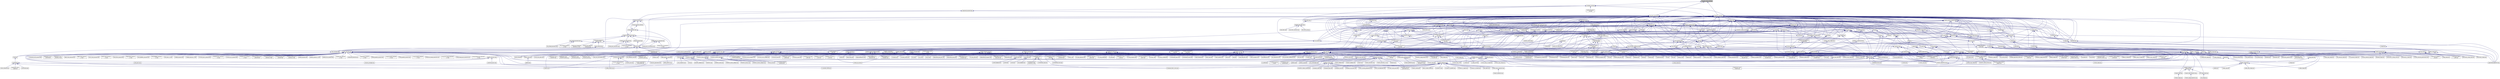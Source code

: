 digraph "execution_policy_fwd.hpp"
{
  edge [fontname="Helvetica",fontsize="10",labelfontname="Helvetica",labelfontsize="10"];
  node [fontname="Helvetica",fontsize="10",shape=record];
  Node16 [label="execution_policy_fwd.hpp",height=0.2,width=0.4,color="black", fillcolor="grey75", style="filled", fontcolor="black"];
  Node16 -> Node17 [dir="back",color="midnightblue",fontsize="10",style="solid",fontname="Helvetica"];
  Node17 [label="exception_list.hpp",height=0.2,width=0.4,color="black", fillcolor="white", style="filled",URL="$d8/da4/parallel_2exception__list_8hpp.html"];
  Node17 -> Node18 [dir="back",color="midnightblue",fontsize="10",style="solid",fontname="Helvetica"];
  Node18 [label="parallel_exception\l_list.hpp",height=0.2,width=0.4,color="black", fillcolor="white", style="filled",URL="$d1/d0f/parallel__exception__list_8hpp.html"];
  Node17 -> Node19 [dir="back",color="midnightblue",fontsize="10",style="solid",fontname="Helvetica"];
  Node19 [label="dispatch.hpp",height=0.2,width=0.4,color="black", fillcolor="white", style="filled",URL="$dd/dd9/algorithms_2detail_2dispatch_8hpp.html"];
  Node19 -> Node20 [dir="back",color="midnightblue",fontsize="10",style="solid",fontname="Helvetica"];
  Node20 [label="adjacent_difference.hpp",height=0.2,width=0.4,color="black", fillcolor="white", style="filled",URL="$d1/d17/adjacent__difference_8hpp.html"];
  Node20 -> Node21 [dir="back",color="midnightblue",fontsize="10",style="solid",fontname="Helvetica"];
  Node21 [label="parallel_adjacent_difference.hpp",height=0.2,width=0.4,color="black", fillcolor="white", style="filled",URL="$d0/d0e/parallel__adjacent__difference_8hpp.html"];
  Node21 -> Node22 [dir="back",color="midnightblue",fontsize="10",style="solid",fontname="Helvetica"];
  Node22 [label="adjacentdifference.cpp",height=0.2,width=0.4,color="black", fillcolor="white", style="filled",URL="$d5/df0/adjacentdifference_8cpp.html"];
  Node21 -> Node23 [dir="back",color="midnightblue",fontsize="10",style="solid",fontname="Helvetica"];
  Node23 [label="adjacentdifference\l_bad_alloc.cpp",height=0.2,width=0.4,color="black", fillcolor="white", style="filled",URL="$d8/d95/adjacentdifference__bad__alloc_8cpp.html"];
  Node21 -> Node24 [dir="back",color="midnightblue",fontsize="10",style="solid",fontname="Helvetica"];
  Node24 [label="adjacentdifference\l_exception.cpp",height=0.2,width=0.4,color="black", fillcolor="white", style="filled",URL="$d8/d0b/adjacentdifference__exception_8cpp.html"];
  Node20 -> Node25 [dir="back",color="midnightblue",fontsize="10",style="solid",fontname="Helvetica"];
  Node25 [label="numeric.hpp",height=0.2,width=0.4,color="black", fillcolor="white", style="filled",URL="$de/dd5/numeric_8hpp.html"];
  Node25 -> Node26 [dir="back",color="midnightblue",fontsize="10",style="solid",fontname="Helvetica"];
  Node26 [label="parallel_numeric.hpp",height=0.2,width=0.4,color="black", fillcolor="white", style="filled",URL="$d9/db1/parallel__numeric_8hpp.html"];
  Node26 -> Node27 [dir="back",color="midnightblue",fontsize="10",style="solid",fontname="Helvetica"];
  Node27 [label="vector_counting_dotproduct.cpp",height=0.2,width=0.4,color="black", fillcolor="white", style="filled",URL="$df/de9/vector__counting__dotproduct_8cpp.html"];
  Node26 -> Node28 [dir="back",color="midnightblue",fontsize="10",style="solid",fontname="Helvetica"];
  Node28 [label="vector_zip_dotproduct.cpp",height=0.2,width=0.4,color="black", fillcolor="white", style="filled",URL="$dc/d18/vector__zip__dotproduct_8cpp.html"];
  Node26 -> Node29 [dir="back",color="midnightblue",fontsize="10",style="solid",fontname="Helvetica"];
  Node29 [label="transpose_await.cpp",height=0.2,width=0.4,color="black", fillcolor="white", style="filled",URL="$de/d68/transpose__await_8cpp.html"];
  Node26 -> Node30 [dir="back",color="midnightblue",fontsize="10",style="solid",fontname="Helvetica"];
  Node30 [label="transpose_block.cpp",height=0.2,width=0.4,color="black", fillcolor="white", style="filled",URL="$d0/de1/transpose__block_8cpp.html"];
  Node26 -> Node31 [dir="back",color="midnightblue",fontsize="10",style="solid",fontname="Helvetica"];
  Node31 [label="transpose_block_numa.cpp",height=0.2,width=0.4,color="black", fillcolor="white", style="filled",URL="$dd/d3b/transpose__block__numa_8cpp.html"];
  Node26 -> Node32 [dir="back",color="midnightblue",fontsize="10",style="solid",fontname="Helvetica"];
  Node32 [label="transpose_smp.cpp",height=0.2,width=0.4,color="black", fillcolor="white", style="filled",URL="$d2/d99/transpose__smp_8cpp.html"];
  Node26 -> Node33 [dir="back",color="midnightblue",fontsize="10",style="solid",fontname="Helvetica"];
  Node33 [label="transpose_smp_block.cpp",height=0.2,width=0.4,color="black", fillcolor="white", style="filled",URL="$da/d4d/transpose__smp__block_8cpp.html"];
  Node26 -> Node34 [dir="back",color="midnightblue",fontsize="10",style="solid",fontname="Helvetica"];
  Node34 [label="transform_reduce_scaling.cpp",height=0.2,width=0.4,color="black", fillcolor="white", style="filled",URL="$db/d2a/transform__reduce__scaling_8cpp.html"];
  Node19 -> Node35 [dir="back",color="midnightblue",fontsize="10",style="solid",fontname="Helvetica"];
  Node35 [label="adjacent_find.hpp",height=0.2,width=0.4,color="black", fillcolor="white", style="filled",URL="$d6/d68/adjacent__find_8hpp.html"];
  Node35 -> Node36 [dir="back",color="midnightblue",fontsize="10",style="solid",fontname="Helvetica"];
  Node36 [label="parallel_adjacent_find.hpp",height=0.2,width=0.4,color="black", fillcolor="white", style="filled",URL="$df/d90/parallel__adjacent__find_8hpp.html"];
  Node36 -> Node37 [dir="back",color="midnightblue",fontsize="10",style="solid",fontname="Helvetica"];
  Node37 [label="adjacentfind.cpp",height=0.2,width=0.4,color="black", fillcolor="white", style="filled",URL="$d2/d99/adjacentfind_8cpp.html"];
  Node36 -> Node38 [dir="back",color="midnightblue",fontsize="10",style="solid",fontname="Helvetica"];
  Node38 [label="adjacentfind_bad_alloc.cpp",height=0.2,width=0.4,color="black", fillcolor="white", style="filled",URL="$d3/d2a/adjacentfind__bad__alloc_8cpp.html"];
  Node36 -> Node39 [dir="back",color="midnightblue",fontsize="10",style="solid",fontname="Helvetica"];
  Node39 [label="adjacentfind_binary.cpp",height=0.2,width=0.4,color="black", fillcolor="white", style="filled",URL="$d3/db1/adjacentfind__binary_8cpp.html"];
  Node36 -> Node40 [dir="back",color="midnightblue",fontsize="10",style="solid",fontname="Helvetica"];
  Node40 [label="adjacentfind_binary\l_bad_alloc.cpp",height=0.2,width=0.4,color="black", fillcolor="white", style="filled",URL="$d6/d81/adjacentfind__binary__bad__alloc_8cpp.html"];
  Node36 -> Node41 [dir="back",color="midnightblue",fontsize="10",style="solid",fontname="Helvetica"];
  Node41 [label="adjacentfind_binary\l_exception.cpp",height=0.2,width=0.4,color="black", fillcolor="white", style="filled",URL="$d8/da8/adjacentfind__binary__exception_8cpp.html"];
  Node36 -> Node42 [dir="back",color="midnightblue",fontsize="10",style="solid",fontname="Helvetica"];
  Node42 [label="adjacentfind_exception.cpp",height=0.2,width=0.4,color="black", fillcolor="white", style="filled",URL="$de/d40/adjacentfind__exception_8cpp.html"];
  Node35 -> Node43 [dir="back",color="midnightblue",fontsize="10",style="solid",fontname="Helvetica"];
  Node43 [label="algorithm.hpp",height=0.2,width=0.4,color="black", fillcolor="white", style="filled",URL="$de/d55/algorithm_8hpp.html"];
  Node43 -> Node44 [dir="back",color="midnightblue",fontsize="10",style="solid",fontname="Helvetica"];
  Node44 [label="parallel_algorithm.hpp",height=0.2,width=0.4,color="black", fillcolor="white", style="filled",URL="$d9/db1/parallel__algorithm_8hpp.html"];
  Node44 -> Node45 [dir="back",color="midnightblue",fontsize="10",style="solid",fontname="Helvetica"];
  Node45 [label="1d_stencil_4.cpp",height=0.2,width=0.4,color="black", fillcolor="white", style="filled",URL="$d1/d7d/1d__stencil__4_8cpp.html"];
  Node44 -> Node46 [dir="back",color="midnightblue",fontsize="10",style="solid",fontname="Helvetica"];
  Node46 [label="1d_stencil_4_parallel.cpp",height=0.2,width=0.4,color="black", fillcolor="white", style="filled",URL="$d6/d05/1d__stencil__4__parallel_8cpp.html"];
  Node44 -> Node47 [dir="back",color="midnightblue",fontsize="10",style="solid",fontname="Helvetica"];
  Node47 [label="1d_stencil_4_repart.cpp",height=0.2,width=0.4,color="black", fillcolor="white", style="filled",URL="$d0/d6b/1d__stencil__4__repart_8cpp.html"];
  Node44 -> Node48 [dir="back",color="midnightblue",fontsize="10",style="solid",fontname="Helvetica"];
  Node48 [label="1d_stencil_4_throttle.cpp",height=0.2,width=0.4,color="black", fillcolor="white", style="filled",URL="$d6/de5/1d__stencil__4__throttle_8cpp.html"];
  Node44 -> Node49 [dir="back",color="midnightblue",fontsize="10",style="solid",fontname="Helvetica"];
  Node49 [label="safe_object.cpp",height=0.2,width=0.4,color="black", fillcolor="white", style="filled",URL="$dd/d52/safe__object_8cpp.html"];
  Node44 -> Node27 [dir="back",color="midnightblue",fontsize="10",style="solid",fontname="Helvetica"];
  Node44 -> Node28 [dir="back",color="midnightblue",fontsize="10",style="solid",fontname="Helvetica"];
  Node44 -> Node29 [dir="back",color="midnightblue",fontsize="10",style="solid",fontname="Helvetica"];
  Node44 -> Node30 [dir="back",color="midnightblue",fontsize="10",style="solid",fontname="Helvetica"];
  Node44 -> Node31 [dir="back",color="midnightblue",fontsize="10",style="solid",fontname="Helvetica"];
  Node44 -> Node32 [dir="back",color="midnightblue",fontsize="10",style="solid",fontname="Helvetica"];
  Node44 -> Node33 [dir="back",color="midnightblue",fontsize="10",style="solid",fontname="Helvetica"];
  Node44 -> Node50 [dir="back",color="midnightblue",fontsize="10",style="solid",fontname="Helvetica"];
  Node50 [label="foreach_scaling.cpp",height=0.2,width=0.4,color="black", fillcolor="white", style="filled",URL="$d4/d94/foreach__scaling_8cpp.html"];
  Node44 -> Node51 [dir="back",color="midnightblue",fontsize="10",style="solid",fontname="Helvetica"];
  Node51 [label="partitioned_vector\l_foreach.cpp",height=0.2,width=0.4,color="black", fillcolor="white", style="filled",URL="$df/d5f/partitioned__vector__foreach_8cpp.html"];
  Node44 -> Node52 [dir="back",color="midnightblue",fontsize="10",style="solid",fontname="Helvetica"];
  Node52 [label="is_executor_1691.cpp",height=0.2,width=0.4,color="black", fillcolor="white", style="filled",URL="$d2/d1e/is__executor__1691_8cpp.html"];
  Node44 -> Node53 [dir="back",color="midnightblue",fontsize="10",style="solid",fontname="Helvetica"];
  Node53 [label="static_chunker_2282.cpp",height=0.2,width=0.4,color="black", fillcolor="white", style="filled",URL="$d5/d52/static__chunker__2282_8cpp.html"];
  Node44 -> Node54 [dir="back",color="midnightblue",fontsize="10",style="solid",fontname="Helvetica"];
  Node54 [label="foreach_tests_projection.hpp",height=0.2,width=0.4,color="black", fillcolor="white", style="filled",URL="$dd/d98/algorithms_2foreach__tests__projection_8hpp.html"];
  Node54 -> Node55 [dir="back",color="midnightblue",fontsize="10",style="solid",fontname="Helvetica"];
  Node55 [label="foreach_projection.cpp",height=0.2,width=0.4,color="black", fillcolor="white", style="filled",URL="$d3/d3e/foreach__projection_8cpp.html"];
  Node44 -> Node56 [dir="back",color="midnightblue",fontsize="10",style="solid",fontname="Helvetica"];
  Node56 [label="persistent_executor\l_parameters.cpp",height=0.2,width=0.4,color="black", fillcolor="white", style="filled",URL="$db/d9b/persistent__executor__parameters_8cpp.html"];
  Node43 -> Node57 [dir="back",color="midnightblue",fontsize="10",style="solid",fontname="Helvetica"];
  Node57 [label="parallel_container\l_algorithm.hpp",height=0.2,width=0.4,color="black", fillcolor="white", style="filled",URL="$d4/d28/parallel__container__algorithm_8hpp.html"];
  Node57 -> Node58 [dir="back",color="midnightblue",fontsize="10",style="solid",fontname="Helvetica"];
  Node58 [label="foreach_tests.hpp",height=0.2,width=0.4,color="black", fillcolor="white", style="filled",URL="$d1/da3/container__algorithms_2foreach__tests_8hpp.html"];
  Node58 -> Node59 [dir="back",color="midnightblue",fontsize="10",style="solid",fontname="Helvetica"];
  Node59 [label="foreach_range.cpp",height=0.2,width=0.4,color="black", fillcolor="white", style="filled",URL="$d1/d8e/foreach__range_8cpp.html"];
  Node57 -> Node60 [dir="back",color="midnightblue",fontsize="10",style="solid",fontname="Helvetica"];
  Node60 [label="foreach_tests_projection.hpp",height=0.2,width=0.4,color="black", fillcolor="white", style="filled",URL="$d4/d89/container__algorithms_2foreach__tests__projection_8hpp.html"];
  Node60 -> Node61 [dir="back",color="midnightblue",fontsize="10",style="solid",fontname="Helvetica"];
  Node61 [label="foreach_range_projection.cpp",height=0.2,width=0.4,color="black", fillcolor="white", style="filled",URL="$d6/d56/foreach__range__projection_8cpp.html"];
  Node57 -> Node62 [dir="back",color="midnightblue",fontsize="10",style="solid",fontname="Helvetica"];
  Node62 [label="sort_range_tests.hpp",height=0.2,width=0.4,color="black", fillcolor="white", style="filled",URL="$df/d52/sort__range__tests_8hpp.html"];
  Node62 -> Node63 [dir="back",color="midnightblue",fontsize="10",style="solid",fontname="Helvetica"];
  Node63 [label="sort_range.cpp",height=0.2,width=0.4,color="black", fillcolor="white", style="filled",URL="$dd/d6a/sort__range_8cpp.html"];
  Node43 -> Node64 [dir="back",color="midnightblue",fontsize="10",style="solid",fontname="Helvetica"];
  Node64 [label="container_algorithms.hpp",height=0.2,width=0.4,color="black", fillcolor="white", style="filled",URL="$de/da1/container__algorithms_8hpp.html"];
  Node64 -> Node57 [dir="back",color="midnightblue",fontsize="10",style="solid",fontname="Helvetica"];
  Node43 -> Node65 [dir="back",color="midnightblue",fontsize="10",style="solid",fontname="Helvetica"];
  Node65 [label="segmented_algorithm.hpp",height=0.2,width=0.4,color="black", fillcolor="white", style="filled",URL="$d2/d57/segmented__algorithm_8hpp.html"];
  Node43 -> Node66 [dir="back",color="midnightblue",fontsize="10",style="solid",fontname="Helvetica"];
  Node66 [label="findfirstof_binary.cpp",height=0.2,width=0.4,color="black", fillcolor="white", style="filled",URL="$db/da2/findfirstof__binary_8cpp.html"];
  Node43 -> Node67 [dir="back",color="midnightblue",fontsize="10",style="solid",fontname="Helvetica"];
  Node67 [label="reduce_by_key.cpp",height=0.2,width=0.4,color="black", fillcolor="white", style="filled",URL="$dd/dde/reduce__by__key_8cpp.html"];
  Node43 -> Node68 [dir="back",color="midnightblue",fontsize="10",style="solid",fontname="Helvetica"];
  Node68 [label="sort_by_key.cpp",height=0.2,width=0.4,color="black", fillcolor="white", style="filled",URL="$df/daa/sort__by__key_8cpp.html"];
  Node19 -> Node69 [dir="back",color="midnightblue",fontsize="10",style="solid",fontname="Helvetica"];
  Node69 [label="all_any_none.hpp",height=0.2,width=0.4,color="black", fillcolor="white", style="filled",URL="$d8/ddd/all__any__none_8hpp.html"];
  Node69 -> Node70 [dir="back",color="midnightblue",fontsize="10",style="solid",fontname="Helvetica"];
  Node70 [label="parallel_all_any_none\l_of.hpp",height=0.2,width=0.4,color="black", fillcolor="white", style="filled",URL="$df/ddf/parallel__all__any__none__of_8hpp.html"];
  Node70 -> Node71 [dir="back",color="midnightblue",fontsize="10",style="solid",fontname="Helvetica"];
  Node71 [label="all_of.cpp",height=0.2,width=0.4,color="black", fillcolor="white", style="filled",URL="$db/d88/all__of_8cpp.html"];
  Node70 -> Node72 [dir="back",color="midnightblue",fontsize="10",style="solid",fontname="Helvetica"];
  Node72 [label="any_of.cpp",height=0.2,width=0.4,color="black", fillcolor="white", style="filled",URL="$d8/d5d/any__of_8cpp.html"];
  Node70 -> Node73 [dir="back",color="midnightblue",fontsize="10",style="solid",fontname="Helvetica"];
  Node73 [label="none_of.cpp",height=0.2,width=0.4,color="black", fillcolor="white", style="filled",URL="$de/d32/none__of_8cpp.html"];
  Node69 -> Node43 [dir="back",color="midnightblue",fontsize="10",style="solid",fontname="Helvetica"];
  Node19 -> Node74 [dir="back",color="midnightblue",fontsize="10",style="solid",fontname="Helvetica"];
  Node74 [label="copy.hpp",height=0.2,width=0.4,color="black", fillcolor="white", style="filled",URL="$d3/d90/algorithms_2copy_8hpp.html"];
  Node74 -> Node75 [dir="back",color="midnightblue",fontsize="10",style="solid",fontname="Helvetica"];
  Node75 [label="parallel_copy.hpp",height=0.2,width=0.4,color="black", fillcolor="white", style="filled",URL="$d8/d06/parallel__copy_8hpp.html"];
  Node75 -> Node76 [dir="back",color="midnightblue",fontsize="10",style="solid",fontname="Helvetica"];
  Node76 [label="cublas_matmul.cpp",height=0.2,width=0.4,color="black", fillcolor="white", style="filled",URL="$dd/d84/cublas__matmul_8cpp.html"];
  Node75 -> Node77 [dir="back",color="midnightblue",fontsize="10",style="solid",fontname="Helvetica"];
  Node77 [label="stream.cpp",height=0.2,width=0.4,color="black", fillcolor="white", style="filled",URL="$da/d5f/stream_8cpp.html"];
  Node75 -> Node78 [dir="back",color="midnightblue",fontsize="10",style="solid",fontname="Helvetica"];
  Node78 [label="benchmark_partition.cpp",height=0.2,width=0.4,color="black", fillcolor="white", style="filled",URL="$d9/d88/benchmark__partition_8cpp.html"];
  Node75 -> Node79 [dir="back",color="midnightblue",fontsize="10",style="solid",fontname="Helvetica"];
  Node79 [label="scan_shortlength.cpp",height=0.2,width=0.4,color="black", fillcolor="white", style="filled",URL="$de/d75/scan__shortlength_8cpp.html"];
  Node75 -> Node80 [dir="back",color="midnightblue",fontsize="10",style="solid",fontname="Helvetica"];
  Node80 [label="copy.cpp",height=0.2,width=0.4,color="black", fillcolor="white", style="filled",URL="$d9/d54/copy_8cpp.html"];
  Node75 -> Node81 [dir="back",color="midnightblue",fontsize="10",style="solid",fontname="Helvetica"];
  Node81 [label="copyif_bad_alloc.cpp",height=0.2,width=0.4,color="black", fillcolor="white", style="filled",URL="$d0/ddd/copyif__bad__alloc_8cpp.html"];
  Node75 -> Node82 [dir="back",color="midnightblue",fontsize="10",style="solid",fontname="Helvetica"];
  Node82 [label="copyif_exception.cpp",height=0.2,width=0.4,color="black", fillcolor="white", style="filled",URL="$dc/d81/copyif__exception_8cpp.html"];
  Node75 -> Node83 [dir="back",color="midnightblue",fontsize="10",style="solid",fontname="Helvetica"];
  Node83 [label="copyif_forward.cpp",height=0.2,width=0.4,color="black", fillcolor="white", style="filled",URL="$d3/d04/copyif__forward_8cpp.html"];
  Node75 -> Node84 [dir="back",color="midnightblue",fontsize="10",style="solid",fontname="Helvetica"];
  Node84 [label="copyif_input.cpp",height=0.2,width=0.4,color="black", fillcolor="white", style="filled",URL="$d5/d41/copyif__input_8cpp.html"];
  Node75 -> Node85 [dir="back",color="midnightblue",fontsize="10",style="solid",fontname="Helvetica"];
  Node85 [label="copyif_random.cpp",height=0.2,width=0.4,color="black", fillcolor="white", style="filled",URL="$dc/d22/copyif__random_8cpp.html"];
  Node75 -> Node86 [dir="back",color="midnightblue",fontsize="10",style="solid",fontname="Helvetica"];
  Node86 [label="copyn.cpp",height=0.2,width=0.4,color="black", fillcolor="white", style="filled",URL="$d3/d44/copyn_8cpp.html"];
  Node75 -> Node87 [dir="back",color="midnightblue",fontsize="10",style="solid",fontname="Helvetica"];
  Node87 [label="copy_range.cpp",height=0.2,width=0.4,color="black", fillcolor="white", style="filled",URL="$d8/d92/copy__range_8cpp.html"];
  Node75 -> Node88 [dir="back",color="midnightblue",fontsize="10",style="solid",fontname="Helvetica"];
  Node88 [label="copyif_range.cpp",height=0.2,width=0.4,color="black", fillcolor="white", style="filled",URL="$dc/dff/copyif__range_8cpp.html"];
  Node75 -> Node89 [dir="back",color="midnightblue",fontsize="10",style="solid",fontname="Helvetica"];
  Node89 [label="partitioned_vector\l_copy.cpp",height=0.2,width=0.4,color="black", fillcolor="white", style="filled",URL="$d9/d91/partitioned__vector__copy_8cpp.html"];
  Node74 -> Node43 [dir="back",color="midnightblue",fontsize="10",style="solid",fontname="Helvetica"];
  Node74 -> Node90 [dir="back",color="midnightblue",fontsize="10",style="solid",fontname="Helvetica"];
  Node90 [label="reduce_by_key.hpp",height=0.2,width=0.4,color="black", fillcolor="white", style="filled",URL="$d9/d4a/reduce__by__key_8hpp.html"];
  Node90 -> Node91 [dir="back",color="midnightblue",fontsize="10",style="solid",fontname="Helvetica"];
  Node91 [label="parallel_reduce.hpp",height=0.2,width=0.4,color="black", fillcolor="white", style="filled",URL="$d4/d04/parallel__reduce_8hpp.html"];
  Node91 -> Node92 [dir="back",color="midnightblue",fontsize="10",style="solid",fontname="Helvetica"];
  Node92 [label="reduce_.cpp",height=0.2,width=0.4,color="black", fillcolor="white", style="filled",URL="$d5/d03/reduce___8cpp.html"];
  Node91 -> Node93 [dir="back",color="midnightblue",fontsize="10",style="solid",fontname="Helvetica"];
  Node93 [label="partitioned_vector\l_reduce.cpp",height=0.2,width=0.4,color="black", fillcolor="white", style="filled",URL="$d0/d35/partitioned__vector__reduce_8cpp.html"];
  Node90 -> Node67 [dir="back",color="midnightblue",fontsize="10",style="solid",fontname="Helvetica"];
  Node74 -> Node94 [dir="back",color="midnightblue",fontsize="10",style="solid",fontname="Helvetica"];
  Node94 [label="remove_copy.hpp",height=0.2,width=0.4,color="black", fillcolor="white", style="filled",URL="$d6/db8/algorithms_2remove__copy_8hpp.html"];
  Node94 -> Node95 [dir="back",color="midnightblue",fontsize="10",style="solid",fontname="Helvetica"];
  Node95 [label="parallel_remove_copy.hpp",height=0.2,width=0.4,color="black", fillcolor="white", style="filled",URL="$d3/d53/parallel__remove__copy_8hpp.html"];
  Node95 -> Node79 [dir="back",color="midnightblue",fontsize="10",style="solid",fontname="Helvetica"];
  Node95 -> Node96 [dir="back",color="midnightblue",fontsize="10",style="solid",fontname="Helvetica"];
  Node96 [label="remove_copy.cpp",height=0.2,width=0.4,color="black", fillcolor="white", style="filled",URL="$de/db8/remove__copy_8cpp.html"];
  Node95 -> Node97 [dir="back",color="midnightblue",fontsize="10",style="solid",fontname="Helvetica"];
  Node97 [label="remove_copy_if.cpp",height=0.2,width=0.4,color="black", fillcolor="white", style="filled",URL="$d1/d0f/remove__copy__if_8cpp.html"];
  Node95 -> Node98 [dir="back",color="midnightblue",fontsize="10",style="solid",fontname="Helvetica"];
  Node98 [label="remove_copy_if_range.cpp",height=0.2,width=0.4,color="black", fillcolor="white", style="filled",URL="$df/d42/remove__copy__if__range_8cpp.html"];
  Node95 -> Node99 [dir="back",color="midnightblue",fontsize="10",style="solid",fontname="Helvetica"];
  Node99 [label="remove_copy_range.cpp",height=0.2,width=0.4,color="black", fillcolor="white", style="filled",URL="$dd/d90/remove__copy__range_8cpp.html"];
  Node94 -> Node43 [dir="back",color="midnightblue",fontsize="10",style="solid",fontname="Helvetica"];
  Node94 -> Node100 [dir="back",color="midnightblue",fontsize="10",style="solid",fontname="Helvetica"];
  Node100 [label="remove_copy.hpp",height=0.2,width=0.4,color="black", fillcolor="white", style="filled",URL="$d5/d0b/container__algorithms_2remove__copy_8hpp.html"];
  Node100 -> Node95 [dir="back",color="midnightblue",fontsize="10",style="solid",fontname="Helvetica"];
  Node100 -> Node64 [dir="back",color="midnightblue",fontsize="10",style="solid",fontname="Helvetica"];
  Node74 -> Node101 [dir="back",color="midnightblue",fontsize="10",style="solid",fontname="Helvetica"];
  Node101 [label="reverse.hpp",height=0.2,width=0.4,color="black", fillcolor="white", style="filled",URL="$d2/df8/algorithms_2reverse_8hpp.html"];
  Node101 -> Node102 [dir="back",color="midnightblue",fontsize="10",style="solid",fontname="Helvetica"];
  Node102 [label="parallel_reverse.hpp",height=0.2,width=0.4,color="black", fillcolor="white", style="filled",URL="$d0/d25/parallel__reverse_8hpp.html"];
  Node102 -> Node103 [dir="back",color="midnightblue",fontsize="10",style="solid",fontname="Helvetica"];
  Node103 [label="reverse.cpp",height=0.2,width=0.4,color="black", fillcolor="white", style="filled",URL="$d8/dc4/reverse_8cpp.html"];
  Node102 -> Node104 [dir="back",color="midnightblue",fontsize="10",style="solid",fontname="Helvetica"];
  Node104 [label="reverse_copy.cpp",height=0.2,width=0.4,color="black", fillcolor="white", style="filled",URL="$dd/d14/reverse__copy_8cpp.html"];
  Node102 -> Node105 [dir="back",color="midnightblue",fontsize="10",style="solid",fontname="Helvetica"];
  Node105 [label="reverse_copy_range.cpp",height=0.2,width=0.4,color="black", fillcolor="white", style="filled",URL="$dc/d43/reverse__copy__range_8cpp.html"];
  Node102 -> Node106 [dir="back",color="midnightblue",fontsize="10",style="solid",fontname="Helvetica"];
  Node106 [label="reverse_range.cpp",height=0.2,width=0.4,color="black", fillcolor="white", style="filled",URL="$df/de9/reverse__range_8cpp.html"];
  Node101 -> Node43 [dir="back",color="midnightblue",fontsize="10",style="solid",fontname="Helvetica"];
  Node101 -> Node107 [dir="back",color="midnightblue",fontsize="10",style="solid",fontname="Helvetica"];
  Node107 [label="rotate.hpp",height=0.2,width=0.4,color="black", fillcolor="white", style="filled",URL="$da/df0/algorithms_2rotate_8hpp.html"];
  Node107 -> Node108 [dir="back",color="midnightblue",fontsize="10",style="solid",fontname="Helvetica"];
  Node108 [label="parallel_rotate.hpp",height=0.2,width=0.4,color="black", fillcolor="white", style="filled",URL="$db/dcd/parallel__rotate_8hpp.html"];
  Node108 -> Node109 [dir="back",color="midnightblue",fontsize="10",style="solid",fontname="Helvetica"];
  Node109 [label="rotate.cpp",height=0.2,width=0.4,color="black", fillcolor="white", style="filled",URL="$d7/d5d/rotate_8cpp.html"];
  Node108 -> Node110 [dir="back",color="midnightblue",fontsize="10",style="solid",fontname="Helvetica"];
  Node110 [label="rotate_copy.cpp",height=0.2,width=0.4,color="black", fillcolor="white", style="filled",URL="$da/d77/rotate__copy_8cpp.html"];
  Node108 -> Node111 [dir="back",color="midnightblue",fontsize="10",style="solid",fontname="Helvetica"];
  Node111 [label="rotate_copy_range.cpp",height=0.2,width=0.4,color="black", fillcolor="white", style="filled",URL="$df/d8b/rotate__copy__range_8cpp.html"];
  Node108 -> Node112 [dir="back",color="midnightblue",fontsize="10",style="solid",fontname="Helvetica"];
  Node112 [label="rotate_range.cpp",height=0.2,width=0.4,color="black", fillcolor="white", style="filled",URL="$d5/d40/rotate__range_8cpp.html"];
  Node107 -> Node43 [dir="back",color="midnightblue",fontsize="10",style="solid",fontname="Helvetica"];
  Node107 -> Node113 [dir="back",color="midnightblue",fontsize="10",style="solid",fontname="Helvetica"];
  Node113 [label="rotate.hpp",height=0.2,width=0.4,color="black", fillcolor="white", style="filled",URL="$da/d1b/container__algorithms_2rotate_8hpp.html"];
  Node113 -> Node108 [dir="back",color="midnightblue",fontsize="10",style="solid",fontname="Helvetica"];
  Node113 -> Node64 [dir="back",color="midnightblue",fontsize="10",style="solid",fontname="Helvetica"];
  Node101 -> Node114 [dir="back",color="midnightblue",fontsize="10",style="solid",fontname="Helvetica"];
  Node114 [label="reverse.hpp",height=0.2,width=0.4,color="black", fillcolor="white", style="filled",URL="$db/dd1/container__algorithms_2reverse_8hpp.html"];
  Node114 -> Node102 [dir="back",color="midnightblue",fontsize="10",style="solid",fontname="Helvetica"];
  Node114 -> Node64 [dir="back",color="midnightblue",fontsize="10",style="solid",fontname="Helvetica"];
  Node74 -> Node107 [dir="back",color="midnightblue",fontsize="10",style="solid",fontname="Helvetica"];
  Node74 -> Node115 [dir="back",color="midnightblue",fontsize="10",style="solid",fontname="Helvetica"];
  Node115 [label="set_difference.hpp",height=0.2,width=0.4,color="black", fillcolor="white", style="filled",URL="$d9/d20/set__difference_8hpp.html"];
  Node115 -> Node116 [dir="back",color="midnightblue",fontsize="10",style="solid",fontname="Helvetica"];
  Node116 [label="parallel_set_operations.hpp",height=0.2,width=0.4,color="black", fillcolor="white", style="filled",URL="$d6/d3c/parallel__set__operations_8hpp.html"];
  Node116 -> Node117 [dir="back",color="midnightblue",fontsize="10",style="solid",fontname="Helvetica"];
  Node117 [label="includes.cpp",height=0.2,width=0.4,color="black", fillcolor="white", style="filled",URL="$dc/d10/includes_8cpp.html"];
  Node116 -> Node118 [dir="back",color="midnightblue",fontsize="10",style="solid",fontname="Helvetica"];
  Node118 [label="set_difference.cpp",height=0.2,width=0.4,color="black", fillcolor="white", style="filled",URL="$d5/d98/set__difference_8cpp.html"];
  Node116 -> Node119 [dir="back",color="midnightblue",fontsize="10",style="solid",fontname="Helvetica"];
  Node119 [label="set_intersection.cpp",height=0.2,width=0.4,color="black", fillcolor="white", style="filled",URL="$dd/d83/set__intersection_8cpp.html"];
  Node116 -> Node120 [dir="back",color="midnightblue",fontsize="10",style="solid",fontname="Helvetica"];
  Node120 [label="set_symmetric_difference.cpp",height=0.2,width=0.4,color="black", fillcolor="white", style="filled",URL="$d4/d0c/set__symmetric__difference_8cpp.html"];
  Node116 -> Node121 [dir="back",color="midnightblue",fontsize="10",style="solid",fontname="Helvetica"];
  Node121 [label="set_union.cpp",height=0.2,width=0.4,color="black", fillcolor="white", style="filled",URL="$d7/d76/set__union_8cpp.html"];
  Node115 -> Node43 [dir="back",color="midnightblue",fontsize="10",style="solid",fontname="Helvetica"];
  Node74 -> Node122 [dir="back",color="midnightblue",fontsize="10",style="solid",fontname="Helvetica"];
  Node122 [label="set_intersection.hpp",height=0.2,width=0.4,color="black", fillcolor="white", style="filled",URL="$d1/dd5/set__intersection_8hpp.html"];
  Node122 -> Node116 [dir="back",color="midnightblue",fontsize="10",style="solid",fontname="Helvetica"];
  Node122 -> Node43 [dir="back",color="midnightblue",fontsize="10",style="solid",fontname="Helvetica"];
  Node74 -> Node123 [dir="back",color="midnightblue",fontsize="10",style="solid",fontname="Helvetica"];
  Node123 [label="set_symmetric_difference.hpp",height=0.2,width=0.4,color="black", fillcolor="white", style="filled",URL="$de/da4/set__symmetric__difference_8hpp.html"];
  Node123 -> Node116 [dir="back",color="midnightblue",fontsize="10",style="solid",fontname="Helvetica"];
  Node123 -> Node43 [dir="back",color="midnightblue",fontsize="10",style="solid",fontname="Helvetica"];
  Node74 -> Node124 [dir="back",color="midnightblue",fontsize="10",style="solid",fontname="Helvetica"];
  Node124 [label="set_union.hpp",height=0.2,width=0.4,color="black", fillcolor="white", style="filled",URL="$d9/d1a/set__union_8hpp.html"];
  Node124 -> Node116 [dir="back",color="midnightblue",fontsize="10",style="solid",fontname="Helvetica"];
  Node124 -> Node43 [dir="back",color="midnightblue",fontsize="10",style="solid",fontname="Helvetica"];
  Node74 -> Node125 [dir="back",color="midnightblue",fontsize="10",style="solid",fontname="Helvetica"];
  Node125 [label="copy.hpp",height=0.2,width=0.4,color="black", fillcolor="white", style="filled",URL="$dc/de5/container__algorithms_2copy_8hpp.html"];
  Node125 -> Node75 [dir="back",color="midnightblue",fontsize="10",style="solid",fontname="Helvetica"];
  Node125 -> Node64 [dir="back",color="midnightblue",fontsize="10",style="solid",fontname="Helvetica"];
  Node19 -> Node126 [dir="back",color="midnightblue",fontsize="10",style="solid",fontname="Helvetica"];
  Node126 [label="count.hpp",height=0.2,width=0.4,color="black", fillcolor="white", style="filled",URL="$d7/d8f/algorithms_2count_8hpp.html"];
  Node126 -> Node127 [dir="back",color="midnightblue",fontsize="10",style="solid",fontname="Helvetica"];
  Node127 [label="parallel_count.hpp",height=0.2,width=0.4,color="black", fillcolor="white", style="filled",URL="$de/d0a/parallel__count_8hpp.html"];
  Node127 -> Node128 [dir="back",color="midnightblue",fontsize="10",style="solid",fontname="Helvetica"];
  Node128 [label="count_tests.hpp",height=0.2,width=0.4,color="black", fillcolor="white", style="filled",URL="$de/d3a/count__tests_8hpp.html"];
  Node128 -> Node129 [dir="back",color="midnightblue",fontsize="10",style="solid",fontname="Helvetica"];
  Node129 [label="count.cpp",height=0.2,width=0.4,color="black", fillcolor="white", style="filled",URL="$d3/d01/count_8cpp.html"];
  Node128 -> Node130 [dir="back",color="midnightblue",fontsize="10",style="solid",fontname="Helvetica"];
  Node130 [label="count_datapar.cpp",height=0.2,width=0.4,color="black", fillcolor="white", style="filled",URL="$d6/d38/count__datapar_8cpp.html"];
  Node127 -> Node131 [dir="back",color="midnightblue",fontsize="10",style="solid",fontname="Helvetica"];
  Node131 [label="countif_tests.hpp",height=0.2,width=0.4,color="black", fillcolor="white", style="filled",URL="$d4/da4/countif__tests_8hpp.html"];
  Node131 -> Node132 [dir="back",color="midnightblue",fontsize="10",style="solid",fontname="Helvetica"];
  Node132 [label="countif.cpp",height=0.2,width=0.4,color="black", fillcolor="white", style="filled",URL="$d9/df1/countif_8cpp.html"];
  Node131 -> Node133 [dir="back",color="midnightblue",fontsize="10",style="solid",fontname="Helvetica"];
  Node133 [label="countif_datapar.cpp",height=0.2,width=0.4,color="black", fillcolor="white", style="filled",URL="$dc/d0b/countif__datapar_8cpp.html"];
  Node127 -> Node134 [dir="back",color="midnightblue",fontsize="10",style="solid",fontname="Helvetica"];
  Node134 [label="partitioned_vector\l_for_each.cpp",height=0.2,width=0.4,color="black", fillcolor="white", style="filled",URL="$de/dc8/partitioned__vector__for__each_8cpp.html"];
  Node127 -> Node135 [dir="back",color="midnightblue",fontsize="10",style="solid",fontname="Helvetica"];
  Node135 [label="partitioned_vector\l_transform.cpp",height=0.2,width=0.4,color="black", fillcolor="white", style="filled",URL="$d5/dda/partitioned__vector__transform_8cpp.html"];
  Node127 -> Node136 [dir="back",color="midnightblue",fontsize="10",style="solid",fontname="Helvetica"];
  Node136 [label="partitioned_vector\l_transform_binary.cpp",height=0.2,width=0.4,color="black", fillcolor="white", style="filled",URL="$d8/d95/partitioned__vector__transform__binary_8cpp.html"];
  Node126 -> Node43 [dir="back",color="midnightblue",fontsize="10",style="solid",fontname="Helvetica"];
  Node126 -> Node137 [dir="back",color="midnightblue",fontsize="10",style="solid",fontname="Helvetica"];
  Node137 [label="count.hpp",height=0.2,width=0.4,color="black", fillcolor="white", style="filled",URL="$d9/dd7/segmented__algorithms_2count_8hpp.html"];
  Node137 -> Node127 [dir="back",color="midnightblue",fontsize="10",style="solid",fontname="Helvetica"];
  Node137 -> Node65 [dir="back",color="midnightblue",fontsize="10",style="solid",fontname="Helvetica"];
  Node19 -> Node138 [dir="back",color="midnightblue",fontsize="10",style="solid",fontname="Helvetica"];
  Node138 [label="destroy.hpp",height=0.2,width=0.4,color="black", fillcolor="white", style="filled",URL="$df/dd5/destroy_8hpp.html"];
  Node138 -> Node139 [dir="back",color="midnightblue",fontsize="10",style="solid",fontname="Helvetica"];
  Node139 [label="parallel_destroy.hpp",height=0.2,width=0.4,color="black", fillcolor="white", style="filled",URL="$d9/d93/parallel__destroy_8hpp.html"];
  Node139 -> Node140 [dir="back",color="midnightblue",fontsize="10",style="solid",fontname="Helvetica"];
  Node140 [label="destroy_tests.hpp",height=0.2,width=0.4,color="black", fillcolor="white", style="filled",URL="$db/d13/destroy__tests_8hpp.html"];
  Node140 -> Node141 [dir="back",color="midnightblue",fontsize="10",style="solid",fontname="Helvetica"];
  Node141 [label="destroy.cpp",height=0.2,width=0.4,color="black", fillcolor="white", style="filled",URL="$dd/d93/destroy_8cpp.html"];
  Node139 -> Node142 [dir="back",color="midnightblue",fontsize="10",style="solid",fontname="Helvetica"];
  Node142 [label="destroyn.cpp",height=0.2,width=0.4,color="black", fillcolor="white", style="filled",URL="$de/dbc/destroyn_8cpp.html"];
  Node138 -> Node143 [dir="back",color="midnightblue",fontsize="10",style="solid",fontname="Helvetica"];
  Node143 [label="memory.hpp",height=0.2,width=0.4,color="black", fillcolor="white", style="filled",URL="$d6/d13/parallel_2memory_8hpp.html"];
  Node143 -> Node144 [dir="back",color="midnightblue",fontsize="10",style="solid",fontname="Helvetica"];
  Node144 [label="parallel_memory.hpp",height=0.2,width=0.4,color="black", fillcolor="white", style="filled",URL="$db/dd1/parallel__memory_8hpp.html"];
  Node19 -> Node145 [dir="back",color="midnightblue",fontsize="10",style="solid",fontname="Helvetica"];
  Node145 [label="equal.hpp",height=0.2,width=0.4,color="black", fillcolor="white", style="filled",URL="$dc/d0a/equal_8hpp.html"];
  Node145 -> Node146 [dir="back",color="midnightblue",fontsize="10",style="solid",fontname="Helvetica"];
  Node146 [label="parallel_equal.hpp",height=0.2,width=0.4,color="black", fillcolor="white", style="filled",URL="$d2/d35/parallel__equal_8hpp.html"];
  Node146 -> Node147 [dir="back",color="midnightblue",fontsize="10",style="solid",fontname="Helvetica"];
  Node147 [label="equal.cpp",height=0.2,width=0.4,color="black", fillcolor="white", style="filled",URL="$df/d99/equal_8cpp.html"];
  Node146 -> Node148 [dir="back",color="midnightblue",fontsize="10",style="solid",fontname="Helvetica"];
  Node148 [label="equal_binary.cpp",height=0.2,width=0.4,color="black", fillcolor="white", style="filled",URL="$d2/ddd/equal__binary_8cpp.html"];
  Node145 -> Node43 [dir="back",color="midnightblue",fontsize="10",style="solid",fontname="Helvetica"];
  Node19 -> Node149 [dir="back",color="midnightblue",fontsize="10",style="solid",fontname="Helvetica"];
  Node149 [label="exclusive_scan.hpp",height=0.2,width=0.4,color="black", fillcolor="white", style="filled",URL="$d8/d31/algorithms_2exclusive__scan_8hpp.html"];
  Node149 -> Node150 [dir="back",color="midnightblue",fontsize="10",style="solid",fontname="Helvetica"];
  Node150 [label="parallel_scan.hpp",height=0.2,width=0.4,color="black", fillcolor="white", style="filled",URL="$d6/d0a/parallel__scan_8hpp.html"];
  Node150 -> Node151 [dir="back",color="midnightblue",fontsize="10",style="solid",fontname="Helvetica"];
  Node151 [label="scan_different_inits.cpp",height=0.2,width=0.4,color="black", fillcolor="white", style="filled",URL="$d6/d4b/scan__different__inits_8cpp.html"];
  Node150 -> Node152 [dir="back",color="midnightblue",fontsize="10",style="solid",fontname="Helvetica"];
  Node152 [label="scan_non_commutative.cpp",height=0.2,width=0.4,color="black", fillcolor="white", style="filled",URL="$d8/de4/scan__non__commutative_8cpp.html"];
  Node150 -> Node153 [dir="back",color="midnightblue",fontsize="10",style="solid",fontname="Helvetica"];
  Node153 [label="exclusive_scan.cpp",height=0.2,width=0.4,color="black", fillcolor="white", style="filled",URL="$dc/dd7/exclusive__scan_8cpp.html"];
  Node150 -> Node154 [dir="back",color="midnightblue",fontsize="10",style="solid",fontname="Helvetica"];
  Node154 [label="exclusive_scan2.cpp",height=0.2,width=0.4,color="black", fillcolor="white", style="filled",URL="$dc/dc7/exclusive__scan2_8cpp.html"];
  Node150 -> Node155 [dir="back",color="midnightblue",fontsize="10",style="solid",fontname="Helvetica"];
  Node155 [label="exclusive_scan_bad\l_alloc.cpp",height=0.2,width=0.4,color="black", fillcolor="white", style="filled",URL="$d5/ded/exclusive__scan__bad__alloc_8cpp.html"];
  Node150 -> Node156 [dir="back",color="midnightblue",fontsize="10",style="solid",fontname="Helvetica"];
  Node156 [label="exclusive_scan_exception.cpp",height=0.2,width=0.4,color="black", fillcolor="white", style="filled",URL="$d1/d9b/exclusive__scan__exception_8cpp.html"];
  Node150 -> Node157 [dir="back",color="midnightblue",fontsize="10",style="solid",fontname="Helvetica"];
  Node157 [label="exclusive_scan_validate.cpp",height=0.2,width=0.4,color="black", fillcolor="white", style="filled",URL="$df/d8d/exclusive__scan__validate_8cpp.html"];
  Node150 -> Node158 [dir="back",color="midnightblue",fontsize="10",style="solid",fontname="Helvetica"];
  Node158 [label="inclusive_scan_tests.hpp",height=0.2,width=0.4,color="black", fillcolor="white", style="filled",URL="$d1/d1e/inclusive__scan__tests_8hpp.html"];
  Node158 -> Node159 [dir="back",color="midnightblue",fontsize="10",style="solid",fontname="Helvetica"];
  Node159 [label="inclusive_scan.cpp",height=0.2,width=0.4,color="black", fillcolor="white", style="filled",URL="$d4/d31/inclusive__scan_8cpp.html"];
  Node158 -> Node160 [dir="back",color="midnightblue",fontsize="10",style="solid",fontname="Helvetica"];
  Node160 [label="inclusive_scan_executors\l_v1.cpp",height=0.2,width=0.4,color="black", fillcolor="white", style="filled",URL="$da/dda/inclusive__scan__executors__v1_8cpp.html"];
  Node150 -> Node161 [dir="back",color="midnightblue",fontsize="10",style="solid",fontname="Helvetica"];
  Node161 [label="partitioned_vector\l_exclusive_scan.cpp",height=0.2,width=0.4,color="black", fillcolor="white", style="filled",URL="$d2/dda/partitioned__vector__exclusive__scan_8cpp.html"];
  Node150 -> Node162 [dir="back",color="midnightblue",fontsize="10",style="solid",fontname="Helvetica"];
  Node162 [label="partitioned_vector\l_find.cpp",height=0.2,width=0.4,color="black", fillcolor="white", style="filled",URL="$d7/d04/partitioned__vector__find_8cpp.html"];
  Node150 -> Node163 [dir="back",color="midnightblue",fontsize="10",style="solid",fontname="Helvetica"];
  Node163 [label="partitioned_vector\l_inclusive_scan.cpp",height=0.2,width=0.4,color="black", fillcolor="white", style="filled",URL="$d0/dd9/partitioned__vector__inclusive__scan_8cpp.html"];
  Node149 -> Node25 [dir="back",color="midnightblue",fontsize="10",style="solid",fontname="Helvetica"];
  Node149 -> Node164 [dir="back",color="midnightblue",fontsize="10",style="solid",fontname="Helvetica"];
  Node164 [label="exclusive_scan.hpp",height=0.2,width=0.4,color="black", fillcolor="white", style="filled",URL="$d0/d53/segmented__algorithms_2exclusive__scan_8hpp.html"];
  Node164 -> Node150 [dir="back",color="midnightblue",fontsize="10",style="solid",fontname="Helvetica"];
  Node164 -> Node165 [dir="back",color="midnightblue",fontsize="10",style="solid",fontname="Helvetica"];
  Node165 [label="transform_exclusive\l_scan.hpp",height=0.2,width=0.4,color="black", fillcolor="white", style="filled",URL="$d2/dda/segmented__algorithms_2transform__exclusive__scan_8hpp.html"];
  Node165 -> Node166 [dir="back",color="midnightblue",fontsize="10",style="solid",fontname="Helvetica"];
  Node166 [label="parallel_transform\l_scan.hpp",height=0.2,width=0.4,color="black", fillcolor="white", style="filled",URL="$da/de2/parallel__transform__scan_8hpp.html"];
  Node166 -> Node151 [dir="back",color="midnightblue",fontsize="10",style="solid",fontname="Helvetica"];
  Node166 -> Node167 [dir="back",color="midnightblue",fontsize="10",style="solid",fontname="Helvetica"];
  Node167 [label="transform_exclusive\l_scan.cpp",height=0.2,width=0.4,color="black", fillcolor="white", style="filled",URL="$d0/d9c/transform__exclusive__scan_8cpp.html"];
  Node166 -> Node168 [dir="back",color="midnightblue",fontsize="10",style="solid",fontname="Helvetica"];
  Node168 [label="transform_inclusive\l_scan.cpp",height=0.2,width=0.4,color="black", fillcolor="white", style="filled",URL="$d0/d83/transform__inclusive__scan_8cpp.html"];
  Node166 -> Node169 [dir="back",color="midnightblue",fontsize="10",style="solid",fontname="Helvetica"];
  Node169 [label="partitioned_vector\l_transform_scan.cpp",height=0.2,width=0.4,color="black", fillcolor="white", style="filled",URL="$d5/d12/partitioned__vector__transform__scan_8cpp.html"];
  Node19 -> Node170 [dir="back",color="midnightblue",fontsize="10",style="solid",fontname="Helvetica"];
  Node170 [label="fill.hpp",height=0.2,width=0.4,color="black", fillcolor="white", style="filled",URL="$d2/d63/algorithms_2fill_8hpp.html"];
  Node170 -> Node171 [dir="back",color="midnightblue",fontsize="10",style="solid",fontname="Helvetica"];
  Node171 [label="parallel_fill.hpp",height=0.2,width=0.4,color="black", fillcolor="white", style="filled",URL="$d9/d4c/parallel__fill_8hpp.html"];
  Node171 -> Node77 [dir="back",color="midnightblue",fontsize="10",style="solid",fontname="Helvetica"];
  Node171 -> Node172 [dir="back",color="midnightblue",fontsize="10",style="solid",fontname="Helvetica"];
  Node172 [label="fill.cpp",height=0.2,width=0.4,color="black", fillcolor="white", style="filled",URL="$db/df9/fill_8cpp.html"];
  Node171 -> Node173 [dir="back",color="midnightblue",fontsize="10",style="solid",fontname="Helvetica"];
  Node173 [label="filln.cpp",height=0.2,width=0.4,color="black", fillcolor="white", style="filled",URL="$d7/df6/filln_8cpp.html"];
  Node171 -> Node174 [dir="back",color="midnightblue",fontsize="10",style="solid",fontname="Helvetica"];
  Node174 [label="partitioned_vector\l_fill.cpp",height=0.2,width=0.4,color="black", fillcolor="white", style="filled",URL="$de/d66/partitioned__vector__fill_8cpp.html"];
  Node171 -> Node175 [dir="back",color="midnightblue",fontsize="10",style="solid",fontname="Helvetica"];
  Node175 [label="serialization_partitioned\l_vector.cpp",height=0.2,width=0.4,color="black", fillcolor="white", style="filled",URL="$dd/dc9/serialization__partitioned__vector_8cpp.html"];
  Node170 -> Node43 [dir="back",color="midnightblue",fontsize="10",style="solid",fontname="Helvetica"];
  Node19 -> Node176 [dir="back",color="midnightblue",fontsize="10",style="solid",fontname="Helvetica"];
  Node176 [label="find.hpp",height=0.2,width=0.4,color="black", fillcolor="white", style="filled",URL="$d5/dc1/algorithms_2find_8hpp.html"];
  Node176 -> Node177 [dir="back",color="midnightblue",fontsize="10",style="solid",fontname="Helvetica"];
  Node177 [label="parallel_find.hpp",height=0.2,width=0.4,color="black", fillcolor="white", style="filled",URL="$d3/da7/parallel__find_8hpp.html"];
  Node177 -> Node178 [dir="back",color="midnightblue",fontsize="10",style="solid",fontname="Helvetica"];
  Node178 [label="minimal_findend.cpp",height=0.2,width=0.4,color="black", fillcolor="white", style="filled",URL="$da/d34/minimal__findend_8cpp.html"];
  Node177 -> Node179 [dir="back",color="midnightblue",fontsize="10",style="solid",fontname="Helvetica"];
  Node179 [label="find.cpp",height=0.2,width=0.4,color="black", fillcolor="white", style="filled",URL="$d4/dfc/find_8cpp.html"];
  Node177 -> Node180 [dir="back",color="midnightblue",fontsize="10",style="solid",fontname="Helvetica"];
  Node180 [label="findend.cpp",height=0.2,width=0.4,color="black", fillcolor="white", style="filled",URL="$de/d27/findend_8cpp.html"];
  Node177 -> Node181 [dir="back",color="midnightblue",fontsize="10",style="solid",fontname="Helvetica"];
  Node181 [label="findfirstof.cpp",height=0.2,width=0.4,color="black", fillcolor="white", style="filled",URL="$da/d85/findfirstof_8cpp.html"];
  Node177 -> Node66 [dir="back",color="midnightblue",fontsize="10",style="solid",fontname="Helvetica"];
  Node177 -> Node182 [dir="back",color="midnightblue",fontsize="10",style="solid",fontname="Helvetica"];
  Node182 [label="findif.cpp",height=0.2,width=0.4,color="black", fillcolor="white", style="filled",URL="$d4/d38/findif_8cpp.html"];
  Node177 -> Node183 [dir="back",color="midnightblue",fontsize="10",style="solid",fontname="Helvetica"];
  Node183 [label="findifnot.cpp",height=0.2,width=0.4,color="black", fillcolor="white", style="filled",URL="$dd/df5/findifnot_8cpp.html"];
  Node177 -> Node184 [dir="back",color="midnightblue",fontsize="10",style="solid",fontname="Helvetica"];
  Node184 [label="findifnot_bad_alloc.cpp",height=0.2,width=0.4,color="black", fillcolor="white", style="filled",URL="$df/de4/findifnot__bad__alloc_8cpp.html"];
  Node177 -> Node185 [dir="back",color="midnightblue",fontsize="10",style="solid",fontname="Helvetica"];
  Node185 [label="findifnot_exception.cpp",height=0.2,width=0.4,color="black", fillcolor="white", style="filled",URL="$dc/d17/findifnot__exception_8cpp.html"];
  Node177 -> Node162 [dir="back",color="midnightblue",fontsize="10",style="solid",fontname="Helvetica"];
  Node176 -> Node43 [dir="back",color="midnightblue",fontsize="10",style="solid",fontname="Helvetica"];
  Node176 -> Node186 [dir="back",color="midnightblue",fontsize="10",style="solid",fontname="Helvetica"];
  Node186 [label="find.hpp",height=0.2,width=0.4,color="black", fillcolor="white", style="filled",URL="$d4/d1f/segmented__algorithms_2find_8hpp.html"];
  Node186 -> Node177 [dir="back",color="midnightblue",fontsize="10",style="solid",fontname="Helvetica"];
  Node19 -> Node187 [dir="back",color="midnightblue",fontsize="10",style="solid",fontname="Helvetica"];
  Node187 [label="for_each.hpp",height=0.2,width=0.4,color="black", fillcolor="white", style="filled",URL="$d8/d62/algorithms_2for__each_8hpp.html"];
  Node187 -> Node188 [dir="back",color="midnightblue",fontsize="10",style="solid",fontname="Helvetica"];
  Node188 [label="block_allocator.hpp",height=0.2,width=0.4,color="black", fillcolor="white", style="filled",URL="$d9/d7a/block__allocator_8hpp.html"];
  Node188 -> Node189 [dir="back",color="midnightblue",fontsize="10",style="solid",fontname="Helvetica"];
  Node189 [label="host.hpp",height=0.2,width=0.4,color="black", fillcolor="white", style="filled",URL="$dd/d78/host_8hpp.html"];
  Node189 -> Node190 [dir="back",color="midnightblue",fontsize="10",style="solid",fontname="Helvetica"];
  Node190 [label="compute.hpp",height=0.2,width=0.4,color="black", fillcolor="white", style="filled",URL="$df/dd0/compute_8hpp.html"];
  Node190 -> Node76 [dir="back",color="midnightblue",fontsize="10",style="solid",fontname="Helvetica"];
  Node190 -> Node191 [dir="back",color="midnightblue",fontsize="10",style="solid",fontname="Helvetica"];
  Node191 [label="synchronize.cpp",height=0.2,width=0.4,color="black", fillcolor="white", style="filled",URL="$da/da2/synchronize_8cpp.html"];
  Node190 -> Node77 [dir="back",color="midnightblue",fontsize="10",style="solid",fontname="Helvetica"];
  Node190 -> Node192 [dir="back",color="midnightblue",fontsize="10",style="solid",fontname="Helvetica"];
  Node192 [label="for_each_value_proxy.cpp",height=0.2,width=0.4,color="black", fillcolor="white", style="filled",URL="$d1/d78/for__each__value__proxy_8cpp.html"];
  Node190 -> Node193 [dir="back",color="midnightblue",fontsize="10",style="solid",fontname="Helvetica"];
  Node193 [label="block_allocator.cpp",height=0.2,width=0.4,color="black", fillcolor="white", style="filled",URL="$dc/d4a/block__allocator_8cpp.html"];
  Node190 -> Node194 [dir="back",color="midnightblue",fontsize="10",style="solid",fontname="Helvetica"];
  Node194 [label="partitioned_vector\l_target.cpp",height=0.2,width=0.4,color="black", fillcolor="white", style="filled",URL="$d9/dd1/partitioned__vector__target_8cpp.html"];
  Node187 -> Node195 [dir="back",color="midnightblue",fontsize="10",style="solid",fontname="Helvetica"];
  Node195 [label="parallel_for_each.hpp",height=0.2,width=0.4,color="black", fillcolor="white", style="filled",URL="$db/df6/parallel__for__each_8hpp.html"];
  Node195 -> Node76 [dir="back",color="midnightblue",fontsize="10",style="solid",fontname="Helvetica"];
  Node195 -> Node196 [dir="back",color="midnightblue",fontsize="10",style="solid",fontname="Helvetica"];
  Node196 [label="partitioned_vector\l_spmd_foreach.cpp",height=0.2,width=0.4,color="black", fillcolor="white", style="filled",URL="$db/d7c/partitioned__vector__spmd__foreach_8cpp.html"];
  Node195 -> Node51 [dir="back",color="midnightblue",fontsize="10",style="solid",fontname="Helvetica"];
  Node195 -> Node197 [dir="back",color="midnightblue",fontsize="10",style="solid",fontname="Helvetica"];
  Node197 [label="osu_bibw.cpp",height=0.2,width=0.4,color="black", fillcolor="white", style="filled",URL="$d2/d04/osu__bibw_8cpp.html"];
  Node195 -> Node198 [dir="back",color="midnightblue",fontsize="10",style="solid",fontname="Helvetica"];
  Node198 [label="osu_bw.cpp",height=0.2,width=0.4,color="black", fillcolor="white", style="filled",URL="$d4/d20/osu__bw_8cpp.html"];
  Node195 -> Node199 [dir="back",color="midnightblue",fontsize="10",style="solid",fontname="Helvetica"];
  Node199 [label="osu_latency.cpp",height=0.2,width=0.4,color="black", fillcolor="white", style="filled",URL="$df/d58/osu__latency_8cpp.html"];
  Node195 -> Node200 [dir="back",color="midnightblue",fontsize="10",style="solid",fontname="Helvetica"];
  Node200 [label="osu_multi_lat.cpp",height=0.2,width=0.4,color="black", fillcolor="white", style="filled",URL="$d7/d91/osu__multi__lat_8cpp.html"];
  Node195 -> Node192 [dir="back",color="midnightblue",fontsize="10",style="solid",fontname="Helvetica"];
  Node195 -> Node201 [dir="back",color="midnightblue",fontsize="10",style="solid",fontname="Helvetica"];
  Node201 [label="lambda_arguments_2403.cpp",height=0.2,width=0.4,color="black", fillcolor="white", style="filled",URL="$d9/d6a/lambda__arguments__2403_8cpp.html"];
  Node195 -> Node202 [dir="back",color="midnightblue",fontsize="10",style="solid",fontname="Helvetica"];
  Node202 [label="lambda_return_type\l_2402.cpp",height=0.2,width=0.4,color="black", fillcolor="white", style="filled",URL="$dc/d13/lambda__return__type__2402_8cpp.html"];
  Node195 -> Node203 [dir="back",color="midnightblue",fontsize="10",style="solid",fontname="Helvetica"];
  Node203 [label="for_each_annotated\l_function.cpp",height=0.2,width=0.4,color="black", fillcolor="white", style="filled",URL="$d5/dbf/for__each__annotated__function_8cpp.html"];
  Node195 -> Node204 [dir="back",color="midnightblue",fontsize="10",style="solid",fontname="Helvetica"];
  Node204 [label="foreach_tests.hpp",height=0.2,width=0.4,color="black", fillcolor="white", style="filled",URL="$d4/d2c/algorithms_2foreach__tests_8hpp.html"];
  Node204 -> Node205 [dir="back",color="midnightblue",fontsize="10",style="solid",fontname="Helvetica"];
  Node205 [label="foreach.cpp",height=0.2,width=0.4,color="black", fillcolor="white", style="filled",URL="$d1/d33/foreach_8cpp.html"];
  Node204 -> Node206 [dir="back",color="midnightblue",fontsize="10",style="solid",fontname="Helvetica"];
  Node206 [label="foreach_executors.cpp",height=0.2,width=0.4,color="black", fillcolor="white", style="filled",URL="$d3/d54/foreach__executors_8cpp.html"];
  Node204 -> Node207 [dir="back",color="midnightblue",fontsize="10",style="solid",fontname="Helvetica"];
  Node207 [label="foreach_executors_v1.cpp",height=0.2,width=0.4,color="black", fillcolor="white", style="filled",URL="$dd/dda/foreach__executors__v1_8cpp.html"];
  Node204 -> Node208 [dir="back",color="midnightblue",fontsize="10",style="solid",fontname="Helvetica"];
  Node208 [label="foreachn.cpp",height=0.2,width=0.4,color="black", fillcolor="white", style="filled",URL="$d3/d1b/foreachn_8cpp.html"];
  Node204 -> Node209 [dir="back",color="midnightblue",fontsize="10",style="solid",fontname="Helvetica"];
  Node209 [label="foreach_datapar.cpp",height=0.2,width=0.4,color="black", fillcolor="white", style="filled",URL="$da/dfb/foreach__datapar_8cpp.html"];
  Node204 -> Node210 [dir="back",color="midnightblue",fontsize="10",style="solid",fontname="Helvetica"];
  Node210 [label="foreachn_datapar.cpp",height=0.2,width=0.4,color="black", fillcolor="white", style="filled",URL="$d3/ddd/foreachn__datapar_8cpp.html"];
  Node204 -> Node211 [dir="back",color="midnightblue",fontsize="10",style="solid",fontname="Helvetica"];
  Node211 [label="executor_parameters.cpp",height=0.2,width=0.4,color="black", fillcolor="white", style="filled",URL="$dc/d90/executor__parameters_8cpp.html"];
  Node204 -> Node212 [dir="back",color="midnightblue",fontsize="10",style="solid",fontname="Helvetica"];
  Node212 [label="executor_parameters\l_timer_hooks.cpp",height=0.2,width=0.4,color="black", fillcolor="white", style="filled",URL="$d4/d85/executor__parameters__timer__hooks_8cpp.html"];
  Node204 -> Node56 [dir="back",color="midnightblue",fontsize="10",style="solid",fontname="Helvetica"];
  Node195 -> Node213 [dir="back",color="midnightblue",fontsize="10",style="solid",fontname="Helvetica"];
  Node213 [label="foreach_tests_prefetching.hpp",height=0.2,width=0.4,color="black", fillcolor="white", style="filled",URL="$de/d0e/foreach__tests__prefetching_8hpp.html"];
  Node213 -> Node214 [dir="back",color="midnightblue",fontsize="10",style="solid",fontname="Helvetica"];
  Node214 [label="foreach_prefetching.cpp",height=0.2,width=0.4,color="black", fillcolor="white", style="filled",URL="$d4/df0/foreach__prefetching_8cpp.html"];
  Node213 -> Node215 [dir="back",color="midnightblue",fontsize="10",style="solid",fontname="Helvetica"];
  Node215 [label="foreach_prefetching\l_executors_v1.cpp",height=0.2,width=0.4,color="black", fillcolor="white", style="filled",URL="$dd/d50/foreach__prefetching__executors__v1_8cpp.html"];
  Node195 -> Node216 [dir="back",color="midnightblue",fontsize="10",style="solid",fontname="Helvetica"];
  Node216 [label="foreachn_bad_alloc.cpp",height=0.2,width=0.4,color="black", fillcolor="white", style="filled",URL="$dc/dad/foreachn__bad__alloc_8cpp.html"];
  Node195 -> Node217 [dir="back",color="midnightblue",fontsize="10",style="solid",fontname="Helvetica"];
  Node217 [label="foreachn_exception.cpp",height=0.2,width=0.4,color="black", fillcolor="white", style="filled",URL="$d7/d9a/foreachn__exception_8cpp.html"];
  Node195 -> Node218 [dir="back",color="midnightblue",fontsize="10",style="solid",fontname="Helvetica"];
  Node218 [label="foreachn_projection.cpp",height=0.2,width=0.4,color="black", fillcolor="white", style="filled",URL="$db/deb/foreachn__projection_8cpp.html"];
  Node195 -> Node219 [dir="back",color="midnightblue",fontsize="10",style="solid",fontname="Helvetica"];
  Node219 [label="foreachn_projection\l_bad_alloc.cpp",height=0.2,width=0.4,color="black", fillcolor="white", style="filled",URL="$dc/d8d/foreachn__projection__bad__alloc_8cpp.html"];
  Node195 -> Node220 [dir="back",color="midnightblue",fontsize="10",style="solid",fontname="Helvetica"];
  Node220 [label="foreachn_projection\l_exception.cpp",height=0.2,width=0.4,color="black", fillcolor="white", style="filled",URL="$db/df7/foreachn__projection__exception_8cpp.html"];
  Node195 -> Node221 [dir="back",color="midnightblue",fontsize="10",style="solid",fontname="Helvetica"];
  Node221 [label="foreach_datapar_zipiter.cpp",height=0.2,width=0.4,color="black", fillcolor="white", style="filled",URL="$d3/de7/foreach__datapar__zipiter_8cpp.html"];
  Node195 -> Node134 [dir="back",color="midnightblue",fontsize="10",style="solid",fontname="Helvetica"];
  Node195 -> Node222 [dir="back",color="midnightblue",fontsize="10",style="solid",fontname="Helvetica"];
  Node222 [label="partitioned_vector\l_handle_values.cpp",height=0.2,width=0.4,color="black", fillcolor="white", style="filled",URL="$dc/dcb/partitioned__vector__handle__values_8cpp.html"];
  Node195 -> Node223 [dir="back",color="midnightblue",fontsize="10",style="solid",fontname="Helvetica"];
  Node223 [label="partitioned_vector\l_move.cpp",height=0.2,width=0.4,color="black", fillcolor="white", style="filled",URL="$d8/d25/partitioned__vector__move_8cpp.html"];
  Node195 -> Node224 [dir="back",color="midnightblue",fontsize="10",style="solid",fontname="Helvetica"];
  Node224 [label="partitioned_vector\l_transform_reduce.cpp",height=0.2,width=0.4,color="black", fillcolor="white", style="filled",URL="$d7/dab/partitioned__vector__transform__reduce_8cpp.html"];
  Node187 -> Node43 [dir="back",color="midnightblue",fontsize="10",style="solid",fontname="Helvetica"];
  Node187 -> Node170 [dir="back",color="midnightblue",fontsize="10",style="solid",fontname="Helvetica"];
  Node187 -> Node225 [dir="back",color="midnightblue",fontsize="10",style="solid",fontname="Helvetica"];
  Node225 [label="generate.hpp",height=0.2,width=0.4,color="black", fillcolor="white", style="filled",URL="$d5/da9/algorithms_2generate_8hpp.html"];
  Node225 -> Node226 [dir="back",color="midnightblue",fontsize="10",style="solid",fontname="Helvetica"];
  Node226 [label="parallel_generate.hpp",height=0.2,width=0.4,color="black", fillcolor="white", style="filled",URL="$da/da1/parallel__generate_8hpp.html"];
  Node226 -> Node196 [dir="back",color="midnightblue",fontsize="10",style="solid",fontname="Helvetica"];
  Node226 -> Node227 [dir="back",color="midnightblue",fontsize="10",style="solid",fontname="Helvetica"];
  Node227 [label="minmax_element_performance.cpp",height=0.2,width=0.4,color="black", fillcolor="white", style="filled",URL="$d9/d93/minmax__element__performance_8cpp.html"];
  Node226 -> Node228 [dir="back",color="midnightblue",fontsize="10",style="solid",fontname="Helvetica"];
  Node228 [label="benchmark_is_heap.cpp",height=0.2,width=0.4,color="black", fillcolor="white", style="filled",URL="$da/d4f/benchmark__is__heap_8cpp.html"];
  Node226 -> Node229 [dir="back",color="midnightblue",fontsize="10",style="solid",fontname="Helvetica"];
  Node229 [label="benchmark_is_heap_until.cpp",height=0.2,width=0.4,color="black", fillcolor="white", style="filled",URL="$dc/df5/benchmark__is__heap__until_8cpp.html"];
  Node226 -> Node230 [dir="back",color="midnightblue",fontsize="10",style="solid",fontname="Helvetica"];
  Node230 [label="benchmark_merge.cpp",height=0.2,width=0.4,color="black", fillcolor="white", style="filled",URL="$dd/d49/benchmark__merge_8cpp.html"];
  Node226 -> Node78 [dir="back",color="midnightblue",fontsize="10",style="solid",fontname="Helvetica"];
  Node226 -> Node231 [dir="back",color="midnightblue",fontsize="10",style="solid",fontname="Helvetica"];
  Node231 [label="benchmark_partition\l_copy.cpp",height=0.2,width=0.4,color="black", fillcolor="white", style="filled",URL="$d3/d0e/benchmark__partition__copy_8cpp.html"];
  Node226 -> Node232 [dir="back",color="midnightblue",fontsize="10",style="solid",fontname="Helvetica"];
  Node232 [label="benchmark_unique_copy.cpp",height=0.2,width=0.4,color="black", fillcolor="white", style="filled",URL="$d9/d53/benchmark__unique__copy_8cpp.html"];
  Node226 -> Node233 [dir="back",color="midnightblue",fontsize="10",style="solid",fontname="Helvetica"];
  Node233 [label="partitioned_vector\l_2201.cpp",height=0.2,width=0.4,color="black", fillcolor="white", style="filled",URL="$dc/d39/partitioned__vector__2201_8cpp.html"];
  Node226 -> Node234 [dir="back",color="midnightblue",fontsize="10",style="solid",fontname="Helvetica"];
  Node234 [label="generate.cpp",height=0.2,width=0.4,color="black", fillcolor="white", style="filled",URL="$d4/da7/generate_8cpp.html"];
  Node226 -> Node235 [dir="back",color="midnightblue",fontsize="10",style="solid",fontname="Helvetica"];
  Node235 [label="generaten.cpp",height=0.2,width=0.4,color="black", fillcolor="white", style="filled",URL="$d6/dd4/generaten_8cpp.html"];
  Node226 -> Node236 [dir="back",color="midnightblue",fontsize="10",style="solid",fontname="Helvetica"];
  Node236 [label="generate_range.cpp",height=0.2,width=0.4,color="black", fillcolor="white", style="filled",URL="$d3/d4f/generate__range_8cpp.html"];
  Node225 -> Node43 [dir="back",color="midnightblue",fontsize="10",style="solid",fontname="Helvetica"];
  Node225 -> Node237 [dir="back",color="midnightblue",fontsize="10",style="solid",fontname="Helvetica"];
  Node237 [label="generate.hpp",height=0.2,width=0.4,color="black", fillcolor="white", style="filled",URL="$d4/d84/container__algorithms_2generate_8hpp.html"];
  Node237 -> Node226 [dir="back",color="midnightblue",fontsize="10",style="solid",fontname="Helvetica"];
  Node237 -> Node64 [dir="back",color="midnightblue",fontsize="10",style="solid",fontname="Helvetica"];
  Node225 -> Node238 [dir="back",color="midnightblue",fontsize="10",style="solid",fontname="Helvetica"];
  Node238 [label="generate.hpp",height=0.2,width=0.4,color="black", fillcolor="white", style="filled",URL="$d2/d5d/segmented__algorithms_2generate_8hpp.html"];
  Node238 -> Node226 [dir="back",color="midnightblue",fontsize="10",style="solid",fontname="Helvetica"];
  Node238 -> Node65 [dir="back",color="midnightblue",fontsize="10",style="solid",fontname="Helvetica"];
  Node225 -> Node67 [dir="back",color="midnightblue",fontsize="10",style="solid",fontname="Helvetica"];
  Node225 -> Node68 [dir="back",color="midnightblue",fontsize="10",style="solid",fontname="Helvetica"];
  Node187 -> Node239 [dir="back",color="midnightblue",fontsize="10",style="solid",fontname="Helvetica"];
  Node239 [label="lexicographical_compare.hpp",height=0.2,width=0.4,color="black", fillcolor="white", style="filled",URL="$d5/ddd/lexicographical__compare_8hpp.html"];
  Node239 -> Node240 [dir="back",color="midnightblue",fontsize="10",style="solid",fontname="Helvetica"];
  Node240 [label="parallel_lexicographical\l_compare.hpp",height=0.2,width=0.4,color="black", fillcolor="white", style="filled",URL="$d8/d1e/parallel__lexicographical__compare_8hpp.html"];
  Node240 -> Node241 [dir="back",color="midnightblue",fontsize="10",style="solid",fontname="Helvetica"];
  Node241 [label="lexicographical_compare.cpp",height=0.2,width=0.4,color="black", fillcolor="white", style="filled",URL="$dd/de6/lexicographical__compare_8cpp.html"];
  Node239 -> Node43 [dir="back",color="midnightblue",fontsize="10",style="solid",fontname="Helvetica"];
  Node187 -> Node90 [dir="back",color="midnightblue",fontsize="10",style="solid",fontname="Helvetica"];
  Node187 -> Node242 [dir="back",color="midnightblue",fontsize="10",style="solid",fontname="Helvetica"];
  Node242 [label="replace.hpp",height=0.2,width=0.4,color="black", fillcolor="white", style="filled",URL="$d6/db6/algorithms_2replace_8hpp.html"];
  Node242 -> Node243 [dir="back",color="midnightblue",fontsize="10",style="solid",fontname="Helvetica"];
  Node243 [label="parallel_replace.hpp",height=0.2,width=0.4,color="black", fillcolor="white", style="filled",URL="$d0/d89/parallel__replace_8hpp.html"];
  Node243 -> Node244 [dir="back",color="midnightblue",fontsize="10",style="solid",fontname="Helvetica"];
  Node244 [label="replace.cpp",height=0.2,width=0.4,color="black", fillcolor="white", style="filled",URL="$d6/d96/replace_8cpp.html"];
  Node243 -> Node245 [dir="back",color="midnightblue",fontsize="10",style="solid",fontname="Helvetica"];
  Node245 [label="replace_copy.cpp",height=0.2,width=0.4,color="black", fillcolor="white", style="filled",URL="$da/d69/replace__copy_8cpp.html"];
  Node243 -> Node246 [dir="back",color="midnightblue",fontsize="10",style="solid",fontname="Helvetica"];
  Node246 [label="replace_copy_if.cpp",height=0.2,width=0.4,color="black", fillcolor="white", style="filled",URL="$d4/d1c/replace__copy__if_8cpp.html"];
  Node243 -> Node247 [dir="back",color="midnightblue",fontsize="10",style="solid",fontname="Helvetica"];
  Node247 [label="replace_if.cpp",height=0.2,width=0.4,color="black", fillcolor="white", style="filled",URL="$de/ded/replace__if_8cpp.html"];
  Node243 -> Node248 [dir="back",color="midnightblue",fontsize="10",style="solid",fontname="Helvetica"];
  Node248 [label="replace_copy_if_range.cpp",height=0.2,width=0.4,color="black", fillcolor="white", style="filled",URL="$dc/d56/replace__copy__if__range_8cpp.html"];
  Node243 -> Node249 [dir="back",color="midnightblue",fontsize="10",style="solid",fontname="Helvetica"];
  Node249 [label="replace_copy_range.cpp",height=0.2,width=0.4,color="black", fillcolor="white", style="filled",URL="$d9/def/replace__copy__range_8cpp.html"];
  Node243 -> Node250 [dir="back",color="midnightblue",fontsize="10",style="solid",fontname="Helvetica"];
  Node250 [label="replace_if_range.cpp",height=0.2,width=0.4,color="black", fillcolor="white", style="filled",URL="$df/d8d/replace__if__range_8cpp.html"];
  Node243 -> Node251 [dir="back",color="midnightblue",fontsize="10",style="solid",fontname="Helvetica"];
  Node251 [label="replace_range.cpp",height=0.2,width=0.4,color="black", fillcolor="white", style="filled",URL="$d8/de4/replace__range_8cpp.html"];
  Node242 -> Node43 [dir="back",color="midnightblue",fontsize="10",style="solid",fontname="Helvetica"];
  Node242 -> Node252 [dir="back",color="midnightblue",fontsize="10",style="solid",fontname="Helvetica"];
  Node252 [label="replace.hpp",height=0.2,width=0.4,color="black", fillcolor="white", style="filled",URL="$d7/d55/container__algorithms_2replace_8hpp.html"];
  Node252 -> Node243 [dir="back",color="midnightblue",fontsize="10",style="solid",fontname="Helvetica"];
  Node252 -> Node64 [dir="back",color="midnightblue",fontsize="10",style="solid",fontname="Helvetica"];
  Node187 -> Node101 [dir="back",color="midnightblue",fontsize="10",style="solid",fontname="Helvetica"];
  Node187 -> Node253 [dir="back",color="midnightblue",fontsize="10",style="solid",fontname="Helvetica"];
  Node253 [label="search.hpp",height=0.2,width=0.4,color="black", fillcolor="white", style="filled",URL="$d7/d6f/search_8hpp.html"];
  Node253 -> Node254 [dir="back",color="midnightblue",fontsize="10",style="solid",fontname="Helvetica"];
  Node254 [label="parallel_search.hpp",height=0.2,width=0.4,color="black", fillcolor="white", style="filled",URL="$d0/dc7/parallel__search_8hpp.html"];
  Node254 -> Node255 [dir="back",color="midnightblue",fontsize="10",style="solid",fontname="Helvetica"];
  Node255 [label="search_zerolength.cpp",height=0.2,width=0.4,color="black", fillcolor="white", style="filled",URL="$d0/d9f/search__zerolength_8cpp.html"];
  Node254 -> Node256 [dir="back",color="midnightblue",fontsize="10",style="solid",fontname="Helvetica"];
  Node256 [label="search.cpp",height=0.2,width=0.4,color="black", fillcolor="white", style="filled",URL="$d9/def/search_8cpp.html"];
  Node254 -> Node257 [dir="back",color="midnightblue",fontsize="10",style="solid",fontname="Helvetica"];
  Node257 [label="searchn.cpp",height=0.2,width=0.4,color="black", fillcolor="white", style="filled",URL="$dc/dc5/searchn_8cpp.html"];
  Node253 -> Node43 [dir="back",color="midnightblue",fontsize="10",style="solid",fontname="Helvetica"];
  Node187 -> Node258 [dir="back",color="midnightblue",fontsize="10",style="solid",fontname="Helvetica"];
  Node258 [label="swap_ranges.hpp",height=0.2,width=0.4,color="black", fillcolor="white", style="filled",URL="$df/d24/swap__ranges_8hpp.html"];
  Node258 -> Node259 [dir="back",color="midnightblue",fontsize="10",style="solid",fontname="Helvetica"];
  Node259 [label="parallel_swap_ranges.hpp",height=0.2,width=0.4,color="black", fillcolor="white", style="filled",URL="$dc/db1/parallel__swap__ranges_8hpp.html"];
  Node259 -> Node260 [dir="back",color="midnightblue",fontsize="10",style="solid",fontname="Helvetica"];
  Node260 [label="swapranges.cpp",height=0.2,width=0.4,color="black", fillcolor="white", style="filled",URL="$df/d4e/swapranges_8cpp.html"];
  Node258 -> Node43 [dir="back",color="midnightblue",fontsize="10",style="solid",fontname="Helvetica"];
  Node187 -> Node261 [dir="back",color="midnightblue",fontsize="10",style="solid",fontname="Helvetica"];
  Node261 [label="for_each.hpp",height=0.2,width=0.4,color="black", fillcolor="white", style="filled",URL="$d8/d9a/container__algorithms_2for__each_8hpp.html"];
  Node261 -> Node195 [dir="back",color="midnightblue",fontsize="10",style="solid",fontname="Helvetica"];
  Node261 -> Node64 [dir="back",color="midnightblue",fontsize="10",style="solid",fontname="Helvetica"];
  Node187 -> Node262 [dir="back",color="midnightblue",fontsize="10",style="solid",fontname="Helvetica"];
  Node262 [label="for_each.hpp",height=0.2,width=0.4,color="black", fillcolor="white", style="filled",URL="$de/daa/segmented__algorithms_2for__each_8hpp.html"];
  Node262 -> Node195 [dir="back",color="midnightblue",fontsize="10",style="solid",fontname="Helvetica"];
  Node262 -> Node65 [dir="back",color="midnightblue",fontsize="10",style="solid",fontname="Helvetica"];
  Node262 -> Node263 [dir="back",color="midnightblue",fontsize="10",style="solid",fontname="Helvetica"];
  Node263 [label="fill.hpp",height=0.2,width=0.4,color="black", fillcolor="white", style="filled",URL="$de/d82/segmented__algorithms_2fill_8hpp.html"];
  Node263 -> Node171 [dir="back",color="midnightblue",fontsize="10",style="solid",fontname="Helvetica"];
  Node187 -> Node264 [dir="back",color="midnightblue",fontsize="10",style="solid",fontname="Helvetica"];
  Node264 [label="numa_allocator.hpp",height=0.2,width=0.4,color="black", fillcolor="white", style="filled",URL="$d7/df0/numa__allocator_8hpp.html"];
  Node264 -> Node31 [dir="back",color="midnightblue",fontsize="10",style="solid",fontname="Helvetica"];
  Node19 -> Node265 [dir="back",color="midnightblue",fontsize="10",style="solid",fontname="Helvetica"];
  Node265 [label="for_loop.hpp",height=0.2,width=0.4,color="black", fillcolor="white", style="filled",URL="$de/dee/for__loop_8hpp.html"];
  Node265 -> Node266 [dir="back",color="midnightblue",fontsize="10",style="solid",fontname="Helvetica"];
  Node266 [label="oversubscribing_resource\l_partitioner.cpp",height=0.2,width=0.4,color="black", fillcolor="white", style="filled",URL="$dd/dee/oversubscribing__resource__partitioner_8cpp.html"];
  Node265 -> Node267 [dir="back",color="midnightblue",fontsize="10",style="solid",fontname="Helvetica"];
  Node267 [label="simple_resource_partitioner.cpp",height=0.2,width=0.4,color="black", fillcolor="white", style="filled",URL="$d5/df9/simple__resource__partitioner_8cpp.html"];
  Node265 -> Node268 [dir="back",color="midnightblue",fontsize="10",style="solid",fontname="Helvetica"];
  Node268 [label="parallel_for_loop.hpp",height=0.2,width=0.4,color="black", fillcolor="white", style="filled",URL="$d4/d71/parallel__for__loop_8hpp.html"];
  Node268 -> Node76 [dir="back",color="midnightblue",fontsize="10",style="solid",fontname="Helvetica"];
  Node268 -> Node269 [dir="back",color="midnightblue",fontsize="10",style="solid",fontname="Helvetica"];
  Node269 [label="for_loop_2281.cpp",height=0.2,width=0.4,color="black", fillcolor="white", style="filled",URL="$de/d36/for__loop__2281_8cpp.html"];
  Node268 -> Node270 [dir="back",color="midnightblue",fontsize="10",style="solid",fontname="Helvetica"];
  Node270 [label="for_loop.cpp",height=0.2,width=0.4,color="black", fillcolor="white", style="filled",URL="$de/d62/for__loop_8cpp.html"];
  Node268 -> Node271 [dir="back",color="midnightblue",fontsize="10",style="solid",fontname="Helvetica"];
  Node271 [label="for_loop_induction.cpp",height=0.2,width=0.4,color="black", fillcolor="white", style="filled",URL="$dc/d69/for__loop__induction_8cpp.html"];
  Node268 -> Node272 [dir="back",color="midnightblue",fontsize="10",style="solid",fontname="Helvetica"];
  Node272 [label="for_loop_induction\l_async.cpp",height=0.2,width=0.4,color="black", fillcolor="white", style="filled",URL="$d6/dc7/for__loop__induction__async_8cpp.html"];
  Node268 -> Node273 [dir="back",color="midnightblue",fontsize="10",style="solid",fontname="Helvetica"];
  Node273 [label="for_loop_n.cpp",height=0.2,width=0.4,color="black", fillcolor="white", style="filled",URL="$de/da4/for__loop__n_8cpp.html"];
  Node268 -> Node274 [dir="back",color="midnightblue",fontsize="10",style="solid",fontname="Helvetica"];
  Node274 [label="for_loop_n_strided.cpp",height=0.2,width=0.4,color="black", fillcolor="white", style="filled",URL="$d8/d8f/for__loop__n__strided_8cpp.html"];
  Node268 -> Node275 [dir="back",color="midnightblue",fontsize="10",style="solid",fontname="Helvetica"];
  Node275 [label="for_loop_reduction.cpp",height=0.2,width=0.4,color="black", fillcolor="white", style="filled",URL="$d9/dcb/for__loop__reduction_8cpp.html"];
  Node268 -> Node276 [dir="back",color="midnightblue",fontsize="10",style="solid",fontname="Helvetica"];
  Node276 [label="for_loop_reduction\l_async.cpp",height=0.2,width=0.4,color="black", fillcolor="white", style="filled",URL="$d8/dfb/for__loop__reduction__async_8cpp.html"];
  Node268 -> Node277 [dir="back",color="midnightblue",fontsize="10",style="solid",fontname="Helvetica"];
  Node277 [label="for_loop_strided.cpp",height=0.2,width=0.4,color="black", fillcolor="white", style="filled",URL="$d1/d10/for__loop__strided_8cpp.html"];
  Node265 -> Node43 [dir="back",color="midnightblue",fontsize="10",style="solid",fontname="Helvetica"];
  Node19 -> Node225 [dir="back",color="midnightblue",fontsize="10",style="solid",fontname="Helvetica"];
  Node19 -> Node278 [dir="back",color="midnightblue",fontsize="10",style="solid",fontname="Helvetica"];
  Node278 [label="includes.hpp",height=0.2,width=0.4,color="black", fillcolor="white", style="filled",URL="$d5/d6e/includes_8hpp.html"];
  Node278 -> Node116 [dir="back",color="midnightblue",fontsize="10",style="solid",fontname="Helvetica"];
  Node278 -> Node43 [dir="back",color="midnightblue",fontsize="10",style="solid",fontname="Helvetica"];
  Node19 -> Node279 [dir="back",color="midnightblue",fontsize="10",style="solid",fontname="Helvetica"];
  Node279 [label="inclusive_scan.hpp",height=0.2,width=0.4,color="black", fillcolor="white", style="filled",URL="$da/dbf/algorithms_2inclusive__scan_8hpp.html"];
  Node279 -> Node150 [dir="back",color="midnightblue",fontsize="10",style="solid",fontname="Helvetica"];
  Node279 -> Node149 [dir="back",color="midnightblue",fontsize="10",style="solid",fontname="Helvetica"];
  Node279 -> Node90 [dir="back",color="midnightblue",fontsize="10",style="solid",fontname="Helvetica"];
  Node279 -> Node280 [dir="back",color="midnightblue",fontsize="10",style="solid",fontname="Helvetica"];
  Node280 [label="transform_inclusive\l_scan.hpp",height=0.2,width=0.4,color="black", fillcolor="white", style="filled",URL="$d2/dc9/algorithms_2transform__inclusive__scan_8hpp.html"];
  Node280 -> Node166 [dir="back",color="midnightblue",fontsize="10",style="solid",fontname="Helvetica"];
  Node280 -> Node281 [dir="back",color="midnightblue",fontsize="10",style="solid",fontname="Helvetica"];
  Node281 [label="transform_exclusive\l_scan.hpp",height=0.2,width=0.4,color="black", fillcolor="white", style="filled",URL="$d6/d4e/algorithms_2transform__exclusive__scan_8hpp.html"];
  Node281 -> Node166 [dir="back",color="midnightblue",fontsize="10",style="solid",fontname="Helvetica"];
  Node281 -> Node25 [dir="back",color="midnightblue",fontsize="10",style="solid",fontname="Helvetica"];
  Node281 -> Node165 [dir="back",color="midnightblue",fontsize="10",style="solid",fontname="Helvetica"];
  Node280 -> Node25 [dir="back",color="midnightblue",fontsize="10",style="solid",fontname="Helvetica"];
  Node280 -> Node282 [dir="back",color="midnightblue",fontsize="10",style="solid",fontname="Helvetica"];
  Node282 [label="transform_inclusive\l_scan.hpp",height=0.2,width=0.4,color="black", fillcolor="white", style="filled",URL="$d7/d20/segmented__algorithms_2transform__inclusive__scan_8hpp.html"];
  Node282 -> Node166 [dir="back",color="midnightblue",fontsize="10",style="solid",fontname="Helvetica"];
  Node279 -> Node25 [dir="back",color="midnightblue",fontsize="10",style="solid",fontname="Helvetica"];
  Node279 -> Node283 [dir="back",color="midnightblue",fontsize="10",style="solid",fontname="Helvetica"];
  Node283 [label="inclusive_scan.hpp",height=0.2,width=0.4,color="black", fillcolor="white", style="filled",URL="$d8/de5/segmented__algorithms_2inclusive__scan_8hpp.html"];
  Node283 -> Node150 [dir="back",color="midnightblue",fontsize="10",style="solid",fontname="Helvetica"];
  Node283 -> Node282 [dir="back",color="midnightblue",fontsize="10",style="solid",fontname="Helvetica"];
  Node19 -> Node284 [dir="back",color="midnightblue",fontsize="10",style="solid",fontname="Helvetica"];
  Node284 [label="is_heap.hpp",height=0.2,width=0.4,color="black", fillcolor="white", style="filled",URL="$df/d5d/algorithms_2is__heap_8hpp.html"];
  Node284 -> Node285 [dir="back",color="midnightblue",fontsize="10",style="solid",fontname="Helvetica"];
  Node285 [label="parallel_is_heap.hpp",height=0.2,width=0.4,color="black", fillcolor="white", style="filled",URL="$da/df8/parallel__is__heap_8hpp.html"];
  Node285 -> Node228 [dir="back",color="midnightblue",fontsize="10",style="solid",fontname="Helvetica"];
  Node285 -> Node229 [dir="back",color="midnightblue",fontsize="10",style="solid",fontname="Helvetica"];
  Node285 -> Node286 [dir="back",color="midnightblue",fontsize="10",style="solid",fontname="Helvetica"];
  Node286 [label="is_heap_tests.hpp",height=0.2,width=0.4,color="black", fillcolor="white", style="filled",URL="$d7/ddd/is__heap__tests_8hpp.html"];
  Node286 -> Node287 [dir="back",color="midnightblue",fontsize="10",style="solid",fontname="Helvetica"];
  Node287 [label="is_heap.cpp",height=0.2,width=0.4,color="black", fillcolor="white", style="filled",URL="$d1/d1e/is__heap_8cpp.html"];
  Node286 -> Node288 [dir="back",color="midnightblue",fontsize="10",style="solid",fontname="Helvetica"];
  Node288 [label="is_heap_until.cpp",height=0.2,width=0.4,color="black", fillcolor="white", style="filled",URL="$dd/d28/is__heap__until_8cpp.html"];
  Node285 -> Node289 [dir="back",color="midnightblue",fontsize="10",style="solid",fontname="Helvetica"];
  Node289 [label="is_heap_range.cpp",height=0.2,width=0.4,color="black", fillcolor="white", style="filled",URL="$d3/df7/is__heap__range_8cpp.html"];
  Node285 -> Node290 [dir="back",color="midnightblue",fontsize="10",style="solid",fontname="Helvetica"];
  Node290 [label="is_heap_until_range.cpp",height=0.2,width=0.4,color="black", fillcolor="white", style="filled",URL="$d8/d9a/is__heap__until__range_8cpp.html"];
  Node284 -> Node291 [dir="back",color="midnightblue",fontsize="10",style="solid",fontname="Helvetica"];
  Node291 [label="is_heap.hpp",height=0.2,width=0.4,color="black", fillcolor="white", style="filled",URL="$d1/d17/container__algorithms_2is__heap_8hpp.html"];
  Node291 -> Node285 [dir="back",color="midnightblue",fontsize="10",style="solid",fontname="Helvetica"];
  Node291 -> Node64 [dir="back",color="midnightblue",fontsize="10",style="solid",fontname="Helvetica"];
  Node19 -> Node292 [dir="back",color="midnightblue",fontsize="10",style="solid",fontname="Helvetica"];
  Node292 [label="is_partitioned.hpp",height=0.2,width=0.4,color="black", fillcolor="white", style="filled",URL="$d8/dcf/is__partitioned_8hpp.html"];
  Node292 -> Node293 [dir="back",color="midnightblue",fontsize="10",style="solid",fontname="Helvetica"];
  Node293 [label="parallel_is_partitioned.hpp",height=0.2,width=0.4,color="black", fillcolor="white", style="filled",URL="$db/d48/parallel__is__partitioned_8hpp.html"];
  Node293 -> Node294 [dir="back",color="midnightblue",fontsize="10",style="solid",fontname="Helvetica"];
  Node294 [label="is_partitioned.cpp",height=0.2,width=0.4,color="black", fillcolor="white", style="filled",URL="$df/d07/is__partitioned_8cpp.html"];
  Node292 -> Node43 [dir="back",color="midnightblue",fontsize="10",style="solid",fontname="Helvetica"];
  Node19 -> Node295 [dir="back",color="midnightblue",fontsize="10",style="solid",fontname="Helvetica"];
  Node295 [label="is_sorted.hpp",height=0.2,width=0.4,color="black", fillcolor="white", style="filled",URL="$d7/d12/is__sorted_8hpp.html"];
  Node295 -> Node296 [dir="back",color="midnightblue",fontsize="10",style="solid",fontname="Helvetica"];
  Node296 [label="parallel_is_sorted.hpp",height=0.2,width=0.4,color="black", fillcolor="white", style="filled",URL="$d6/da5/parallel__is__sorted_8hpp.html"];
  Node296 -> Node297 [dir="back",color="midnightblue",fontsize="10",style="solid",fontname="Helvetica"];
  Node297 [label="is_sorted_tests.hpp",height=0.2,width=0.4,color="black", fillcolor="white", style="filled",URL="$d7/d7f/is__sorted__tests_8hpp.html"];
  Node297 -> Node298 [dir="back",color="midnightblue",fontsize="10",style="solid",fontname="Helvetica"];
  Node298 [label="is_sorted.cpp",height=0.2,width=0.4,color="black", fillcolor="white", style="filled",URL="$df/d8f/is__sorted_8cpp.html"];
  Node297 -> Node299 [dir="back",color="midnightblue",fontsize="10",style="solid",fontname="Helvetica"];
  Node299 [label="is_sorted_executors\l_v1.cpp",height=0.2,width=0.4,color="black", fillcolor="white", style="filled",URL="$d1/d98/is__sorted__executors__v1_8cpp.html"];
  Node296 -> Node300 [dir="back",color="midnightblue",fontsize="10",style="solid",fontname="Helvetica"];
  Node300 [label="is_sorted_until.cpp",height=0.2,width=0.4,color="black", fillcolor="white", style="filled",URL="$d0/d1b/is__sorted__until_8cpp.html"];
  Node295 -> Node43 [dir="back",color="midnightblue",fontsize="10",style="solid",fontname="Helvetica"];
  Node19 -> Node239 [dir="back",color="midnightblue",fontsize="10",style="solid",fontname="Helvetica"];
  Node19 -> Node301 [dir="back",color="midnightblue",fontsize="10",style="solid",fontname="Helvetica"];
  Node301 [label="merge.hpp",height=0.2,width=0.4,color="black", fillcolor="white", style="filled",URL="$d6/dc7/algorithms_2merge_8hpp.html"];
  Node301 -> Node302 [dir="back",color="midnightblue",fontsize="10",style="solid",fontname="Helvetica"];
  Node302 [label="parallel_merge.hpp",height=0.2,width=0.4,color="black", fillcolor="white", style="filled",URL="$da/d52/parallel__merge_8hpp.html"];
  Node302 -> Node230 [dir="back",color="midnightblue",fontsize="10",style="solid",fontname="Helvetica"];
  Node302 -> Node303 [dir="back",color="midnightblue",fontsize="10",style="solid",fontname="Helvetica"];
  Node303 [label="merge_tests.hpp",height=0.2,width=0.4,color="black", fillcolor="white", style="filled",URL="$dc/d10/merge__tests_8hpp.html"];
  Node303 -> Node304 [dir="back",color="midnightblue",fontsize="10",style="solid",fontname="Helvetica"];
  Node304 [label="merge.cpp",height=0.2,width=0.4,color="black", fillcolor="white", style="filled",URL="$d1/da4/merge_8cpp.html"];
  Node302 -> Node305 [dir="back",color="midnightblue",fontsize="10",style="solid",fontname="Helvetica"];
  Node305 [label="merge_range.cpp",height=0.2,width=0.4,color="black", fillcolor="white", style="filled",URL="$db/d38/merge__range_8cpp.html"];
  Node301 -> Node306 [dir="back",color="midnightblue",fontsize="10",style="solid",fontname="Helvetica"];
  Node306 [label="merge.hpp",height=0.2,width=0.4,color="black", fillcolor="white", style="filled",URL="$d1/d93/container__algorithms_2merge_8hpp.html"];
  Node306 -> Node302 [dir="back",color="midnightblue",fontsize="10",style="solid",fontname="Helvetica"];
  Node19 -> Node307 [dir="back",color="midnightblue",fontsize="10",style="solid",fontname="Helvetica"];
  Node307 [label="minmax.hpp",height=0.2,width=0.4,color="black", fillcolor="white", style="filled",URL="$d0/d81/algorithms_2minmax_8hpp.html"];
  Node307 -> Node308 [dir="back",color="midnightblue",fontsize="10",style="solid",fontname="Helvetica"];
  Node308 [label="parallel_minmax.hpp",height=0.2,width=0.4,color="black", fillcolor="white", style="filled",URL="$d4/dc8/parallel__minmax_8hpp.html"];
  Node308 -> Node227 [dir="back",color="midnightblue",fontsize="10",style="solid",fontname="Helvetica"];
  Node308 -> Node309 [dir="back",color="midnightblue",fontsize="10",style="solid",fontname="Helvetica"];
  Node309 [label="max_element.cpp",height=0.2,width=0.4,color="black", fillcolor="white", style="filled",URL="$d4/d10/max__element_8cpp.html"];
  Node308 -> Node310 [dir="back",color="midnightblue",fontsize="10",style="solid",fontname="Helvetica"];
  Node310 [label="min_element.cpp",height=0.2,width=0.4,color="black", fillcolor="white", style="filled",URL="$d3/dab/min__element_8cpp.html"];
  Node308 -> Node311 [dir="back",color="midnightblue",fontsize="10",style="solid",fontname="Helvetica"];
  Node311 [label="minmax_element.cpp",height=0.2,width=0.4,color="black", fillcolor="white", style="filled",URL="$da/df0/minmax__element_8cpp.html"];
  Node308 -> Node312 [dir="back",color="midnightblue",fontsize="10",style="solid",fontname="Helvetica"];
  Node312 [label="max_element_range.cpp",height=0.2,width=0.4,color="black", fillcolor="white", style="filled",URL="$d2/de4/max__element__range_8cpp.html"];
  Node308 -> Node313 [dir="back",color="midnightblue",fontsize="10",style="solid",fontname="Helvetica"];
  Node313 [label="min_element_range.cpp",height=0.2,width=0.4,color="black", fillcolor="white", style="filled",URL="$da/d24/min__element__range_8cpp.html"];
  Node308 -> Node314 [dir="back",color="midnightblue",fontsize="10",style="solid",fontname="Helvetica"];
  Node314 [label="minmax_element_range.cpp",height=0.2,width=0.4,color="black", fillcolor="white", style="filled",URL="$d4/d1d/minmax__element__range_8cpp.html"];
  Node307 -> Node43 [dir="back",color="midnightblue",fontsize="10",style="solid",fontname="Helvetica"];
  Node307 -> Node315 [dir="back",color="midnightblue",fontsize="10",style="solid",fontname="Helvetica"];
  Node315 [label="minmax.hpp",height=0.2,width=0.4,color="black", fillcolor="white", style="filled",URL="$d6/de7/container__algorithms_2minmax_8hpp.html"];
  Node315 -> Node308 [dir="back",color="midnightblue",fontsize="10",style="solid",fontname="Helvetica"];
  Node315 -> Node64 [dir="back",color="midnightblue",fontsize="10",style="solid",fontname="Helvetica"];
  Node307 -> Node316 [dir="back",color="midnightblue",fontsize="10",style="solid",fontname="Helvetica"];
  Node316 [label="minmax.hpp",height=0.2,width=0.4,color="black", fillcolor="white", style="filled",URL="$db/d7e/segmented__algorithms_2minmax_8hpp.html"];
  Node316 -> Node308 [dir="back",color="midnightblue",fontsize="10",style="solid",fontname="Helvetica"];
  Node316 -> Node65 [dir="back",color="midnightblue",fontsize="10",style="solid",fontname="Helvetica"];
  Node19 -> Node317 [dir="back",color="midnightblue",fontsize="10",style="solid",fontname="Helvetica"];
  Node317 [label="mismatch.hpp",height=0.2,width=0.4,color="black", fillcolor="white", style="filled",URL="$d8/d5c/mismatch_8hpp.html"];
  Node317 -> Node318 [dir="back",color="midnightblue",fontsize="10",style="solid",fontname="Helvetica"];
  Node318 [label="parallel_mismatch.hpp",height=0.2,width=0.4,color="black", fillcolor="white", style="filled",URL="$d0/d4b/parallel__mismatch_8hpp.html"];
  Node318 -> Node319 [dir="back",color="midnightblue",fontsize="10",style="solid",fontname="Helvetica"];
  Node319 [label="mismatch.cpp",height=0.2,width=0.4,color="black", fillcolor="white", style="filled",URL="$da/d76/mismatch_8cpp.html"];
  Node318 -> Node320 [dir="back",color="midnightblue",fontsize="10",style="solid",fontname="Helvetica"];
  Node320 [label="mismatch_binary.cpp",height=0.2,width=0.4,color="black", fillcolor="white", style="filled",URL="$d0/d8b/mismatch__binary_8cpp.html"];
  Node317 -> Node43 [dir="back",color="midnightblue",fontsize="10",style="solid",fontname="Helvetica"];
  Node317 -> Node239 [dir="back",color="midnightblue",fontsize="10",style="solid",fontname="Helvetica"];
  Node19 -> Node321 [dir="back",color="midnightblue",fontsize="10",style="solid",fontname="Helvetica"];
  Node321 [label="move.hpp",height=0.2,width=0.4,color="black", fillcolor="white", style="filled",URL="$d4/d71/move_8hpp.html"];
  Node321 -> Node322 [dir="back",color="midnightblue",fontsize="10",style="solid",fontname="Helvetica"];
  Node322 [label="parallel_move.hpp",height=0.2,width=0.4,color="black", fillcolor="white", style="filled",URL="$d0/d4f/parallel__move_8hpp.html"];
  Node322 -> Node323 [dir="back",color="midnightblue",fontsize="10",style="solid",fontname="Helvetica"];
  Node323 [label="move.cpp",height=0.2,width=0.4,color="black", fillcolor="white", style="filled",URL="$d5/d5f/move_8cpp.html"];
  Node322 -> Node223 [dir="back",color="midnightblue",fontsize="10",style="solid",fontname="Helvetica"];
  Node321 -> Node43 [dir="back",color="midnightblue",fontsize="10",style="solid",fontname="Helvetica"];
  Node19 -> Node324 [dir="back",color="midnightblue",fontsize="10",style="solid",fontname="Helvetica"];
  Node324 [label="partition.hpp",height=0.2,width=0.4,color="black", fillcolor="white", style="filled",URL="$db/d01/hpx_2parallel_2algorithms_2partition_8hpp.html"];
  Node324 -> Node325 [dir="back",color="midnightblue",fontsize="10",style="solid",fontname="Helvetica"];
  Node325 [label="parallel_partition.hpp",height=0.2,width=0.4,color="black", fillcolor="white", style="filled",URL="$d5/d82/parallel__partition_8hpp.html"];
  Node325 -> Node78 [dir="back",color="midnightblue",fontsize="10",style="solid",fontname="Helvetica"];
  Node325 -> Node231 [dir="back",color="midnightblue",fontsize="10",style="solid",fontname="Helvetica"];
  Node325 -> Node326 [dir="back",color="midnightblue",fontsize="10",style="solid",fontname="Helvetica"];
  Node326 [label="partition_tests.hpp",height=0.2,width=0.4,color="black", fillcolor="white", style="filled",URL="$df/dd8/partition__tests_8hpp.html"];
  Node326 -> Node327 [dir="back",color="midnightblue",fontsize="10",style="solid",fontname="Helvetica"];
  Node327 [label="partition.cpp",height=0.2,width=0.4,color="black", fillcolor="white", style="filled",URL="$d6/daf/tests_2unit_2parallel_2algorithms_2partition_8cpp.html"];
  Node325 -> Node328 [dir="back",color="midnightblue",fontsize="10",style="solid",fontname="Helvetica"];
  Node328 [label="partition_copy_tests.hpp",height=0.2,width=0.4,color="black", fillcolor="white", style="filled",URL="$d9/dfa/partition__copy__tests_8hpp.html"];
  Node328 -> Node329 [dir="back",color="midnightblue",fontsize="10",style="solid",fontname="Helvetica"];
  Node329 [label="partition_copy.cpp",height=0.2,width=0.4,color="black", fillcolor="white", style="filled",URL="$d8/d61/partition__copy_8cpp.html"];
  Node325 -> Node330 [dir="back",color="midnightblue",fontsize="10",style="solid",fontname="Helvetica"];
  Node330 [label="stable_partition_tests.hpp",height=0.2,width=0.4,color="black", fillcolor="white", style="filled",URL="$d0/d99/stable__partition__tests_8hpp.html"];
  Node330 -> Node331 [dir="back",color="midnightblue",fontsize="10",style="solid",fontname="Helvetica"];
  Node331 [label="stable_partition.cpp",height=0.2,width=0.4,color="black", fillcolor="white", style="filled",URL="$db/dcd/stable__partition_8cpp.html"];
  Node325 -> Node332 [dir="back",color="midnightblue",fontsize="10",style="solid",fontname="Helvetica"];
  Node332 [label="partition_copy_range.cpp",height=0.2,width=0.4,color="black", fillcolor="white", style="filled",URL="$d6/df9/partition__copy__range_8cpp.html"];
  Node325 -> Node333 [dir="back",color="midnightblue",fontsize="10",style="solid",fontname="Helvetica"];
  Node333 [label="partition_range.cpp",height=0.2,width=0.4,color="black", fillcolor="white", style="filled",URL="$da/d9a/partition__range_8cpp.html"];
  Node324 -> Node334 [dir="back",color="midnightblue",fontsize="10",style="solid",fontname="Helvetica"];
  Node334 [label="partition.hpp",height=0.2,width=0.4,color="black", fillcolor="white", style="filled",URL="$d2/d20/hpx_2parallel_2container__algorithms_2partition_8hpp.html"];
  Node334 -> Node325 [dir="back",color="midnightblue",fontsize="10",style="solid",fontname="Helvetica"];
  Node334 -> Node64 [dir="back",color="midnightblue",fontsize="10",style="solid",fontname="Helvetica"];
  Node19 -> Node335 [dir="back",color="midnightblue",fontsize="10",style="solid",fontname="Helvetica"];
  Node335 [label="reduce.hpp",height=0.2,width=0.4,color="black", fillcolor="white", style="filled",URL="$d1/da8/parallel_2algorithms_2reduce_8hpp.html"];
  Node335 -> Node91 [dir="back",color="midnightblue",fontsize="10",style="solid",fontname="Helvetica"];
  Node335 -> Node25 [dir="back",color="midnightblue",fontsize="10",style="solid",fontname="Helvetica"];
  Node335 -> Node336 [dir="back",color="midnightblue",fontsize="10",style="solid",fontname="Helvetica"];
  Node336 [label="reduce.hpp",height=0.2,width=0.4,color="black", fillcolor="white", style="filled",URL="$d8/d1a/parallel_2segmented__algorithms_2reduce_8hpp.html"];
  Node336 -> Node91 [dir="back",color="midnightblue",fontsize="10",style="solid",fontname="Helvetica"];
  Node19 -> Node94 [dir="back",color="midnightblue",fontsize="10",style="solid",fontname="Helvetica"];
  Node19 -> Node242 [dir="back",color="midnightblue",fontsize="10",style="solid",fontname="Helvetica"];
  Node19 -> Node101 [dir="back",color="midnightblue",fontsize="10",style="solid",fontname="Helvetica"];
  Node19 -> Node107 [dir="back",color="midnightblue",fontsize="10",style="solid",fontname="Helvetica"];
  Node19 -> Node253 [dir="back",color="midnightblue",fontsize="10",style="solid",fontname="Helvetica"];
  Node19 -> Node115 [dir="back",color="midnightblue",fontsize="10",style="solid",fontname="Helvetica"];
  Node19 -> Node122 [dir="back",color="midnightblue",fontsize="10",style="solid",fontname="Helvetica"];
  Node19 -> Node123 [dir="back",color="midnightblue",fontsize="10",style="solid",fontname="Helvetica"];
  Node19 -> Node124 [dir="back",color="midnightblue",fontsize="10",style="solid",fontname="Helvetica"];
  Node19 -> Node337 [dir="back",color="midnightblue",fontsize="10",style="solid",fontname="Helvetica"];
  Node337 [label="sort.hpp",height=0.2,width=0.4,color="black", fillcolor="white", style="filled",URL="$d3/d10/algorithms_2sort_8hpp.html"];
  Node337 -> Node338 [dir="back",color="midnightblue",fontsize="10",style="solid",fontname="Helvetica"];
  Node338 [label="parallel_sort.hpp",height=0.2,width=0.4,color="black", fillcolor="white", style="filled",URL="$d4/ddf/parallel__sort_8hpp.html"];
  Node338 -> Node339 [dir="back",color="midnightblue",fontsize="10",style="solid",fontname="Helvetica"];
  Node339 [label="sort_by_key_demo.cpp",height=0.2,width=0.4,color="black", fillcolor="white", style="filled",URL="$da/d20/sort__by__key__demo_8cpp.html"];
  Node338 -> Node340 [dir="back",color="midnightblue",fontsize="10",style="solid",fontname="Helvetica"];
  Node340 [label="sort_tests.hpp",height=0.2,width=0.4,color="black", fillcolor="white", style="filled",URL="$d8/d97/sort__tests_8hpp.html"];
  Node340 -> Node67 [dir="back",color="midnightblue",fontsize="10",style="solid",fontname="Helvetica"];
  Node340 -> Node341 [dir="back",color="midnightblue",fontsize="10",style="solid",fontname="Helvetica"];
  Node341 [label="sort.cpp",height=0.2,width=0.4,color="black", fillcolor="white", style="filled",URL="$d3/d7c/sort_8cpp.html"];
  Node340 -> Node68 [dir="back",color="midnightblue",fontsize="10",style="solid",fontname="Helvetica"];
  Node340 -> Node342 [dir="back",color="midnightblue",fontsize="10",style="solid",fontname="Helvetica"];
  Node342 [label="sort_exceptions.cpp",height=0.2,width=0.4,color="black", fillcolor="white", style="filled",URL="$dc/d28/sort__exceptions_8cpp.html"];
  Node337 -> Node43 [dir="back",color="midnightblue",fontsize="10",style="solid",fontname="Helvetica"];
  Node337 -> Node90 [dir="back",color="midnightblue",fontsize="10",style="solid",fontname="Helvetica"];
  Node337 -> Node343 [dir="back",color="midnightblue",fontsize="10",style="solid",fontname="Helvetica"];
  Node343 [label="sort_by_key.hpp",height=0.2,width=0.4,color="black", fillcolor="white", style="filled",URL="$d2/da1/sort__by__key_8hpp.html"];
  Node343 -> Node338 [dir="back",color="midnightblue",fontsize="10",style="solid",fontname="Helvetica"];
  Node343 -> Node68 [dir="back",color="midnightblue",fontsize="10",style="solid",fontname="Helvetica"];
  Node337 -> Node344 [dir="back",color="midnightblue",fontsize="10",style="solid",fontname="Helvetica"];
  Node344 [label="sort.hpp",height=0.2,width=0.4,color="black", fillcolor="white", style="filled",URL="$d0/db2/container__algorithms_2sort_8hpp.html"];
  Node344 -> Node338 [dir="back",color="midnightblue",fontsize="10",style="solid",fontname="Helvetica"];
  Node344 -> Node64 [dir="back",color="midnightblue",fontsize="10",style="solid",fontname="Helvetica"];
  Node19 -> Node258 [dir="back",color="midnightblue",fontsize="10",style="solid",fontname="Helvetica"];
  Node19 -> Node345 [dir="back",color="midnightblue",fontsize="10",style="solid",fontname="Helvetica"];
  Node345 [label="transform.hpp",height=0.2,width=0.4,color="black", fillcolor="white", style="filled",URL="$d4/d47/algorithms_2transform_8hpp.html"];
  Node345 -> Node346 [dir="back",color="midnightblue",fontsize="10",style="solid",fontname="Helvetica"];
  Node346 [label="parallel_transform.hpp",height=0.2,width=0.4,color="black", fillcolor="white", style="filled",URL="$da/ddc/parallel__transform_8hpp.html"];
  Node346 -> Node77 [dir="back",color="midnightblue",fontsize="10",style="solid",fontname="Helvetica"];
  Node346 -> Node347 [dir="back",color="midnightblue",fontsize="10",style="solid",fontname="Helvetica"];
  Node347 [label="transform_tests.hpp",height=0.2,width=0.4,color="black", fillcolor="white", style="filled",URL="$de/db6/transform__tests_8hpp.html"];
  Node347 -> Node348 [dir="back",color="midnightblue",fontsize="10",style="solid",fontname="Helvetica"];
  Node348 [label="transform.cpp",height=0.2,width=0.4,color="black", fillcolor="white", style="filled",URL="$d8/d8c/transform_8cpp.html"];
  Node347 -> Node349 [dir="back",color="midnightblue",fontsize="10",style="solid",fontname="Helvetica"];
  Node349 [label="transform_datapar.cpp",height=0.2,width=0.4,color="black", fillcolor="white", style="filled",URL="$da/df1/transform__datapar_8cpp.html"];
  Node346 -> Node350 [dir="back",color="midnightblue",fontsize="10",style="solid",fontname="Helvetica"];
  Node350 [label="transform_binary_tests.hpp",height=0.2,width=0.4,color="black", fillcolor="white", style="filled",URL="$dd/d5d/transform__binary__tests_8hpp.html"];
  Node350 -> Node351 [dir="back",color="midnightblue",fontsize="10",style="solid",fontname="Helvetica"];
  Node351 [label="transform_binary.cpp",height=0.2,width=0.4,color="black", fillcolor="white", style="filled",URL="$d1/d75/transform__binary_8cpp.html"];
  Node350 -> Node352 [dir="back",color="midnightblue",fontsize="10",style="solid",fontname="Helvetica"];
  Node352 [label="transform_binary_datapar.cpp",height=0.2,width=0.4,color="black", fillcolor="white", style="filled",URL="$d2/d77/transform__binary__datapar_8cpp.html"];
  Node346 -> Node353 [dir="back",color="midnightblue",fontsize="10",style="solid",fontname="Helvetica"];
  Node353 [label="transform_binary2_tests.hpp",height=0.2,width=0.4,color="black", fillcolor="white", style="filled",URL="$d7/dcc/transform__binary2__tests_8hpp.html"];
  Node353 -> Node354 [dir="back",color="midnightblue",fontsize="10",style="solid",fontname="Helvetica"];
  Node354 [label="transform_binary2.cpp",height=0.2,width=0.4,color="black", fillcolor="white", style="filled",URL="$d1/d5d/transform__binary2_8cpp.html"];
  Node353 -> Node355 [dir="back",color="midnightblue",fontsize="10",style="solid",fontname="Helvetica"];
  Node355 [label="transform_binary2_datapar.cpp",height=0.2,width=0.4,color="black", fillcolor="white", style="filled",URL="$d4/d76/transform__binary2__datapar_8cpp.html"];
  Node346 -> Node356 [dir="back",color="midnightblue",fontsize="10",style="solid",fontname="Helvetica"];
  Node356 [label="transform_range_binary2.cpp",height=0.2,width=0.4,color="black", fillcolor="white", style="filled",URL="$df/d62/transform__range__binary2_8cpp.html"];
  Node346 -> Node135 [dir="back",color="midnightblue",fontsize="10",style="solid",fontname="Helvetica"];
  Node346 -> Node136 [dir="back",color="midnightblue",fontsize="10",style="solid",fontname="Helvetica"];
  Node345 -> Node357 [dir="back",color="midnightblue",fontsize="10",style="solid",fontname="Helvetica"];
  Node357 [label="transform.hpp",height=0.2,width=0.4,color="black", fillcolor="white", style="filled",URL="$da/dcb/container__algorithms_2transform_8hpp.html"];
  Node357 -> Node346 [dir="back",color="midnightblue",fontsize="10",style="solid",fontname="Helvetica"];
  Node357 -> Node64 [dir="back",color="midnightblue",fontsize="10",style="solid",fontname="Helvetica"];
  Node357 -> Node358 [dir="back",color="midnightblue",fontsize="10",style="solid",fontname="Helvetica"];
  Node358 [label="transform_range.cpp",height=0.2,width=0.4,color="black", fillcolor="white", style="filled",URL="$de/dba/transform__range_8cpp.html"];
  Node357 -> Node359 [dir="back",color="midnightblue",fontsize="10",style="solid",fontname="Helvetica"];
  Node359 [label="transform_range_binary.cpp",height=0.2,width=0.4,color="black", fillcolor="white", style="filled",URL="$df/d17/transform__range__binary_8cpp.html"];
  Node345 -> Node360 [dir="back",color="midnightblue",fontsize="10",style="solid",fontname="Helvetica"];
  Node360 [label="transform.hpp",height=0.2,width=0.4,color="black", fillcolor="white", style="filled",URL="$d8/d80/segmented__algorithms_2transform_8hpp.html"];
  Node360 -> Node346 [dir="back",color="midnightblue",fontsize="10",style="solid",fontname="Helvetica"];
  Node19 -> Node281 [dir="back",color="midnightblue",fontsize="10",style="solid",fontname="Helvetica"];
  Node19 -> Node280 [dir="back",color="midnightblue",fontsize="10",style="solid",fontname="Helvetica"];
  Node19 -> Node361 [dir="back",color="midnightblue",fontsize="10",style="solid",fontname="Helvetica"];
  Node361 [label="transform_reduce.hpp",height=0.2,width=0.4,color="black", fillcolor="white", style="filled",URL="$d1/da3/algorithms_2transform__reduce_8hpp.html"];
  Node361 -> Node362 [dir="back",color="midnightblue",fontsize="10",style="solid",fontname="Helvetica"];
  Node362 [label="parallel_transform\l_reduce.hpp",height=0.2,width=0.4,color="black", fillcolor="white", style="filled",URL="$d9/d59/parallel__transform__reduce_8hpp.html"];
  Node362 -> Node363 [dir="back",color="midnightblue",fontsize="10",style="solid",fontname="Helvetica"];
  Node363 [label="transform_reduce_binary\l_scaling.cpp",height=0.2,width=0.4,color="black", fillcolor="white", style="filled",URL="$d1/dae/transform__reduce__binary__scaling_8cpp.html"];
  Node362 -> Node364 [dir="back",color="midnightblue",fontsize="10",style="solid",fontname="Helvetica"];
  Node364 [label="transform_reduce.cpp",height=0.2,width=0.4,color="black", fillcolor="white", style="filled",URL="$dc/db9/transform__reduce_8cpp.html"];
  Node362 -> Node365 [dir="back",color="midnightblue",fontsize="10",style="solid",fontname="Helvetica"];
  Node365 [label="transform_reduce_binary\l_tests.hpp",height=0.2,width=0.4,color="black", fillcolor="white", style="filled",URL="$da/d3e/transform__reduce__binary__tests_8hpp.html"];
  Node365 -> Node366 [dir="back",color="midnightblue",fontsize="10",style="solid",fontname="Helvetica"];
  Node366 [label="transform_reduce_binary.cpp",height=0.2,width=0.4,color="black", fillcolor="white", style="filled",URL="$d2/db0/transform__reduce__binary_8cpp.html"];
  Node365 -> Node367 [dir="back",color="midnightblue",fontsize="10",style="solid",fontname="Helvetica"];
  Node367 [label="transform_reduce_binary\l_datapar.cpp",height=0.2,width=0.4,color="black", fillcolor="white", style="filled",URL="$d8/d42/transform__reduce__binary__datapar_8cpp.html"];
  Node362 -> Node368 [dir="back",color="midnightblue",fontsize="10",style="solid",fontname="Helvetica"];
  Node368 [label="transform_reduce_binary\l_bad_alloc.cpp",height=0.2,width=0.4,color="black", fillcolor="white", style="filled",URL="$d6/d34/transform__reduce__binary__bad__alloc_8cpp.html"];
  Node362 -> Node369 [dir="back",color="midnightblue",fontsize="10",style="solid",fontname="Helvetica"];
  Node369 [label="transform_reduce_binary\l_exception.cpp",height=0.2,width=0.4,color="black", fillcolor="white", style="filled",URL="$d0/d01/transform__reduce__binary__exception_8cpp.html"];
  Node362 -> Node224 [dir="back",color="midnightblue",fontsize="10",style="solid",fontname="Helvetica"];
  Node361 -> Node25 [dir="back",color="midnightblue",fontsize="10",style="solid",fontname="Helvetica"];
  Node361 -> Node370 [dir="back",color="midnightblue",fontsize="10",style="solid",fontname="Helvetica"];
  Node370 [label="transform_reduce.hpp",height=0.2,width=0.4,color="black", fillcolor="white", style="filled",URL="$d5/da7/segmented__algorithms_2transform__reduce_8hpp.html"];
  Node370 -> Node362 [dir="back",color="midnightblue",fontsize="10",style="solid",fontname="Helvetica"];
  Node370 -> Node65 [dir="back",color="midnightblue",fontsize="10",style="solid",fontname="Helvetica"];
  Node19 -> Node371 [dir="back",color="midnightblue",fontsize="10",style="solid",fontname="Helvetica"];
  Node371 [label="transform_reduce_binary.hpp",height=0.2,width=0.4,color="black", fillcolor="white", style="filled",URL="$d9/d0f/transform__reduce__binary_8hpp.html"];
  Node371 -> Node362 [dir="back",color="midnightblue",fontsize="10",style="solid",fontname="Helvetica"];
  Node371 -> Node25 [dir="back",color="midnightblue",fontsize="10",style="solid",fontname="Helvetica"];
  Node19 -> Node372 [dir="back",color="midnightblue",fontsize="10",style="solid",fontname="Helvetica"];
  Node372 [label="uninitialized_copy.hpp",height=0.2,width=0.4,color="black", fillcolor="white", style="filled",URL="$dd/d85/uninitialized__copy_8hpp.html"];
  Node372 -> Node373 [dir="back",color="midnightblue",fontsize="10",style="solid",fontname="Helvetica"];
  Node373 [label="parallel_uninitialized\l_copy.hpp",height=0.2,width=0.4,color="black", fillcolor="white", style="filled",URL="$d8/d23/parallel__uninitialized__copy_8hpp.html"];
  Node373 -> Node374 [dir="back",color="midnightblue",fontsize="10",style="solid",fontname="Helvetica"];
  Node374 [label="uninitialized_copy\l_tests.hpp",height=0.2,width=0.4,color="black", fillcolor="white", style="filled",URL="$d4/dae/uninitialized__copy__tests_8hpp.html"];
  Node374 -> Node375 [dir="back",color="midnightblue",fontsize="10",style="solid",fontname="Helvetica"];
  Node375 [label="uninitialized_copy.cpp",height=0.2,width=0.4,color="black", fillcolor="white", style="filled",URL="$d7/d92/uninitialized__copy_8cpp.html"];
  Node374 -> Node376 [dir="back",color="midnightblue",fontsize="10",style="solid",fontname="Helvetica"];
  Node376 [label="uninitialized_copy\l_executors_v1.cpp",height=0.2,width=0.4,color="black", fillcolor="white", style="filled",URL="$da/d28/uninitialized__copy__executors__v1_8cpp.html"];
  Node373 -> Node377 [dir="back",color="midnightblue",fontsize="10",style="solid",fontname="Helvetica"];
  Node377 [label="uninitialized_copyn.cpp",height=0.2,width=0.4,color="black", fillcolor="white", style="filled",URL="$d8/d4f/uninitialized__copyn_8cpp.html"];
  Node372 -> Node143 [dir="back",color="midnightblue",fontsize="10",style="solid",fontname="Helvetica"];
  Node19 -> Node378 [dir="back",color="midnightblue",fontsize="10",style="solid",fontname="Helvetica"];
  Node378 [label="uninitialized_default\l_construct.hpp",height=0.2,width=0.4,color="black", fillcolor="white", style="filled",URL="$db/d72/uninitialized__default__construct_8hpp.html"];
  Node378 -> Node379 [dir="back",color="midnightblue",fontsize="10",style="solid",fontname="Helvetica"];
  Node379 [label="parallel_uninitialized\l_default_construct.hpp",height=0.2,width=0.4,color="black", fillcolor="white", style="filled",URL="$d2/dc6/parallel__uninitialized__default__construct_8hpp.html"];
  Node379 -> Node380 [dir="back",color="midnightblue",fontsize="10",style="solid",fontname="Helvetica"];
  Node380 [label="uninitialized_default\l_construct_tests.hpp",height=0.2,width=0.4,color="black", fillcolor="white", style="filled",URL="$de/def/uninitialized__default__construct__tests_8hpp.html"];
  Node380 -> Node381 [dir="back",color="midnightblue",fontsize="10",style="solid",fontname="Helvetica"];
  Node381 [label="uninitialized_default\l_construct.cpp",height=0.2,width=0.4,color="black", fillcolor="white", style="filled",URL="$d0/d35/uninitialized__default__construct_8cpp.html"];
  Node379 -> Node382 [dir="back",color="midnightblue",fontsize="10",style="solid",fontname="Helvetica"];
  Node382 [label="uninitialized_default\l_constructn.cpp",height=0.2,width=0.4,color="black", fillcolor="white", style="filled",URL="$d4/dfe/uninitialized__default__constructn_8cpp.html"];
  Node378 -> Node143 [dir="back",color="midnightblue",fontsize="10",style="solid",fontname="Helvetica"];
  Node19 -> Node383 [dir="back",color="midnightblue",fontsize="10",style="solid",fontname="Helvetica"];
  Node383 [label="uninitialized_fill.hpp",height=0.2,width=0.4,color="black", fillcolor="white", style="filled",URL="$dc/d5a/uninitialized__fill_8hpp.html"];
  Node383 -> Node384 [dir="back",color="midnightblue",fontsize="10",style="solid",fontname="Helvetica"];
  Node384 [label="parallel_uninitialized\l_fill.hpp",height=0.2,width=0.4,color="black", fillcolor="white", style="filled",URL="$d1/d9d/parallel__uninitialized__fill_8hpp.html"];
  Node384 -> Node385 [dir="back",color="midnightblue",fontsize="10",style="solid",fontname="Helvetica"];
  Node385 [label="uninitialized_fill.cpp",height=0.2,width=0.4,color="black", fillcolor="white", style="filled",URL="$d7/da6/uninitialized__fill_8cpp.html"];
  Node384 -> Node386 [dir="back",color="midnightblue",fontsize="10",style="solid",fontname="Helvetica"];
  Node386 [label="uninitialized_filln.cpp",height=0.2,width=0.4,color="black", fillcolor="white", style="filled",URL="$d8/de9/uninitialized__filln_8cpp.html"];
  Node383 -> Node143 [dir="back",color="midnightblue",fontsize="10",style="solid",fontname="Helvetica"];
  Node19 -> Node387 [dir="back",color="midnightblue",fontsize="10",style="solid",fontname="Helvetica"];
  Node387 [label="uninitialized_move.hpp",height=0.2,width=0.4,color="black", fillcolor="white", style="filled",URL="$d5/d93/uninitialized__move_8hpp.html"];
  Node387 -> Node388 [dir="back",color="midnightblue",fontsize="10",style="solid",fontname="Helvetica"];
  Node388 [label="parallel_uninitialized\l_move.hpp",height=0.2,width=0.4,color="black", fillcolor="white", style="filled",URL="$dd/d29/parallel__uninitialized__move_8hpp.html"];
  Node388 -> Node389 [dir="back",color="midnightblue",fontsize="10",style="solid",fontname="Helvetica"];
  Node389 [label="uninitialized_move\l_tests.hpp",height=0.2,width=0.4,color="black", fillcolor="white", style="filled",URL="$d4/daa/uninitialized__move__tests_8hpp.html"];
  Node389 -> Node390 [dir="back",color="midnightblue",fontsize="10",style="solid",fontname="Helvetica"];
  Node390 [label="uninitialized_move.cpp",height=0.2,width=0.4,color="black", fillcolor="white", style="filled",URL="$d9/da0/uninitialized__move_8cpp.html"];
  Node388 -> Node391 [dir="back",color="midnightblue",fontsize="10",style="solid",fontname="Helvetica"];
  Node391 [label="uninitialized_moven.cpp",height=0.2,width=0.4,color="black", fillcolor="white", style="filled",URL="$d8/daa/uninitialized__moven_8cpp.html"];
  Node387 -> Node143 [dir="back",color="midnightblue",fontsize="10",style="solid",fontname="Helvetica"];
  Node19 -> Node392 [dir="back",color="midnightblue",fontsize="10",style="solid",fontname="Helvetica"];
  Node392 [label="uninitialized_value\l_construct.hpp",height=0.2,width=0.4,color="black", fillcolor="white", style="filled",URL="$d5/dcf/uninitialized__value__construct_8hpp.html"];
  Node392 -> Node393 [dir="back",color="midnightblue",fontsize="10",style="solid",fontname="Helvetica"];
  Node393 [label="parallel_uninitialized\l_value_construct.hpp",height=0.2,width=0.4,color="black", fillcolor="white", style="filled",URL="$de/d43/parallel__uninitialized__value__construct_8hpp.html"];
  Node393 -> Node394 [dir="back",color="midnightblue",fontsize="10",style="solid",fontname="Helvetica"];
  Node394 [label="uninitialized_value\l_construct_tests.hpp",height=0.2,width=0.4,color="black", fillcolor="white", style="filled",URL="$dc/d40/uninitialized__value__construct__tests_8hpp.html"];
  Node394 -> Node395 [dir="back",color="midnightblue",fontsize="10",style="solid",fontname="Helvetica"];
  Node395 [label="uninitialized_value\l_construct.cpp",height=0.2,width=0.4,color="black", fillcolor="white", style="filled",URL="$de/d0f/uninitialized__value__construct_8cpp.html"];
  Node393 -> Node396 [dir="back",color="midnightblue",fontsize="10",style="solid",fontname="Helvetica"];
  Node396 [label="uninitialized_value\l_constructn.cpp",height=0.2,width=0.4,color="black", fillcolor="white", style="filled",URL="$d2/d2b/uninitialized__value__constructn_8cpp.html"];
  Node392 -> Node143 [dir="back",color="midnightblue",fontsize="10",style="solid",fontname="Helvetica"];
  Node19 -> Node397 [dir="back",color="midnightblue",fontsize="10",style="solid",fontname="Helvetica"];
  Node397 [label="unique.hpp",height=0.2,width=0.4,color="black", fillcolor="white", style="filled",URL="$d8/d56/algorithms_2unique_8hpp.html"];
  Node397 -> Node398 [dir="back",color="midnightblue",fontsize="10",style="solid",fontname="Helvetica"];
  Node398 [label="parallel_unique.hpp",height=0.2,width=0.4,color="black", fillcolor="white", style="filled",URL="$d5/d3a/parallel__unique_8hpp.html"];
  Node398 -> Node232 [dir="back",color="midnightblue",fontsize="10",style="solid",fontname="Helvetica"];
  Node398 -> Node399 [dir="back",color="midnightblue",fontsize="10",style="solid",fontname="Helvetica"];
  Node399 [label="unique_copy_tests.hpp",height=0.2,width=0.4,color="black", fillcolor="white", style="filled",URL="$d8/dff/unique__copy__tests_8hpp.html"];
  Node399 -> Node400 [dir="back",color="midnightblue",fontsize="10",style="solid",fontname="Helvetica"];
  Node400 [label="unique_copy.cpp",height=0.2,width=0.4,color="black", fillcolor="white", style="filled",URL="$de/dbb/unique__copy_8cpp.html"];
  Node398 -> Node401 [dir="back",color="midnightblue",fontsize="10",style="solid",fontname="Helvetica"];
  Node401 [label="unique_copy_range.cpp",height=0.2,width=0.4,color="black", fillcolor="white", style="filled",URL="$db/d2d/unique__copy__range_8cpp.html"];
  Node397 -> Node402 [dir="back",color="midnightblue",fontsize="10",style="solid",fontname="Helvetica"];
  Node402 [label="unique.hpp",height=0.2,width=0.4,color="black", fillcolor="white", style="filled",URL="$dd/da8/container__algorithms_2unique_8hpp.html"];
  Node402 -> Node398 [dir="back",color="midnightblue",fontsize="10",style="solid",fontname="Helvetica"];
  Node19 -> Node137 [dir="back",color="midnightblue",fontsize="10",style="solid",fontname="Helvetica"];
  Node19 -> Node403 [dir="back",color="midnightblue",fontsize="10",style="solid",fontname="Helvetica"];
  Node403 [label="dispatch.hpp",height=0.2,width=0.4,color="black", fillcolor="white", style="filled",URL="$d6/dc5/segmented__algorithms_2detail_2dispatch_8hpp.html"];
  Node403 -> Node137 [dir="back",color="midnightblue",fontsize="10",style="solid",fontname="Helvetica"];
  Node403 -> Node404 [dir="back",color="midnightblue",fontsize="10",style="solid",fontname="Helvetica"];
  Node404 [label="reduce.hpp",height=0.2,width=0.4,color="black", fillcolor="white", style="filled",URL="$d9/d26/parallel_2segmented__algorithms_2detail_2reduce_8hpp.html"];
  Node404 -> Node336 [dir="back",color="midnightblue",fontsize="10",style="solid",fontname="Helvetica"];
  Node404 -> Node370 [dir="back",color="midnightblue",fontsize="10",style="solid",fontname="Helvetica"];
  Node403 -> Node405 [dir="back",color="midnightblue",fontsize="10",style="solid",fontname="Helvetica"];
  Node405 [label="scan.hpp",height=0.2,width=0.4,color="black", fillcolor="white", style="filled",URL="$de/dc0/scan_8hpp.html"];
  Node405 -> Node164 [dir="back",color="midnightblue",fontsize="10",style="solid",fontname="Helvetica"];
  Node405 -> Node283 [dir="back",color="midnightblue",fontsize="10",style="solid",fontname="Helvetica"];
  Node405 -> Node165 [dir="back",color="midnightblue",fontsize="10",style="solid",fontname="Helvetica"];
  Node405 -> Node282 [dir="back",color="midnightblue",fontsize="10",style="solid",fontname="Helvetica"];
  Node403 -> Node406 [dir="back",color="midnightblue",fontsize="10",style="solid",fontname="Helvetica"];
  Node406 [label="transfer.hpp",height=0.2,width=0.4,color="black", fillcolor="white", style="filled",URL="$da/d37/parallel_2segmented__algorithms_2detail_2transfer_8hpp.html"];
  Node406 -> Node407 [dir="back",color="midnightblue",fontsize="10",style="solid",fontname="Helvetica"];
  Node407 [label="transfer.hpp",height=0.2,width=0.4,color="black", fillcolor="white", style="filled",URL="$d2/d1f/parallel_2algorithms_2detail_2transfer_8hpp.html"];
  Node407 -> Node74 [dir="back",color="midnightblue",fontsize="10",style="solid",fontname="Helvetica"];
  Node407 -> Node301 [dir="back",color="midnightblue",fontsize="10",style="solid",fontname="Helvetica"];
  Node407 -> Node321 [dir="back",color="midnightblue",fontsize="10",style="solid",fontname="Helvetica"];
  Node407 -> Node397 [dir="back",color="midnightblue",fontsize="10",style="solid",fontname="Helvetica"];
  Node403 -> Node164 [dir="back",color="midnightblue",fontsize="10",style="solid",fontname="Helvetica"];
  Node403 -> Node186 [dir="back",color="midnightblue",fontsize="10",style="solid",fontname="Helvetica"];
  Node403 -> Node262 [dir="back",color="midnightblue",fontsize="10",style="solid",fontname="Helvetica"];
  Node403 -> Node238 [dir="back",color="midnightblue",fontsize="10",style="solid",fontname="Helvetica"];
  Node403 -> Node283 [dir="back",color="midnightblue",fontsize="10",style="solid",fontname="Helvetica"];
  Node403 -> Node316 [dir="back",color="midnightblue",fontsize="10",style="solid",fontname="Helvetica"];
  Node403 -> Node336 [dir="back",color="midnightblue",fontsize="10",style="solid",fontname="Helvetica"];
  Node403 -> Node360 [dir="back",color="midnightblue",fontsize="10",style="solid",fontname="Helvetica"];
  Node403 -> Node165 [dir="back",color="midnightblue",fontsize="10",style="solid",fontname="Helvetica"];
  Node403 -> Node282 [dir="back",color="midnightblue",fontsize="10",style="solid",fontname="Helvetica"];
  Node403 -> Node370 [dir="back",color="midnightblue",fontsize="10",style="solid",fontname="Helvetica"];
  Node19 -> Node404 [dir="back",color="midnightblue",fontsize="10",style="solid",fontname="Helvetica"];
  Node19 -> Node405 [dir="back",color="midnightblue",fontsize="10",style="solid",fontname="Helvetica"];
  Node19 -> Node406 [dir="back",color="midnightblue",fontsize="10",style="solid",fontname="Helvetica"];
  Node19 -> Node164 [dir="back",color="midnightblue",fontsize="10",style="solid",fontname="Helvetica"];
  Node19 -> Node263 [dir="back",color="midnightblue",fontsize="10",style="solid",fontname="Helvetica"];
  Node19 -> Node186 [dir="back",color="midnightblue",fontsize="10",style="solid",fontname="Helvetica"];
  Node19 -> Node262 [dir="back",color="midnightblue",fontsize="10",style="solid",fontname="Helvetica"];
  Node19 -> Node238 [dir="back",color="midnightblue",fontsize="10",style="solid",fontname="Helvetica"];
  Node19 -> Node283 [dir="back",color="midnightblue",fontsize="10",style="solid",fontname="Helvetica"];
  Node19 -> Node316 [dir="back",color="midnightblue",fontsize="10",style="solid",fontname="Helvetica"];
  Node19 -> Node336 [dir="back",color="midnightblue",fontsize="10",style="solid",fontname="Helvetica"];
  Node19 -> Node360 [dir="back",color="midnightblue",fontsize="10",style="solid",fontname="Helvetica"];
  Node19 -> Node165 [dir="back",color="midnightblue",fontsize="10",style="solid",fontname="Helvetica"];
  Node19 -> Node282 [dir="back",color="midnightblue",fontsize="10",style="solid",fontname="Helvetica"];
  Node19 -> Node370 [dir="back",color="midnightblue",fontsize="10",style="solid",fontname="Helvetica"];
  Node17 -> Node324 [dir="back",color="midnightblue",fontsize="10",style="solid",fontname="Helvetica"];
  Node17 -> Node337 [dir="back",color="midnightblue",fontsize="10",style="solid",fontname="Helvetica"];
  Node17 -> Node408 [dir="back",color="midnightblue",fontsize="10",style="solid",fontname="Helvetica"];
  Node408 [label="sequenced_executor.hpp",height=0.2,width=0.4,color="black", fillcolor="white", style="filled",URL="$d2/dea/sequenced__executor_8hpp.html"];
  Node408 -> Node409 [dir="back",color="midnightblue",fontsize="10",style="solid",fontname="Helvetica"];
  Node409 [label="execution_policy.hpp",height=0.2,width=0.4,color="black", fillcolor="white", style="filled",URL="$d4/d36/execution__policy_8hpp.html"];
  Node409 -> Node188 [dir="back",color="midnightblue",fontsize="10",style="solid",fontname="Helvetica"];
  Node409 -> Node410 [dir="back",color="midnightblue",fontsize="10",style="solid",fontname="Helvetica"];
  Node410 [label="parallel_execution\l_policy.hpp",height=0.2,width=0.4,color="black", fillcolor="white", style="filled",URL="$d5/ddf/parallel__execution__policy_8hpp.html"];
  Node410 -> Node411 [dir="back",color="midnightblue",fontsize="10",style="solid",fontname="Helvetica"];
  Node411 [label="test_utils.hpp",height=0.2,width=0.4,color="black", fillcolor="white", style="filled",URL="$d2/d18/performance_2parallel__algorithms_2local_2test__utils_8hpp.html"];
  Node411 -> Node230 [dir="back",color="midnightblue",fontsize="10",style="solid",fontname="Helvetica"];
  Node411 -> Node78 [dir="back",color="midnightblue",fontsize="10",style="solid",fontname="Helvetica"];
  Node411 -> Node231 [dir="back",color="midnightblue",fontsize="10",style="solid",fontname="Helvetica"];
  Node411 -> Node232 [dir="back",color="midnightblue",fontsize="10",style="solid",fontname="Helvetica"];
  Node410 -> Node412 [dir="back",color="midnightblue",fontsize="10",style="solid",fontname="Helvetica"];
  Node412 [label="test_utils.hpp",height=0.2,width=0.4,color="black", fillcolor="white", style="filled",URL="$d5/d53/unit_2parallel_2algorithms_2test__utils_8hpp.html"];
  Node412 -> Node22 [dir="back",color="midnightblue",fontsize="10",style="solid",fontname="Helvetica"];
  Node412 -> Node23 [dir="back",color="midnightblue",fontsize="10",style="solid",fontname="Helvetica"];
  Node412 -> Node24 [dir="back",color="midnightblue",fontsize="10",style="solid",fontname="Helvetica"];
  Node412 -> Node37 [dir="back",color="midnightblue",fontsize="10",style="solid",fontname="Helvetica"];
  Node412 -> Node38 [dir="back",color="midnightblue",fontsize="10",style="solid",fontname="Helvetica"];
  Node412 -> Node39 [dir="back",color="midnightblue",fontsize="10",style="solid",fontname="Helvetica"];
  Node412 -> Node40 [dir="back",color="midnightblue",fontsize="10",style="solid",fontname="Helvetica"];
  Node412 -> Node41 [dir="back",color="midnightblue",fontsize="10",style="solid",fontname="Helvetica"];
  Node412 -> Node42 [dir="back",color="midnightblue",fontsize="10",style="solid",fontname="Helvetica"];
  Node412 -> Node71 [dir="back",color="midnightblue",fontsize="10",style="solid",fontname="Helvetica"];
  Node412 -> Node72 [dir="back",color="midnightblue",fontsize="10",style="solid",fontname="Helvetica"];
  Node412 -> Node80 [dir="back",color="midnightblue",fontsize="10",style="solid",fontname="Helvetica"];
  Node412 -> Node81 [dir="back",color="midnightblue",fontsize="10",style="solid",fontname="Helvetica"];
  Node412 -> Node82 [dir="back",color="midnightblue",fontsize="10",style="solid",fontname="Helvetica"];
  Node412 -> Node83 [dir="back",color="midnightblue",fontsize="10",style="solid",fontname="Helvetica"];
  Node412 -> Node84 [dir="back",color="midnightblue",fontsize="10",style="solid",fontname="Helvetica"];
  Node412 -> Node85 [dir="back",color="midnightblue",fontsize="10",style="solid",fontname="Helvetica"];
  Node412 -> Node86 [dir="back",color="midnightblue",fontsize="10",style="solid",fontname="Helvetica"];
  Node412 -> Node128 [dir="back",color="midnightblue",fontsize="10",style="solid",fontname="Helvetica"];
  Node412 -> Node131 [dir="back",color="midnightblue",fontsize="10",style="solid",fontname="Helvetica"];
  Node412 -> Node140 [dir="back",color="midnightblue",fontsize="10",style="solid",fontname="Helvetica"];
  Node412 -> Node142 [dir="back",color="midnightblue",fontsize="10",style="solid",fontname="Helvetica"];
  Node412 -> Node147 [dir="back",color="midnightblue",fontsize="10",style="solid",fontname="Helvetica"];
  Node412 -> Node148 [dir="back",color="midnightblue",fontsize="10",style="solid",fontname="Helvetica"];
  Node412 -> Node153 [dir="back",color="midnightblue",fontsize="10",style="solid",fontname="Helvetica"];
  Node412 -> Node154 [dir="back",color="midnightblue",fontsize="10",style="solid",fontname="Helvetica"];
  Node412 -> Node155 [dir="back",color="midnightblue",fontsize="10",style="solid",fontname="Helvetica"];
  Node412 -> Node156 [dir="back",color="midnightblue",fontsize="10",style="solid",fontname="Helvetica"];
  Node412 -> Node157 [dir="back",color="midnightblue",fontsize="10",style="solid",fontname="Helvetica"];
  Node412 -> Node172 [dir="back",color="midnightblue",fontsize="10",style="solid",fontname="Helvetica"];
  Node412 -> Node173 [dir="back",color="midnightblue",fontsize="10",style="solid",fontname="Helvetica"];
  Node412 -> Node179 [dir="back",color="midnightblue",fontsize="10",style="solid",fontname="Helvetica"];
  Node412 -> Node180 [dir="back",color="midnightblue",fontsize="10",style="solid",fontname="Helvetica"];
  Node412 -> Node181 [dir="back",color="midnightblue",fontsize="10",style="solid",fontname="Helvetica"];
  Node412 -> Node66 [dir="back",color="midnightblue",fontsize="10",style="solid",fontname="Helvetica"];
  Node412 -> Node182 [dir="back",color="midnightblue",fontsize="10",style="solid",fontname="Helvetica"];
  Node412 -> Node183 [dir="back",color="midnightblue",fontsize="10",style="solid",fontname="Helvetica"];
  Node412 -> Node184 [dir="back",color="midnightblue",fontsize="10",style="solid",fontname="Helvetica"];
  Node412 -> Node185 [dir="back",color="midnightblue",fontsize="10",style="solid",fontname="Helvetica"];
  Node412 -> Node270 [dir="back",color="midnightblue",fontsize="10",style="solid",fontname="Helvetica"];
  Node412 -> Node271 [dir="back",color="midnightblue",fontsize="10",style="solid",fontname="Helvetica"];
  Node412 -> Node272 [dir="back",color="midnightblue",fontsize="10",style="solid",fontname="Helvetica"];
  Node412 -> Node273 [dir="back",color="midnightblue",fontsize="10",style="solid",fontname="Helvetica"];
  Node412 -> Node274 [dir="back",color="midnightblue",fontsize="10",style="solid",fontname="Helvetica"];
  Node412 -> Node275 [dir="back",color="midnightblue",fontsize="10",style="solid",fontname="Helvetica"];
  Node412 -> Node276 [dir="back",color="midnightblue",fontsize="10",style="solid",fontname="Helvetica"];
  Node412 -> Node277 [dir="back",color="midnightblue",fontsize="10",style="solid",fontname="Helvetica"];
  Node412 -> Node204 [dir="back",color="midnightblue",fontsize="10",style="solid",fontname="Helvetica"];
  Node412 -> Node213 [dir="back",color="midnightblue",fontsize="10",style="solid",fontname="Helvetica"];
  Node412 -> Node54 [dir="back",color="midnightblue",fontsize="10",style="solid",fontname="Helvetica"];
  Node412 -> Node216 [dir="back",color="midnightblue",fontsize="10",style="solid",fontname="Helvetica"];
  Node412 -> Node217 [dir="back",color="midnightblue",fontsize="10",style="solid",fontname="Helvetica"];
  Node412 -> Node218 [dir="back",color="midnightblue",fontsize="10",style="solid",fontname="Helvetica"];
  Node412 -> Node219 [dir="back",color="midnightblue",fontsize="10",style="solid",fontname="Helvetica"];
  Node412 -> Node220 [dir="back",color="midnightblue",fontsize="10",style="solid",fontname="Helvetica"];
  Node412 -> Node234 [dir="back",color="midnightblue",fontsize="10",style="solid",fontname="Helvetica"];
  Node412 -> Node235 [dir="back",color="midnightblue",fontsize="10",style="solid",fontname="Helvetica"];
  Node412 -> Node117 [dir="back",color="midnightblue",fontsize="10",style="solid",fontname="Helvetica"];
  Node412 -> Node158 [dir="back",color="midnightblue",fontsize="10",style="solid",fontname="Helvetica"];
  Node412 -> Node286 [dir="back",color="midnightblue",fontsize="10",style="solid",fontname="Helvetica"];
  Node412 -> Node287 [dir="back",color="midnightblue",fontsize="10",style="solid",fontname="Helvetica"];
  Node412 -> Node288 [dir="back",color="midnightblue",fontsize="10",style="solid",fontname="Helvetica"];
  Node412 -> Node294 [dir="back",color="midnightblue",fontsize="10",style="solid",fontname="Helvetica"];
  Node412 -> Node297 [dir="back",color="midnightblue",fontsize="10",style="solid",fontname="Helvetica"];
  Node412 -> Node300 [dir="back",color="midnightblue",fontsize="10",style="solid",fontname="Helvetica"];
  Node412 -> Node241 [dir="back",color="midnightblue",fontsize="10",style="solid",fontname="Helvetica"];
  Node412 -> Node309 [dir="back",color="midnightblue",fontsize="10",style="solid",fontname="Helvetica"];
  Node412 -> Node303 [dir="back",color="midnightblue",fontsize="10",style="solid",fontname="Helvetica"];
  Node412 -> Node304 [dir="back",color="midnightblue",fontsize="10",style="solid",fontname="Helvetica"];
  Node412 -> Node310 [dir="back",color="midnightblue",fontsize="10",style="solid",fontname="Helvetica"];
  Node412 -> Node311 [dir="back",color="midnightblue",fontsize="10",style="solid",fontname="Helvetica"];
  Node412 -> Node319 [dir="back",color="midnightblue",fontsize="10",style="solid",fontname="Helvetica"];
  Node412 -> Node320 [dir="back",color="midnightblue",fontsize="10",style="solid",fontname="Helvetica"];
  Node412 -> Node323 [dir="back",color="midnightblue",fontsize="10",style="solid",fontname="Helvetica"];
  Node412 -> Node73 [dir="back",color="midnightblue",fontsize="10",style="solid",fontname="Helvetica"];
  Node412 -> Node326 [dir="back",color="midnightblue",fontsize="10",style="solid",fontname="Helvetica"];
  Node412 -> Node327 [dir="back",color="midnightblue",fontsize="10",style="solid",fontname="Helvetica"];
  Node412 -> Node328 [dir="back",color="midnightblue",fontsize="10",style="solid",fontname="Helvetica"];
  Node412 -> Node329 [dir="back",color="midnightblue",fontsize="10",style="solid",fontname="Helvetica"];
  Node412 -> Node92 [dir="back",color="midnightblue",fontsize="10",style="solid",fontname="Helvetica"];
  Node412 -> Node340 [dir="back",color="midnightblue",fontsize="10",style="solid",fontname="Helvetica"];
  Node412 -> Node96 [dir="back",color="midnightblue",fontsize="10",style="solid",fontname="Helvetica"];
  Node412 -> Node97 [dir="back",color="midnightblue",fontsize="10",style="solid",fontname="Helvetica"];
  Node412 -> Node244 [dir="back",color="midnightblue",fontsize="10",style="solid",fontname="Helvetica"];
  Node412 -> Node245 [dir="back",color="midnightblue",fontsize="10",style="solid",fontname="Helvetica"];
  Node412 -> Node246 [dir="back",color="midnightblue",fontsize="10",style="solid",fontname="Helvetica"];
  Node412 -> Node247 [dir="back",color="midnightblue",fontsize="10",style="solid",fontname="Helvetica"];
  Node412 -> Node103 [dir="back",color="midnightblue",fontsize="10",style="solid",fontname="Helvetica"];
  Node412 -> Node104 [dir="back",color="midnightblue",fontsize="10",style="solid",fontname="Helvetica"];
  Node412 -> Node109 [dir="back",color="midnightblue",fontsize="10",style="solid",fontname="Helvetica"];
  Node412 -> Node110 [dir="back",color="midnightblue",fontsize="10",style="solid",fontname="Helvetica"];
  Node412 -> Node256 [dir="back",color="midnightblue",fontsize="10",style="solid",fontname="Helvetica"];
  Node412 -> Node257 [dir="back",color="midnightblue",fontsize="10",style="solid",fontname="Helvetica"];
  Node412 -> Node118 [dir="back",color="midnightblue",fontsize="10",style="solid",fontname="Helvetica"];
  Node412 -> Node119 [dir="back",color="midnightblue",fontsize="10",style="solid",fontname="Helvetica"];
  Node412 -> Node120 [dir="back",color="midnightblue",fontsize="10",style="solid",fontname="Helvetica"];
  Node412 -> Node121 [dir="back",color="midnightblue",fontsize="10",style="solid",fontname="Helvetica"];
  Node412 -> Node330 [dir="back",color="midnightblue",fontsize="10",style="solid",fontname="Helvetica"];
  Node412 -> Node260 [dir="back",color="midnightblue",fontsize="10",style="solid",fontname="Helvetica"];
  Node412 -> Node347 [dir="back",color="midnightblue",fontsize="10",style="solid",fontname="Helvetica"];
  Node412 -> Node350 [dir="back",color="midnightblue",fontsize="10",style="solid",fontname="Helvetica"];
  Node412 -> Node353 [dir="back",color="midnightblue",fontsize="10",style="solid",fontname="Helvetica"];
  Node412 -> Node167 [dir="back",color="midnightblue",fontsize="10",style="solid",fontname="Helvetica"];
  Node412 -> Node168 [dir="back",color="midnightblue",fontsize="10",style="solid",fontname="Helvetica"];
  Node412 -> Node364 [dir="back",color="midnightblue",fontsize="10",style="solid",fontname="Helvetica"];
  Node412 -> Node365 [dir="back",color="midnightblue",fontsize="10",style="solid",fontname="Helvetica"];
  Node412 -> Node368 [dir="back",color="midnightblue",fontsize="10",style="solid",fontname="Helvetica"];
  Node412 -> Node369 [dir="back",color="midnightblue",fontsize="10",style="solid",fontname="Helvetica"];
  Node412 -> Node374 [dir="back",color="midnightblue",fontsize="10",style="solid",fontname="Helvetica"];
  Node412 -> Node377 [dir="back",color="midnightblue",fontsize="10",style="solid",fontname="Helvetica"];
  Node412 -> Node380 [dir="back",color="midnightblue",fontsize="10",style="solid",fontname="Helvetica"];
  Node412 -> Node382 [dir="back",color="midnightblue",fontsize="10",style="solid",fontname="Helvetica"];
  Node412 -> Node385 [dir="back",color="midnightblue",fontsize="10",style="solid",fontname="Helvetica"];
  Node412 -> Node386 [dir="back",color="midnightblue",fontsize="10",style="solid",fontname="Helvetica"];
  Node412 -> Node389 [dir="back",color="midnightblue",fontsize="10",style="solid",fontname="Helvetica"];
  Node412 -> Node391 [dir="back",color="midnightblue",fontsize="10",style="solid",fontname="Helvetica"];
  Node412 -> Node394 [dir="back",color="midnightblue",fontsize="10",style="solid",fontname="Helvetica"];
  Node412 -> Node396 [dir="back",color="midnightblue",fontsize="10",style="solid",fontname="Helvetica"];
  Node412 -> Node399 [dir="back",color="midnightblue",fontsize="10",style="solid",fontname="Helvetica"];
  Node412 -> Node400 [dir="back",color="midnightblue",fontsize="10",style="solid",fontname="Helvetica"];
  Node412 -> Node221 [dir="back",color="midnightblue",fontsize="10",style="solid",fontname="Helvetica"];
  Node410 -> Node413 [dir="back",color="midnightblue",fontsize="10",style="solid",fontname="Helvetica"];
  Node413 [label="test_utils.hpp",height=0.2,width=0.4,color="black", fillcolor="white", style="filled",URL="$db/d5c/unit_2parallel_2container__algorithms_2test__utils_8hpp.html"];
  Node413 -> Node87 [dir="back",color="midnightblue",fontsize="10",style="solid",fontname="Helvetica"];
  Node413 -> Node88 [dir="back",color="midnightblue",fontsize="10",style="solid",fontname="Helvetica"];
  Node413 -> Node58 [dir="back",color="midnightblue",fontsize="10",style="solid",fontname="Helvetica"];
  Node413 -> Node60 [dir="back",color="midnightblue",fontsize="10",style="solid",fontname="Helvetica"];
  Node413 -> Node236 [dir="back",color="midnightblue",fontsize="10",style="solid",fontname="Helvetica"];
  Node413 -> Node289 [dir="back",color="midnightblue",fontsize="10",style="solid",fontname="Helvetica"];
  Node413 -> Node290 [dir="back",color="midnightblue",fontsize="10",style="solid",fontname="Helvetica"];
  Node413 -> Node312 [dir="back",color="midnightblue",fontsize="10",style="solid",fontname="Helvetica"];
  Node413 -> Node305 [dir="back",color="midnightblue",fontsize="10",style="solid",fontname="Helvetica"];
  Node413 -> Node313 [dir="back",color="midnightblue",fontsize="10",style="solid",fontname="Helvetica"];
  Node413 -> Node314 [dir="back",color="midnightblue",fontsize="10",style="solid",fontname="Helvetica"];
  Node413 -> Node332 [dir="back",color="midnightblue",fontsize="10",style="solid",fontname="Helvetica"];
  Node413 -> Node333 [dir="back",color="midnightblue",fontsize="10",style="solid",fontname="Helvetica"];
  Node413 -> Node98 [dir="back",color="midnightblue",fontsize="10",style="solid",fontname="Helvetica"];
  Node413 -> Node99 [dir="back",color="midnightblue",fontsize="10",style="solid",fontname="Helvetica"];
  Node413 -> Node248 [dir="back",color="midnightblue",fontsize="10",style="solid",fontname="Helvetica"];
  Node413 -> Node249 [dir="back",color="midnightblue",fontsize="10",style="solid",fontname="Helvetica"];
  Node413 -> Node250 [dir="back",color="midnightblue",fontsize="10",style="solid",fontname="Helvetica"];
  Node413 -> Node251 [dir="back",color="midnightblue",fontsize="10",style="solid",fontname="Helvetica"];
  Node413 -> Node105 [dir="back",color="midnightblue",fontsize="10",style="solid",fontname="Helvetica"];
  Node413 -> Node106 [dir="back",color="midnightblue",fontsize="10",style="solid",fontname="Helvetica"];
  Node413 -> Node111 [dir="back",color="midnightblue",fontsize="10",style="solid",fontname="Helvetica"];
  Node413 -> Node112 [dir="back",color="midnightblue",fontsize="10",style="solid",fontname="Helvetica"];
  Node413 -> Node62 [dir="back",color="midnightblue",fontsize="10",style="solid",fontname="Helvetica"];
  Node413 -> Node358 [dir="back",color="midnightblue",fontsize="10",style="solid",fontname="Helvetica"];
  Node413 -> Node359 [dir="back",color="midnightblue",fontsize="10",style="solid",fontname="Helvetica"];
  Node413 -> Node356 [dir="back",color="midnightblue",fontsize="10",style="solid",fontname="Helvetica"];
  Node413 -> Node401 [dir="back",color="midnightblue",fontsize="10",style="solid",fontname="Helvetica"];
  Node409 -> Node414 [dir="back",color="midnightblue",fontsize="10",style="solid",fontname="Helvetica"];
  Node414 [label="spmd_block.hpp",height=0.2,width=0.4,color="black", fillcolor="white", style="filled",URL="$d7/d72/lcos_2local_2spmd__block_8hpp.html"];
  Node414 -> Node415 [dir="back",color="midnightblue",fontsize="10",style="solid",fontname="Helvetica"];
  Node415 [label="spmd_block.hpp",height=0.2,width=0.4,color="black", fillcolor="white", style="filled",URL="$d0/d37/parallel_2spmd__block_8hpp.html"];
  Node415 -> Node416 [dir="back",color="midnightblue",fontsize="10",style="solid",fontname="Helvetica"];
  Node416 [label="spmd_block.cpp",height=0.2,width=0.4,color="black", fillcolor="white", style="filled",URL="$d7/dbf/spmd__block_8cpp.html"];
  Node409 -> Node417 [dir="back",color="midnightblue",fontsize="10",style="solid",fontname="Helvetica"];
  Node417 [label="spmd_block.hpp",height=0.2,width=0.4,color="black", fillcolor="white", style="filled",URL="$d3/d34/lcos_2spmd__block_8hpp.html"];
  Node417 -> Node418 [dir="back",color="midnightblue",fontsize="10",style="solid",fontname="Helvetica"];
  Node418 [label="coarray.hpp",height=0.2,width=0.4,color="black", fillcolor="white", style="filled",URL="$d0/da7/coarray_8hpp.html"];
  Node418 -> Node419 [dir="back",color="midnightblue",fontsize="10",style="solid",fontname="Helvetica"];
  Node419 [label="coarray.cpp",height=0.2,width=0.4,color="black", fillcolor="white", style="filled",URL="$d8/d2c/coarray_8cpp.html"];
  Node418 -> Node420 [dir="back",color="midnightblue",fontsize="10",style="solid",fontname="Helvetica"];
  Node420 [label="coarray_all_reduce.cpp",height=0.2,width=0.4,color="black", fillcolor="white", style="filled",URL="$da/ddb/coarray__all__reduce_8cpp.html"];
  Node417 -> Node421 [dir="back",color="midnightblue",fontsize="10",style="solid",fontname="Helvetica"];
  Node421 [label="view_element.hpp",height=0.2,width=0.4,color="black", fillcolor="white", style="filled",URL="$de/d49/view__element_8hpp.html"];
  Node421 -> Node422 [dir="back",color="midnightblue",fontsize="10",style="solid",fontname="Helvetica"];
  Node422 [label="partitioned_vector\l_local_view_iterator.hpp",height=0.2,width=0.4,color="black", fillcolor="white", style="filled",URL="$d2/dd5/partitioned__vector__local__view__iterator_8hpp.html"];
  Node422 -> Node423 [dir="back",color="midnightblue",fontsize="10",style="solid",fontname="Helvetica"];
  Node423 [label="partitioned_vector\l_local_view.hpp",height=0.2,width=0.4,color="black", fillcolor="white", style="filled",URL="$d3/de6/partitioned__vector__local__view_8hpp.html"];
  Node423 -> Node424 [dir="back",color="midnightblue",fontsize="10",style="solid",fontname="Helvetica"];
  Node424 [label="partitioned_vector\l_view.hpp",height=0.2,width=0.4,color="black", fillcolor="white", style="filled",URL="$d9/db2/include_2partitioned__vector__view_8hpp.html"];
  Node424 -> Node425 [dir="back",color="midnightblue",fontsize="10",style="solid",fontname="Helvetica"];
  Node425 [label="partitioned_vector\l_subview.cpp",height=0.2,width=0.4,color="black", fillcolor="white", style="filled",URL="$dc/d09/partitioned__vector__subview_8cpp.html"];
  Node424 -> Node426 [dir="back",color="midnightblue",fontsize="10",style="solid",fontname="Helvetica"];
  Node426 [label="partitioned_vector\l_view.cpp",height=0.2,width=0.4,color="black", fillcolor="white", style="filled",URL="$d9/dcf/partitioned__vector__view_8cpp.html"];
  Node424 -> Node427 [dir="back",color="midnightblue",fontsize="10",style="solid",fontname="Helvetica"];
  Node427 [label="partitioned_vector\l_view_iterator.cpp",height=0.2,width=0.4,color="black", fillcolor="white", style="filled",URL="$d6/d94/partitioned__vector__view__iterator_8cpp.html"];
  Node423 -> Node425 [dir="back",color="midnightblue",fontsize="10",style="solid",fontname="Helvetica"];
  Node423 -> Node426 [dir="back",color="midnightblue",fontsize="10",style="solid",fontname="Helvetica"];
  Node421 -> Node428 [dir="back",color="midnightblue",fontsize="10",style="solid",fontname="Helvetica"];
  Node428 [label="partitioned_vector\l_view_iterator.hpp",height=0.2,width=0.4,color="black", fillcolor="white", style="filled",URL="$df/d4b/partitioned__vector__view__iterator_8hpp.html"];
  Node428 -> Node429 [dir="back",color="midnightblue",fontsize="10",style="solid",fontname="Helvetica"];
  Node429 [label="partitioned_vector\l_view.hpp",height=0.2,width=0.4,color="black", fillcolor="white", style="filled",URL="$da/dc2/components_2containers_2partitioned__vector_2partitioned__vector__view_8hpp.html"];
  Node429 -> Node418 [dir="back",color="midnightblue",fontsize="10",style="solid",fontname="Helvetica"];
  Node429 -> Node423 [dir="back",color="midnightblue",fontsize="10",style="solid",fontname="Helvetica"];
  Node429 -> Node424 [dir="back",color="midnightblue",fontsize="10",style="solid",fontname="Helvetica"];
  Node429 -> Node425 [dir="back",color="midnightblue",fontsize="10",style="solid",fontname="Helvetica"];
  Node429 -> Node426 [dir="back",color="midnightblue",fontsize="10",style="solid",fontname="Helvetica"];
  Node417 -> Node429 [dir="back",color="midnightblue",fontsize="10",style="solid",fontname="Helvetica"];
  Node417 -> Node419 [dir="back",color="midnightblue",fontsize="10",style="solid",fontname="Helvetica"];
  Node417 -> Node420 [dir="back",color="midnightblue",fontsize="10",style="solid",fontname="Helvetica"];
  Node417 -> Node425 [dir="back",color="midnightblue",fontsize="10",style="solid",fontname="Helvetica"];
  Node417 -> Node426 [dir="back",color="midnightblue",fontsize="10",style="solid",fontname="Helvetica"];
  Node417 -> Node427 [dir="back",color="midnightblue",fontsize="10",style="solid",fontname="Helvetica"];
  Node417 -> Node430 [dir="back",color="midnightblue",fontsize="10",style="solid",fontname="Helvetica"];
  Node430 [label="global_spmd_block.cpp",height=0.2,width=0.4,color="black", fillcolor="white", style="filled",URL="$da/d4f/global__spmd__block_8cpp.html"];
  Node409 -> Node20 [dir="back",color="midnightblue",fontsize="10",style="solid",fontname="Helvetica"];
  Node409 -> Node35 [dir="back",color="midnightblue",fontsize="10",style="solid",fontname="Helvetica"];
  Node409 -> Node69 [dir="back",color="midnightblue",fontsize="10",style="solid",fontname="Helvetica"];
  Node409 -> Node74 [dir="back",color="midnightblue",fontsize="10",style="solid",fontname="Helvetica"];
  Node409 -> Node126 [dir="back",color="midnightblue",fontsize="10",style="solid",fontname="Helvetica"];
  Node409 -> Node138 [dir="back",color="midnightblue",fontsize="10",style="solid",fontname="Helvetica"];
  Node409 -> Node19 [dir="back",color="midnightblue",fontsize="10",style="solid",fontname="Helvetica"];
  Node409 -> Node431 [dir="back",color="midnightblue",fontsize="10",style="solid",fontname="Helvetica"];
  Node431 [label="set_operation.hpp",height=0.2,width=0.4,color="black", fillcolor="white", style="filled",URL="$dc/d52/set__operation_8hpp.html"];
  Node431 -> Node115 [dir="back",color="midnightblue",fontsize="10",style="solid",fontname="Helvetica"];
  Node431 -> Node122 [dir="back",color="midnightblue",fontsize="10",style="solid",fontname="Helvetica"];
  Node431 -> Node123 [dir="back",color="midnightblue",fontsize="10",style="solid",fontname="Helvetica"];
  Node431 -> Node124 [dir="back",color="midnightblue",fontsize="10",style="solid",fontname="Helvetica"];
  Node409 -> Node145 [dir="back",color="midnightblue",fontsize="10",style="solid",fontname="Helvetica"];
  Node409 -> Node149 [dir="back",color="midnightblue",fontsize="10",style="solid",fontname="Helvetica"];
  Node409 -> Node170 [dir="back",color="midnightblue",fontsize="10",style="solid",fontname="Helvetica"];
  Node409 -> Node176 [dir="back",color="midnightblue",fontsize="10",style="solid",fontname="Helvetica"];
  Node409 -> Node187 [dir="back",color="midnightblue",fontsize="10",style="solid",fontname="Helvetica"];
  Node409 -> Node265 [dir="back",color="midnightblue",fontsize="10",style="solid",fontname="Helvetica"];
  Node409 -> Node225 [dir="back",color="midnightblue",fontsize="10",style="solid",fontname="Helvetica"];
  Node409 -> Node278 [dir="back",color="midnightblue",fontsize="10",style="solid",fontname="Helvetica"];
  Node409 -> Node279 [dir="back",color="midnightblue",fontsize="10",style="solid",fontname="Helvetica"];
  Node409 -> Node284 [dir="back",color="midnightblue",fontsize="10",style="solid",fontname="Helvetica"];
  Node409 -> Node292 [dir="back",color="midnightblue",fontsize="10",style="solid",fontname="Helvetica"];
  Node409 -> Node295 [dir="back",color="midnightblue",fontsize="10",style="solid",fontname="Helvetica"];
  Node409 -> Node239 [dir="back",color="midnightblue",fontsize="10",style="solid",fontname="Helvetica"];
  Node409 -> Node301 [dir="back",color="midnightblue",fontsize="10",style="solid",fontname="Helvetica"];
  Node409 -> Node307 [dir="back",color="midnightblue",fontsize="10",style="solid",fontname="Helvetica"];
  Node409 -> Node317 [dir="back",color="midnightblue",fontsize="10",style="solid",fontname="Helvetica"];
  Node409 -> Node321 [dir="back",color="midnightblue",fontsize="10",style="solid",fontname="Helvetica"];
  Node409 -> Node324 [dir="back",color="midnightblue",fontsize="10",style="solid",fontname="Helvetica"];
  Node409 -> Node335 [dir="back",color="midnightblue",fontsize="10",style="solid",fontname="Helvetica"];
  Node409 -> Node94 [dir="back",color="midnightblue",fontsize="10",style="solid",fontname="Helvetica"];
  Node409 -> Node242 [dir="back",color="midnightblue",fontsize="10",style="solid",fontname="Helvetica"];
  Node409 -> Node101 [dir="back",color="midnightblue",fontsize="10",style="solid",fontname="Helvetica"];
  Node409 -> Node107 [dir="back",color="midnightblue",fontsize="10",style="solid",fontname="Helvetica"];
  Node409 -> Node253 [dir="back",color="midnightblue",fontsize="10",style="solid",fontname="Helvetica"];
  Node409 -> Node115 [dir="back",color="midnightblue",fontsize="10",style="solid",fontname="Helvetica"];
  Node409 -> Node122 [dir="back",color="midnightblue",fontsize="10",style="solid",fontname="Helvetica"];
  Node409 -> Node123 [dir="back",color="midnightblue",fontsize="10",style="solid",fontname="Helvetica"];
  Node409 -> Node124 [dir="back",color="midnightblue",fontsize="10",style="solid",fontname="Helvetica"];
  Node409 -> Node337 [dir="back",color="midnightblue",fontsize="10",style="solid",fontname="Helvetica"];
  Node409 -> Node258 [dir="back",color="midnightblue",fontsize="10",style="solid",fontname="Helvetica"];
  Node409 -> Node345 [dir="back",color="midnightblue",fontsize="10",style="solid",fontname="Helvetica"];
  Node409 -> Node281 [dir="back",color="midnightblue",fontsize="10",style="solid",fontname="Helvetica"];
  Node409 -> Node280 [dir="back",color="midnightblue",fontsize="10",style="solid",fontname="Helvetica"];
  Node409 -> Node361 [dir="back",color="midnightblue",fontsize="10",style="solid",fontname="Helvetica"];
  Node409 -> Node371 [dir="back",color="midnightblue",fontsize="10",style="solid",fontname="Helvetica"];
  Node409 -> Node372 [dir="back",color="midnightblue",fontsize="10",style="solid",fontname="Helvetica"];
  Node409 -> Node378 [dir="back",color="midnightblue",fontsize="10",style="solid",fontname="Helvetica"];
  Node409 -> Node383 [dir="back",color="midnightblue",fontsize="10",style="solid",fontname="Helvetica"];
  Node409 -> Node387 [dir="back",color="midnightblue",fontsize="10",style="solid",fontname="Helvetica"];
  Node409 -> Node392 [dir="back",color="midnightblue",fontsize="10",style="solid",fontname="Helvetica"];
  Node409 -> Node397 [dir="back",color="midnightblue",fontsize="10",style="solid",fontname="Helvetica"];
  Node409 -> Node432 [dir="back",color="midnightblue",fontsize="10",style="solid",fontname="Helvetica"];
  Node432 [label="timed_executors.hpp",height=0.2,width=0.4,color="black", fillcolor="white", style="filled",URL="$da/d91/timed__executors_8hpp.html"];
  Node432 -> Node433 [dir="back",color="midnightblue",fontsize="10",style="solid",fontname="Helvetica"];
  Node433 [label="timed_execution.hpp",height=0.2,width=0.4,color="black", fillcolor="white", style="filled",URL="$da/dc1/timed__execution_8hpp.html"];
  Node433 -> Node434 [dir="back",color="midnightblue",fontsize="10",style="solid",fontname="Helvetica"];
  Node434 [label="execution.hpp",height=0.2,width=0.4,color="black", fillcolor="white", style="filled",URL="$d7/d7f/execution_8hpp.html"];
  Node434 -> Node435 [dir="back",color="midnightblue",fontsize="10",style="solid",fontname="Helvetica"];
  Node435 [label="parallel_execution.hpp",height=0.2,width=0.4,color="black", fillcolor="white", style="filled",URL="$dd/d31/parallel__execution_8hpp.html"];
  Node435 -> Node436 [dir="back",color="midnightblue",fontsize="10",style="solid",fontname="Helvetica"];
  Node436 [label="customize_async.cpp",height=0.2,width=0.4,color="black", fillcolor="white", style="filled",URL="$d0/d82/customize__async_8cpp.html"];
  Node435 -> Node437 [dir="back",color="midnightblue",fontsize="10",style="solid",fontname="Helvetica"];
  Node437 [label="bulk_async.cpp",height=0.2,width=0.4,color="black", fillcolor="white", style="filled",URL="$d2/d56/bulk__async_8cpp.html"];
  Node435 -> Node438 [dir="back",color="midnightblue",fontsize="10",style="solid",fontname="Helvetica"];
  Node438 [label="resource_manager.cpp",height=0.2,width=0.4,color="black", fillcolor="white", style="filled",URL="$d8/d2f/tests_2unit_2threads_2resource__manager_8cpp.html"];
  Node434 -> Node439 [dir="back",color="midnightblue",fontsize="10",style="solid",fontname="Helvetica"];
  Node439 [label="barrier_hang.cpp",height=0.2,width=0.4,color="black", fillcolor="white", style="filled",URL="$dd/d8b/barrier__hang_8cpp.html"];
  Node433 -> Node440 [dir="back",color="midnightblue",fontsize="10",style="solid",fontname="Helvetica"];
  Node440 [label="thread_timed_execution.hpp",height=0.2,width=0.4,color="black", fillcolor="white", style="filled",URL="$dd/dd0/thread__timed__execution_8hpp.html"];
  Node440 -> Node434 [dir="back",color="midnightblue",fontsize="10",style="solid",fontname="Helvetica"];
  Node440 -> Node441 [dir="back",color="midnightblue",fontsize="10",style="solid",fontname="Helvetica"];
  Node441 [label="default_executor.hpp",height=0.2,width=0.4,color="black", fillcolor="white", style="filled",URL="$dc/df1/parallel_2executors_2default__executor_8hpp.html"];
  Node441 -> Node442 [dir="back",color="midnightblue",fontsize="10",style="solid",fontname="Helvetica"];
  Node442 [label="executors.hpp",height=0.2,width=0.4,color="black", fillcolor="white", style="filled",URL="$d6/d4e/parallel_2executors_8hpp.html"];
  Node442 -> Node266 [dir="back",color="midnightblue",fontsize="10",style="solid",fontname="Helvetica"];
  Node442 -> Node267 [dir="back",color="midnightblue",fontsize="10",style="solid",fontname="Helvetica"];
  Node442 -> Node443 [dir="back",color="midnightblue",fontsize="10",style="solid",fontname="Helvetica"];
  Node443 [label="parallel_executors.hpp",height=0.2,width=0.4,color="black", fillcolor="white", style="filled",URL="$d5/d19/parallel__executors_8hpp.html"];
  Node443 -> Node76 [dir="back",color="midnightblue",fontsize="10",style="solid",fontname="Helvetica"];
  Node443 -> Node444 [dir="back",color="midnightblue",fontsize="10",style="solid",fontname="Helvetica"];
  Node444 [label="component_with_executor.cpp",height=0.2,width=0.4,color="black", fillcolor="white", style="filled",URL="$d4/d20/component__with__executor_8cpp.html"];
  Node443 -> Node31 [dir="back",color="midnightblue",fontsize="10",style="solid",fontname="Helvetica"];
  Node443 -> Node77 [dir="back",color="midnightblue",fontsize="10",style="solid",fontname="Helvetica"];
  Node443 -> Node52 [dir="back",color="midnightblue",fontsize="10",style="solid",fontname="Helvetica"];
  Node443 -> Node445 [dir="back",color="midnightblue",fontsize="10",style="solid",fontname="Helvetica"];
  Node445 [label="distribution_policy\l_executor.cpp",height=0.2,width=0.4,color="black", fillcolor="white", style="filled",URL="$da/d92/distribution__policy__executor_8cpp.html"];
  Node443 -> Node446 [dir="back",color="midnightblue",fontsize="10",style="solid",fontname="Helvetica"];
  Node446 [label="distribution_policy\l_executor_v1.cpp",height=0.2,width=0.4,color="black", fillcolor="white", style="filled",URL="$dd/d43/distribution__policy__executor__v1_8cpp.html"];
  Node443 -> Node447 [dir="back",color="midnightblue",fontsize="10",style="solid",fontname="Helvetica"];
  Node447 [label="apply_local_executor.cpp",height=0.2,width=0.4,color="black", fillcolor="white", style="filled",URL="$db/d84/apply__local__executor_8cpp.html"];
  Node443 -> Node448 [dir="back",color="midnightblue",fontsize="10",style="solid",fontname="Helvetica"];
  Node448 [label="apply_local_executor\l_v1.cpp",height=0.2,width=0.4,color="black", fillcolor="white", style="filled",URL="$dd/d53/apply__local__executor__v1_8cpp.html"];
  Node443 -> Node449 [dir="back",color="midnightblue",fontsize="10",style="solid",fontname="Helvetica"];
  Node449 [label="async_local_executor.cpp",height=0.2,width=0.4,color="black", fillcolor="white", style="filled",URL="$d4/dce/async__local__executor_8cpp.html"];
  Node443 -> Node450 [dir="back",color="midnightblue",fontsize="10",style="solid",fontname="Helvetica"];
  Node450 [label="async_local_executor\l_v1.cpp",height=0.2,width=0.4,color="black", fillcolor="white", style="filled",URL="$da/d4a/async__local__executor__v1_8cpp.html"];
  Node443 -> Node451 [dir="back",color="midnightblue",fontsize="10",style="solid",fontname="Helvetica"];
  Node451 [label="future_then_executor.cpp",height=0.2,width=0.4,color="black", fillcolor="white", style="filled",URL="$df/dbe/future__then__executor_8cpp.html"];
  Node443 -> Node452 [dir="back",color="midnightblue",fontsize="10",style="solid",fontname="Helvetica"];
  Node452 [label="future_then_executor\l_v1.cpp",height=0.2,width=0.4,color="black", fillcolor="white", style="filled",URL="$de/dc5/future__then__executor__v1_8cpp.html"];
  Node443 -> Node453 [dir="back",color="midnightblue",fontsize="10",style="solid",fontname="Helvetica"];
  Node453 [label="local_dataflow_executor.cpp",height=0.2,width=0.4,color="black", fillcolor="white", style="filled",URL="$d2/d73/local__dataflow__executor_8cpp.html"];
  Node443 -> Node454 [dir="back",color="midnightblue",fontsize="10",style="solid",fontname="Helvetica"];
  Node454 [label="local_dataflow_executor\l_v1.cpp",height=0.2,width=0.4,color="black", fillcolor="white", style="filled",URL="$df/d49/local__dataflow__executor__v1_8cpp.html"];
  Node443 -> Node140 [dir="back",color="midnightblue",fontsize="10",style="solid",fontname="Helvetica"];
  Node443 -> Node204 [dir="back",color="midnightblue",fontsize="10",style="solid",fontname="Helvetica"];
  Node443 -> Node213 [dir="back",color="midnightblue",fontsize="10",style="solid",fontname="Helvetica"];
  Node443 -> Node158 [dir="back",color="midnightblue",fontsize="10",style="solid",fontname="Helvetica"];
  Node443 -> Node297 [dir="back",color="midnightblue",fontsize="10",style="solid",fontname="Helvetica"];
  Node443 -> Node374 [dir="back",color="midnightblue",fontsize="10",style="solid",fontname="Helvetica"];
  Node443 -> Node380 [dir="back",color="midnightblue",fontsize="10",style="solid",fontname="Helvetica"];
  Node443 -> Node389 [dir="back",color="midnightblue",fontsize="10",style="solid",fontname="Helvetica"];
  Node443 -> Node394 [dir="back",color="midnightblue",fontsize="10",style="solid",fontname="Helvetica"];
  Node443 -> Node437 [dir="back",color="midnightblue",fontsize="10",style="solid",fontname="Helvetica"];
  Node443 -> Node455 [dir="back",color="midnightblue",fontsize="10",style="solid",fontname="Helvetica"];
  Node455 [label="bulk_async_v1.cpp",height=0.2,width=0.4,color="black", fillcolor="white", style="filled",URL="$d5/d1d/bulk__async__v1_8cpp.html"];
  Node443 -> Node456 [dir="back",color="midnightblue",fontsize="10",style="solid",fontname="Helvetica"];
  Node456 [label="created_executor.cpp",height=0.2,width=0.4,color="black", fillcolor="white", style="filled",URL="$d9/dca/created__executor_8cpp.html"];
  Node443 -> Node457 [dir="back",color="midnightblue",fontsize="10",style="solid",fontname="Helvetica"];
  Node457 [label="created_executor_v1.cpp",height=0.2,width=0.4,color="black", fillcolor="white", style="filled",URL="$de/ddd/created__executor__v1_8cpp.html"];
  Node443 -> Node211 [dir="back",color="midnightblue",fontsize="10",style="solid",fontname="Helvetica"];
  Node443 -> Node212 [dir="back",color="midnightblue",fontsize="10",style="solid",fontname="Helvetica"];
  Node443 -> Node458 [dir="back",color="midnightblue",fontsize="10",style="solid",fontname="Helvetica"];
  Node458 [label="minimal_async_executor.cpp",height=0.2,width=0.4,color="black", fillcolor="white", style="filled",URL="$d8/d83/minimal__async__executor_8cpp.html"];
  Node443 -> Node459 [dir="back",color="midnightblue",fontsize="10",style="solid",fontname="Helvetica"];
  Node459 [label="minimal_async_executor\l_v1.cpp",height=0.2,width=0.4,color="black", fillcolor="white", style="filled",URL="$d3/d41/minimal__async__executor__v1_8cpp.html"];
  Node443 -> Node460 [dir="back",color="midnightblue",fontsize="10",style="solid",fontname="Helvetica"];
  Node460 [label="minimal_sync_executor.cpp",height=0.2,width=0.4,color="black", fillcolor="white", style="filled",URL="$d3/ded/minimal__sync__executor_8cpp.html"];
  Node443 -> Node461 [dir="back",color="midnightblue",fontsize="10",style="solid",fontname="Helvetica"];
  Node461 [label="minimal_sync_executor\l_v1.cpp",height=0.2,width=0.4,color="black", fillcolor="white", style="filled",URL="$d8/d5e/minimal__sync__executor__v1_8cpp.html"];
  Node443 -> Node462 [dir="back",color="midnightblue",fontsize="10",style="solid",fontname="Helvetica"];
  Node462 [label="minimal_timed_async\l_executor.cpp",height=0.2,width=0.4,color="black", fillcolor="white", style="filled",URL="$d7/de3/minimal__timed__async__executor_8cpp.html"];
  Node443 -> Node463 [dir="back",color="midnightblue",fontsize="10",style="solid",fontname="Helvetica"];
  Node463 [label="minimal_timed_async\l_executor_v1.cpp",height=0.2,width=0.4,color="black", fillcolor="white", style="filled",URL="$dc/d41/minimal__timed__async__executor__v1_8cpp.html"];
  Node443 -> Node464 [dir="back",color="midnightblue",fontsize="10",style="solid",fontname="Helvetica"];
  Node464 [label="minimal_timed_sync\l_executor.cpp",height=0.2,width=0.4,color="black", fillcolor="white", style="filled",URL="$d0/dc2/minimal__timed__sync__executor_8cpp.html"];
  Node443 -> Node465 [dir="back",color="midnightblue",fontsize="10",style="solid",fontname="Helvetica"];
  Node465 [label="minimal_timed_sync\l_executor_v1.cpp",height=0.2,width=0.4,color="black", fillcolor="white", style="filled",URL="$d8/db4/minimal__timed__sync__executor__v1_8cpp.html"];
  Node443 -> Node466 [dir="back",color="midnightblue",fontsize="10",style="solid",fontname="Helvetica"];
  Node466 [label="parallel_executor.cpp",height=0.2,width=0.4,color="black", fillcolor="white", style="filled",URL="$de/d9d/parallel__executor_8cpp.html"];
  Node443 -> Node467 [dir="back",color="midnightblue",fontsize="10",style="solid",fontname="Helvetica"];
  Node467 [label="parallel_executor_v1.cpp",height=0.2,width=0.4,color="black", fillcolor="white", style="filled",URL="$d4/db4/parallel__executor__v1_8cpp.html"];
  Node443 -> Node468 [dir="back",color="midnightblue",fontsize="10",style="solid",fontname="Helvetica"];
  Node468 [label="parallel_fork_executor.cpp",height=0.2,width=0.4,color="black", fillcolor="white", style="filled",URL="$d3/d7a/parallel__fork__executor_8cpp.html"];
  Node443 -> Node469 [dir="back",color="midnightblue",fontsize="10",style="solid",fontname="Helvetica"];
  Node469 [label="parallel_fork_executor\l_v1.cpp",height=0.2,width=0.4,color="black", fillcolor="white", style="filled",URL="$d2/d6e/parallel__fork__executor__v1_8cpp.html"];
  Node443 -> Node56 [dir="back",color="midnightblue",fontsize="10",style="solid",fontname="Helvetica"];
  Node443 -> Node470 [dir="back",color="midnightblue",fontsize="10",style="solid",fontname="Helvetica"];
  Node470 [label="sequenced_executor.cpp",height=0.2,width=0.4,color="black", fillcolor="white", style="filled",URL="$db/d8b/sequenced__executor_8cpp.html"];
  Node443 -> Node471 [dir="back",color="midnightblue",fontsize="10",style="solid",fontname="Helvetica"];
  Node471 [label="sequential_executor\l_v1.cpp",height=0.2,width=0.4,color="black", fillcolor="white", style="filled",URL="$dc/d59/sequential__executor__v1_8cpp.html"];
  Node443 -> Node472 [dir="back",color="midnightblue",fontsize="10",style="solid",fontname="Helvetica"];
  Node472 [label="shared_parallel_executor.cpp",height=0.2,width=0.4,color="black", fillcolor="white", style="filled",URL="$d9/d62/shared__parallel__executor_8cpp.html"];
  Node443 -> Node473 [dir="back",color="midnightblue",fontsize="10",style="solid",fontname="Helvetica"];
  Node473 [label="shared_parallel_executor\l_v1.cpp",height=0.2,width=0.4,color="black", fillcolor="white", style="filled",URL="$d3/d6f/shared__parallel__executor__v1_8cpp.html"];
  Node443 -> Node474 [dir="back",color="midnightblue",fontsize="10",style="solid",fontname="Helvetica"];
  Node474 [label="timed_parallel_executor.cpp",height=0.2,width=0.4,color="black", fillcolor="white", style="filled",URL="$d6/d72/timed__parallel__executor_8cpp.html"];
  Node443 -> Node475 [dir="back",color="midnightblue",fontsize="10",style="solid",fontname="Helvetica"];
  Node475 [label="timed_parallel_executor\l_v1.cpp",height=0.2,width=0.4,color="black", fillcolor="white", style="filled",URL="$d7/dd1/timed__parallel__executor__v1_8cpp.html"];
  Node443 -> Node476 [dir="back",color="midnightblue",fontsize="10",style="solid",fontname="Helvetica"];
  Node476 [label="timed_this_thread_executors.cpp",height=0.2,width=0.4,color="black", fillcolor="white", style="filled",URL="$dc/dc3/timed__this__thread__executors_8cpp.html"];
  Node443 -> Node477 [dir="back",color="midnightblue",fontsize="10",style="solid",fontname="Helvetica"];
  Node477 [label="timed_this_thread_executors\l_v1.cpp",height=0.2,width=0.4,color="black", fillcolor="white", style="filled",URL="$d2/d52/timed__this__thread__executors__v1_8cpp.html"];
  Node443 -> Node478 [dir="back",color="midnightblue",fontsize="10",style="solid",fontname="Helvetica"];
  Node478 [label="timed_thread_pool_executors.cpp",height=0.2,width=0.4,color="black", fillcolor="white", style="filled",URL="$d7/d74/timed__thread__pool__executors_8cpp.html"];
  Node443 -> Node479 [dir="back",color="midnightblue",fontsize="10",style="solid",fontname="Helvetica"];
  Node479 [label="timed_thread_pool_executors\l_v1.cpp",height=0.2,width=0.4,color="black", fillcolor="white", style="filled",URL="$dd/d64/timed__thread__pool__executors__v1_8cpp.html"];
  Node443 -> Node438 [dir="back",color="midnightblue",fontsize="10",style="solid",fontname="Helvetica"];
  Node442 -> Node434 [dir="back",color="midnightblue",fontsize="10",style="solid",fontname="Helvetica"];
  Node440 -> Node480 [dir="back",color="midnightblue",fontsize="10",style="solid",fontname="Helvetica"];
  Node480 [label="this_thread_executors.hpp",height=0.2,width=0.4,color="black", fillcolor="white", style="filled",URL="$da/d68/parallel_2executors_2this__thread__executors_8hpp.html"];
  Node480 -> Node442 [dir="back",color="midnightblue",fontsize="10",style="solid",fontname="Helvetica"];
  Node480 -> Node481 [dir="back",color="midnightblue",fontsize="10",style="solid",fontname="Helvetica"];
  Node481 [label="this_thread_executors.cpp",height=0.2,width=0.4,color="black", fillcolor="white", style="filled",URL="$d5/da8/tests_2unit_2parallel_2executors_2this__thread__executors_8cpp.html"];
  Node480 -> Node482 [dir="back",color="midnightblue",fontsize="10",style="solid",fontname="Helvetica"];
  Node482 [label="this_thread_executors\l_v1.cpp",height=0.2,width=0.4,color="black", fillcolor="white", style="filled",URL="$d1/d20/this__thread__executors__v1_8cpp.html"];
  Node440 -> Node483 [dir="back",color="midnightblue",fontsize="10",style="solid",fontname="Helvetica"];
  Node483 [label="thread_pool_attached\l_executors.hpp",height=0.2,width=0.4,color="black", fillcolor="white", style="filled",URL="$d8/d41/parallel_2executors_2thread__pool__attached__executors_8hpp.html"];
  Node483 -> Node484 [dir="back",color="midnightblue",fontsize="10",style="solid",fontname="Helvetica"];
  Node484 [label="block_executor.hpp",height=0.2,width=0.4,color="black", fillcolor="white", style="filled",URL="$dc/d6f/block__executor_8hpp.html"];
  Node484 -> Node188 [dir="back",color="midnightblue",fontsize="10",style="solid",fontname="Helvetica"];
  Node484 -> Node189 [dir="back",color="midnightblue",fontsize="10",style="solid",fontname="Helvetica"];
  Node483 -> Node442 [dir="back",color="midnightblue",fontsize="10",style="solid",fontname="Helvetica"];
  Node483 -> Node485 [dir="back",color="midnightblue",fontsize="10",style="solid",fontname="Helvetica"];
  Node485 [label="thread_pool_attached\l_executors.cpp",height=0.2,width=0.4,color="black", fillcolor="white", style="filled",URL="$d9/dfb/tests_2unit_2parallel_2executors_2thread__pool__attached__executors_8cpp.html"];
  Node483 -> Node486 [dir="back",color="midnightblue",fontsize="10",style="solid",fontname="Helvetica"];
  Node486 [label="thread_pool_attached\l_executors_v1.cpp",height=0.2,width=0.4,color="black", fillcolor="white", style="filled",URL="$d2/d5d/thread__pool__attached__executors__v1_8cpp.html"];
  Node440 -> Node487 [dir="back",color="midnightblue",fontsize="10",style="solid",fontname="Helvetica"];
  Node487 [label="thread_pool_executors.hpp",height=0.2,width=0.4,color="black", fillcolor="white", style="filled",URL="$d7/dc4/parallel_2executors_2thread__pool__executors_8hpp.html"];
  Node487 -> Node442 [dir="back",color="midnightblue",fontsize="10",style="solid",fontname="Helvetica"];
  Node487 -> Node488 [dir="back",color="midnightblue",fontsize="10",style="solid",fontname="Helvetica"];
  Node488 [label="thread_pool_executors.cpp",height=0.2,width=0.4,color="black", fillcolor="white", style="filled",URL="$d4/d70/tests_2unit_2parallel_2executors_2thread__pool__executors_8cpp.html"];
  Node487 -> Node489 [dir="back",color="midnightblue",fontsize="10",style="solid",fontname="Helvetica"];
  Node489 [label="thread_pool_executors\l_v1.cpp",height=0.2,width=0.4,color="black", fillcolor="white", style="filled",URL="$d6/d67/thread__pool__executors__v1_8cpp.html"];
  Node440 -> Node490 [dir="back",color="midnightblue",fontsize="10",style="solid",fontname="Helvetica"];
  Node490 [label="thread_pool_os_executors.hpp",height=0.2,width=0.4,color="black", fillcolor="white", style="filled",URL="$d7/dab/parallel_2executors_2thread__pool__os__executors_8hpp.html"];
  Node490 -> Node442 [dir="back",color="midnightblue",fontsize="10",style="solid",fontname="Helvetica"];
  Node490 -> Node491 [dir="back",color="midnightblue",fontsize="10",style="solid",fontname="Helvetica"];
  Node491 [label="thread_pool_os_executors.cpp",height=0.2,width=0.4,color="black", fillcolor="white", style="filled",URL="$da/d9a/tests_2unit_2parallel_2executors_2thread__pool__os__executors_8cpp.html"];
  Node490 -> Node492 [dir="back",color="midnightblue",fontsize="10",style="solid",fontname="Helvetica"];
  Node492 [label="thread_pool_os_executors\l_v1.cpp",height=0.2,width=0.4,color="black", fillcolor="white", style="filled",URL="$d7/d15/thread__pool__os__executors__v1_8cpp.html"];
  Node440 -> Node432 [dir="back",color="midnightblue",fontsize="10",style="solid",fontname="Helvetica"];
  Node433 -> Node432 [dir="back",color="midnightblue",fontsize="10",style="solid",fontname="Helvetica"];
  Node432 -> Node493 [dir="back",color="midnightblue",fontsize="10",style="solid",fontname="Helvetica"];
  Node493 [label="timed_execution_fwd.hpp",height=0.2,width=0.4,color="black", fillcolor="white", style="filled",URL="$df/d4e/timed__execution__fwd_8hpp.html"];
  Node493 -> Node433 [dir="back",color="midnightblue",fontsize="10",style="solid",fontname="Helvetica"];
  Node432 -> Node442 [dir="back",color="midnightblue",fontsize="10",style="solid",fontname="Helvetica"];
  Node409 -> Node137 [dir="back",color="midnightblue",fontsize="10",style="solid",fontname="Helvetica"];
  Node409 -> Node403 [dir="back",color="midnightblue",fontsize="10",style="solid",fontname="Helvetica"];
  Node409 -> Node404 [dir="back",color="midnightblue",fontsize="10",style="solid",fontname="Helvetica"];
  Node409 -> Node405 [dir="back",color="midnightblue",fontsize="10",style="solid",fontname="Helvetica"];
  Node409 -> Node406 [dir="back",color="midnightblue",fontsize="10",style="solid",fontname="Helvetica"];
  Node409 -> Node164 [dir="back",color="midnightblue",fontsize="10",style="solid",fontname="Helvetica"];
  Node409 -> Node263 [dir="back",color="midnightblue",fontsize="10",style="solid",fontname="Helvetica"];
  Node409 -> Node186 [dir="back",color="midnightblue",fontsize="10",style="solid",fontname="Helvetica"];
  Node409 -> Node262 [dir="back",color="midnightblue",fontsize="10",style="solid",fontname="Helvetica"];
  Node409 -> Node238 [dir="back",color="midnightblue",fontsize="10",style="solid",fontname="Helvetica"];
  Node409 -> Node283 [dir="back",color="midnightblue",fontsize="10",style="solid",fontname="Helvetica"];
  Node409 -> Node316 [dir="back",color="midnightblue",fontsize="10",style="solid",fontname="Helvetica"];
  Node409 -> Node336 [dir="back",color="midnightblue",fontsize="10",style="solid",fontname="Helvetica"];
  Node409 -> Node360 [dir="back",color="midnightblue",fontsize="10",style="solid",fontname="Helvetica"];
  Node409 -> Node165 [dir="back",color="midnightblue",fontsize="10",style="solid",fontname="Helvetica"];
  Node409 -> Node282 [dir="back",color="midnightblue",fontsize="10",style="solid",fontname="Helvetica"];
  Node409 -> Node370 [dir="back",color="midnightblue",fontsize="10",style="solid",fontname="Helvetica"];
  Node409 -> Node415 [dir="back",color="midnightblue",fontsize="10",style="solid",fontname="Helvetica"];
  Node409 -> Node494 [dir="back",color="midnightblue",fontsize="10",style="solid",fontname="Helvetica"];
  Node494 [label="task_block.hpp",height=0.2,width=0.4,color="black", fillcolor="white", style="filled",URL="$de/db7/task__block_8hpp.html"];
  Node494 -> Node495 [dir="back",color="midnightblue",fontsize="10",style="solid",fontname="Helvetica"];
  Node495 [label="parallel_task_block.hpp",height=0.2,width=0.4,color="black", fillcolor="white", style="filled",URL="$d4/d99/parallel__task__block_8hpp.html"];
  Node495 -> Node496 [dir="back",color="midnightblue",fontsize="10",style="solid",fontname="Helvetica"];
  Node496 [label="task_block.cpp",height=0.2,width=0.4,color="black", fillcolor="white", style="filled",URL="$d8/d7d/task__block_8cpp.html"];
  Node495 -> Node497 [dir="back",color="midnightblue",fontsize="10",style="solid",fontname="Helvetica"];
  Node497 [label="task_block_executor.cpp",height=0.2,width=0.4,color="black", fillcolor="white", style="filled",URL="$d7/df6/task__block__executor_8cpp.html"];
  Node495 -> Node498 [dir="back",color="midnightblue",fontsize="10",style="solid",fontname="Helvetica"];
  Node498 [label="task_block_par.cpp",height=0.2,width=0.4,color="black", fillcolor="white", style="filled",URL="$d9/df1/task__block__par_8cpp.html"];
  Node409 -> Node499 [dir="back",color="midnightblue",fontsize="10",style="solid",fontname="Helvetica"];
  Node499 [label="handle_local_exceptions.hpp",height=0.2,width=0.4,color="black", fillcolor="white", style="filled",URL="$dc/df9/handle__local__exceptions_8hpp.html"];
  Node499 -> Node301 [dir="back",color="midnightblue",fontsize="10",style="solid",fontname="Helvetica"];
  Node499 -> Node324 [dir="back",color="midnightblue",fontsize="10",style="solid",fontname="Helvetica"];
  Node499 -> Node337 [dir="back",color="midnightblue",fontsize="10",style="solid",fontname="Helvetica"];
  Node499 -> Node500 [dir="back",color="midnightblue",fontsize="10",style="solid",fontname="Helvetica"];
  Node500 [label="foreach_partitioner.hpp",height=0.2,width=0.4,color="black", fillcolor="white", style="filled",URL="$de/deb/foreach__partitioner_8hpp.html"];
  Node500 -> Node74 [dir="back",color="midnightblue",fontsize="10",style="solid",fontname="Helvetica"];
  Node500 -> Node138 [dir="back",color="midnightblue",fontsize="10",style="solid",fontname="Helvetica"];
  Node500 -> Node431 [dir="back",color="midnightblue",fontsize="10",style="solid",fontname="Helvetica"];
  Node500 -> Node187 [dir="back",color="midnightblue",fontsize="10",style="solid",fontname="Helvetica"];
  Node500 -> Node321 [dir="back",color="midnightblue",fontsize="10",style="solid",fontname="Helvetica"];
  Node500 -> Node345 [dir="back",color="midnightblue",fontsize="10",style="solid",fontname="Helvetica"];
  Node500 -> Node397 [dir="back",color="midnightblue",fontsize="10",style="solid",fontname="Helvetica"];
  Node499 -> Node501 [dir="back",color="midnightblue",fontsize="10",style="solid",fontname="Helvetica"];
  Node501 [label="partitioner.hpp",height=0.2,width=0.4,color="black", fillcolor="white", style="filled",URL="$d6/d03/parallel_2util_2partitioner_8hpp.html"];
  Node501 -> Node20 [dir="back",color="midnightblue",fontsize="10",style="solid",fontname="Helvetica"];
  Node501 -> Node35 [dir="back",color="midnightblue",fontsize="10",style="solid",fontname="Helvetica"];
  Node501 -> Node69 [dir="back",color="midnightblue",fontsize="10",style="solid",fontname="Helvetica"];
  Node501 -> Node126 [dir="back",color="midnightblue",fontsize="10",style="solid",fontname="Helvetica"];
  Node501 -> Node431 [dir="back",color="midnightblue",fontsize="10",style="solid",fontname="Helvetica"];
  Node501 -> Node145 [dir="back",color="midnightblue",fontsize="10",style="solid",fontname="Helvetica"];
  Node501 -> Node149 [dir="back",color="midnightblue",fontsize="10",style="solid",fontname="Helvetica"];
  Node501 -> Node176 [dir="back",color="midnightblue",fontsize="10",style="solid",fontname="Helvetica"];
  Node501 -> Node265 [dir="back",color="midnightblue",fontsize="10",style="solid",fontname="Helvetica"];
  Node501 -> Node278 [dir="back",color="midnightblue",fontsize="10",style="solid",fontname="Helvetica"];
  Node501 -> Node279 [dir="back",color="midnightblue",fontsize="10",style="solid",fontname="Helvetica"];
  Node501 -> Node284 [dir="back",color="midnightblue",fontsize="10",style="solid",fontname="Helvetica"];
  Node501 -> Node292 [dir="back",color="midnightblue",fontsize="10",style="solid",fontname="Helvetica"];
  Node501 -> Node295 [dir="back",color="midnightblue",fontsize="10",style="solid",fontname="Helvetica"];
  Node501 -> Node239 [dir="back",color="midnightblue",fontsize="10",style="solid",fontname="Helvetica"];
  Node501 -> Node307 [dir="back",color="midnightblue",fontsize="10",style="solid",fontname="Helvetica"];
  Node501 -> Node317 [dir="back",color="midnightblue",fontsize="10",style="solid",fontname="Helvetica"];
  Node501 -> Node335 [dir="back",color="midnightblue",fontsize="10",style="solid",fontname="Helvetica"];
  Node501 -> Node253 [dir="back",color="midnightblue",fontsize="10",style="solid",fontname="Helvetica"];
  Node501 -> Node281 [dir="back",color="midnightblue",fontsize="10",style="solid",fontname="Helvetica"];
  Node501 -> Node280 [dir="back",color="midnightblue",fontsize="10",style="solid",fontname="Helvetica"];
  Node501 -> Node361 [dir="back",color="midnightblue",fontsize="10",style="solid",fontname="Helvetica"];
  Node501 -> Node371 [dir="back",color="midnightblue",fontsize="10",style="solid",fontname="Helvetica"];
  Node499 -> Node502 [dir="back",color="midnightblue",fontsize="10",style="solid",fontname="Helvetica"];
  Node502 [label="partitioner_with_cleanup.hpp",height=0.2,width=0.4,color="black", fillcolor="white", style="filled",URL="$d5/ded/partitioner__with__cleanup_8hpp.html"];
  Node502 -> Node188 [dir="back",color="midnightblue",fontsize="10",style="solid",fontname="Helvetica"];
  Node502 -> Node372 [dir="back",color="midnightblue",fontsize="10",style="solid",fontname="Helvetica"];
  Node502 -> Node378 [dir="back",color="midnightblue",fontsize="10",style="solid",fontname="Helvetica"];
  Node502 -> Node383 [dir="back",color="midnightblue",fontsize="10",style="solid",fontname="Helvetica"];
  Node502 -> Node387 [dir="back",color="midnightblue",fontsize="10",style="solid",fontname="Helvetica"];
  Node502 -> Node392 [dir="back",color="midnightblue",fontsize="10",style="solid",fontname="Helvetica"];
  Node499 -> Node503 [dir="back",color="midnightblue",fontsize="10",style="solid",fontname="Helvetica"];
  Node503 [label="scan_partitioner.hpp",height=0.2,width=0.4,color="black", fillcolor="white", style="filled",URL="$dd/d59/scan__partitioner_8hpp.html"];
  Node503 -> Node74 [dir="back",color="midnightblue",fontsize="10",style="solid",fontname="Helvetica"];
  Node503 -> Node149 [dir="back",color="midnightblue",fontsize="10",style="solid",fontname="Helvetica"];
  Node503 -> Node279 [dir="back",color="midnightblue",fontsize="10",style="solid",fontname="Helvetica"];
  Node503 -> Node324 [dir="back",color="midnightblue",fontsize="10",style="solid",fontname="Helvetica"];
  Node503 -> Node281 [dir="back",color="midnightblue",fontsize="10",style="solid",fontname="Helvetica"];
  Node503 -> Node280 [dir="back",color="midnightblue",fontsize="10",style="solid",fontname="Helvetica"];
  Node503 -> Node397 [dir="back",color="midnightblue",fontsize="10",style="solid",fontname="Helvetica"];
  Node409 -> Node504 [dir="back",color="midnightblue",fontsize="10",style="solid",fontname="Helvetica"];
  Node504 [label="handle_remote_exceptions.hpp",height=0.2,width=0.4,color="black", fillcolor="white", style="filled",URL="$d2/d13/handle__remote__exceptions_8hpp.html"];
  Node504 -> Node137 [dir="back",color="midnightblue",fontsize="10",style="solid",fontname="Helvetica"];
  Node504 -> Node403 [dir="back",color="midnightblue",fontsize="10",style="solid",fontname="Helvetica"];
  Node504 -> Node406 [dir="back",color="midnightblue",fontsize="10",style="solid",fontname="Helvetica"];
  Node504 -> Node186 [dir="back",color="midnightblue",fontsize="10",style="solid",fontname="Helvetica"];
  Node504 -> Node262 [dir="back",color="midnightblue",fontsize="10",style="solid",fontname="Helvetica"];
  Node504 -> Node238 [dir="back",color="midnightblue",fontsize="10",style="solid",fontname="Helvetica"];
  Node504 -> Node316 [dir="back",color="midnightblue",fontsize="10",style="solid",fontname="Helvetica"];
  Node504 -> Node336 [dir="back",color="midnightblue",fontsize="10",style="solid",fontname="Helvetica"];
  Node504 -> Node360 [dir="back",color="midnightblue",fontsize="10",style="solid",fontname="Helvetica"];
  Node504 -> Node370 [dir="back",color="midnightblue",fontsize="10",style="solid",fontname="Helvetica"];
  Node409 -> Node500 [dir="back",color="midnightblue",fontsize="10",style="solid",fontname="Helvetica"];
  Node409 -> Node264 [dir="back",color="midnightblue",fontsize="10",style="solid",fontname="Helvetica"];
  Node409 -> Node501 [dir="back",color="midnightblue",fontsize="10",style="solid",fontname="Helvetica"];
  Node409 -> Node502 [dir="back",color="midnightblue",fontsize="10",style="solid",fontname="Helvetica"];
  Node409 -> Node503 [dir="back",color="midnightblue",fontsize="10",style="solid",fontname="Helvetica"];
  Node409 -> Node439 [dir="back",color="midnightblue",fontsize="10",style="solid",fontname="Helvetica"];
  Node409 -> Node426 [dir="back",color="midnightblue",fontsize="10",style="solid",fontname="Helvetica"];
  Node409 -> Node416 [dir="back",color="midnightblue",fontsize="10",style="solid",fontname="Helvetica"];
  Node408 -> Node432 [dir="back",color="midnightblue",fontsize="10",style="solid",fontname="Helvetica"];
  Node408 -> Node442 [dir="back",color="midnightblue",fontsize="10",style="solid",fontname="Helvetica"];
  Node17 -> Node494 [dir="back",color="midnightblue",fontsize="10",style="solid",fontname="Helvetica"];
  Node16 -> Node409 [dir="back",color="midnightblue",fontsize="10",style="solid",fontname="Helvetica"];
  Node16 -> Node505 [dir="back",color="midnightblue",fontsize="10",style="solid",fontname="Helvetica"];
  Node505 [label="algorithm_result.hpp",height=0.2,width=0.4,color="black", fillcolor="white", style="filled",URL="$d2/d36/algorithm__result_8hpp.html"];
  Node505 -> Node20 [dir="back",color="midnightblue",fontsize="10",style="solid",fontname="Helvetica"];
  Node505 -> Node35 [dir="back",color="midnightblue",fontsize="10",style="solid",fontname="Helvetica"];
  Node505 -> Node69 [dir="back",color="midnightblue",fontsize="10",style="solid",fontname="Helvetica"];
  Node505 -> Node74 [dir="back",color="midnightblue",fontsize="10",style="solid",fontname="Helvetica"];
  Node505 -> Node126 [dir="back",color="midnightblue",fontsize="10",style="solid",fontname="Helvetica"];
  Node505 -> Node138 [dir="back",color="midnightblue",fontsize="10",style="solid",fontname="Helvetica"];
  Node505 -> Node19 [dir="back",color="midnightblue",fontsize="10",style="solid",fontname="Helvetica"];
  Node505 -> Node431 [dir="back",color="midnightblue",fontsize="10",style="solid",fontname="Helvetica"];
  Node505 -> Node407 [dir="back",color="midnightblue",fontsize="10",style="solid",fontname="Helvetica"];
  Node505 -> Node145 [dir="back",color="midnightblue",fontsize="10",style="solid",fontname="Helvetica"];
  Node505 -> Node149 [dir="back",color="midnightblue",fontsize="10",style="solid",fontname="Helvetica"];
  Node505 -> Node170 [dir="back",color="midnightblue",fontsize="10",style="solid",fontname="Helvetica"];
  Node505 -> Node176 [dir="back",color="midnightblue",fontsize="10",style="solid",fontname="Helvetica"];
  Node505 -> Node187 [dir="back",color="midnightblue",fontsize="10",style="solid",fontname="Helvetica"];
  Node505 -> Node265 [dir="back",color="midnightblue",fontsize="10",style="solid",fontname="Helvetica"];
  Node505 -> Node225 [dir="back",color="midnightblue",fontsize="10",style="solid",fontname="Helvetica"];
  Node505 -> Node278 [dir="back",color="midnightblue",fontsize="10",style="solid",fontname="Helvetica"];
  Node505 -> Node279 [dir="back",color="midnightblue",fontsize="10",style="solid",fontname="Helvetica"];
  Node505 -> Node284 [dir="back",color="midnightblue",fontsize="10",style="solid",fontname="Helvetica"];
  Node505 -> Node292 [dir="back",color="midnightblue",fontsize="10",style="solid",fontname="Helvetica"];
  Node505 -> Node295 [dir="back",color="midnightblue",fontsize="10",style="solid",fontname="Helvetica"];
  Node505 -> Node239 [dir="back",color="midnightblue",fontsize="10",style="solid",fontname="Helvetica"];
  Node505 -> Node301 [dir="back",color="midnightblue",fontsize="10",style="solid",fontname="Helvetica"];
  Node505 -> Node307 [dir="back",color="midnightblue",fontsize="10",style="solid",fontname="Helvetica"];
  Node505 -> Node317 [dir="back",color="midnightblue",fontsize="10",style="solid",fontname="Helvetica"];
  Node505 -> Node321 [dir="back",color="midnightblue",fontsize="10",style="solid",fontname="Helvetica"];
  Node505 -> Node324 [dir="back",color="midnightblue",fontsize="10",style="solid",fontname="Helvetica"];
  Node505 -> Node335 [dir="back",color="midnightblue",fontsize="10",style="solid",fontname="Helvetica"];
  Node505 -> Node94 [dir="back",color="midnightblue",fontsize="10",style="solid",fontname="Helvetica"];
  Node505 -> Node242 [dir="back",color="midnightblue",fontsize="10",style="solid",fontname="Helvetica"];
  Node505 -> Node101 [dir="back",color="midnightblue",fontsize="10",style="solid",fontname="Helvetica"];
  Node505 -> Node107 [dir="back",color="midnightblue",fontsize="10",style="solid",fontname="Helvetica"];
  Node505 -> Node253 [dir="back",color="midnightblue",fontsize="10",style="solid",fontname="Helvetica"];
  Node505 -> Node115 [dir="back",color="midnightblue",fontsize="10",style="solid",fontname="Helvetica"];
  Node505 -> Node122 [dir="back",color="midnightblue",fontsize="10",style="solid",fontname="Helvetica"];
  Node505 -> Node123 [dir="back",color="midnightblue",fontsize="10",style="solid",fontname="Helvetica"];
  Node505 -> Node124 [dir="back",color="midnightblue",fontsize="10",style="solid",fontname="Helvetica"];
  Node505 -> Node337 [dir="back",color="midnightblue",fontsize="10",style="solid",fontname="Helvetica"];
  Node505 -> Node258 [dir="back",color="midnightblue",fontsize="10",style="solid",fontname="Helvetica"];
  Node505 -> Node345 [dir="back",color="midnightblue",fontsize="10",style="solid",fontname="Helvetica"];
  Node505 -> Node281 [dir="back",color="midnightblue",fontsize="10",style="solid",fontname="Helvetica"];
  Node505 -> Node280 [dir="back",color="midnightblue",fontsize="10",style="solid",fontname="Helvetica"];
  Node505 -> Node361 [dir="back",color="midnightblue",fontsize="10",style="solid",fontname="Helvetica"];
  Node505 -> Node371 [dir="back",color="midnightblue",fontsize="10",style="solid",fontname="Helvetica"];
  Node505 -> Node372 [dir="back",color="midnightblue",fontsize="10",style="solid",fontname="Helvetica"];
  Node505 -> Node378 [dir="back",color="midnightblue",fontsize="10",style="solid",fontname="Helvetica"];
  Node505 -> Node383 [dir="back",color="midnightblue",fontsize="10",style="solid",fontname="Helvetica"];
  Node505 -> Node387 [dir="back",color="midnightblue",fontsize="10",style="solid",fontname="Helvetica"];
  Node505 -> Node392 [dir="back",color="midnightblue",fontsize="10",style="solid",fontname="Helvetica"];
  Node505 -> Node397 [dir="back",color="midnightblue",fontsize="10",style="solid",fontname="Helvetica"];
  Node505 -> Node137 [dir="back",color="midnightblue",fontsize="10",style="solid",fontname="Helvetica"];
  Node505 -> Node403 [dir="back",color="midnightblue",fontsize="10",style="solid",fontname="Helvetica"];
  Node505 -> Node404 [dir="back",color="midnightblue",fontsize="10",style="solid",fontname="Helvetica"];
  Node505 -> Node405 [dir="back",color="midnightblue",fontsize="10",style="solid",fontname="Helvetica"];
  Node505 -> Node406 [dir="back",color="midnightblue",fontsize="10",style="solid",fontname="Helvetica"];
  Node505 -> Node164 [dir="back",color="midnightblue",fontsize="10",style="solid",fontname="Helvetica"];
  Node505 -> Node263 [dir="back",color="midnightblue",fontsize="10",style="solid",fontname="Helvetica"];
  Node505 -> Node186 [dir="back",color="midnightblue",fontsize="10",style="solid",fontname="Helvetica"];
  Node505 -> Node262 [dir="back",color="midnightblue",fontsize="10",style="solid",fontname="Helvetica"];
  Node505 -> Node238 [dir="back",color="midnightblue",fontsize="10",style="solid",fontname="Helvetica"];
  Node505 -> Node283 [dir="back",color="midnightblue",fontsize="10",style="solid",fontname="Helvetica"];
  Node505 -> Node316 [dir="back",color="midnightblue",fontsize="10",style="solid",fontname="Helvetica"];
  Node505 -> Node336 [dir="back",color="midnightblue",fontsize="10",style="solid",fontname="Helvetica"];
  Node505 -> Node360 [dir="back",color="midnightblue",fontsize="10",style="solid",fontname="Helvetica"];
  Node505 -> Node165 [dir="back",color="midnightblue",fontsize="10",style="solid",fontname="Helvetica"];
  Node505 -> Node282 [dir="back",color="midnightblue",fontsize="10",style="solid",fontname="Helvetica"];
  Node505 -> Node370 [dir="back",color="midnightblue",fontsize="10",style="solid",fontname="Helvetica"];
  Node505 -> Node494 [dir="back",color="midnightblue",fontsize="10",style="solid",fontname="Helvetica"];
  Node505 -> Node503 [dir="back",color="midnightblue",fontsize="10",style="solid",fontname="Helvetica"];
}
